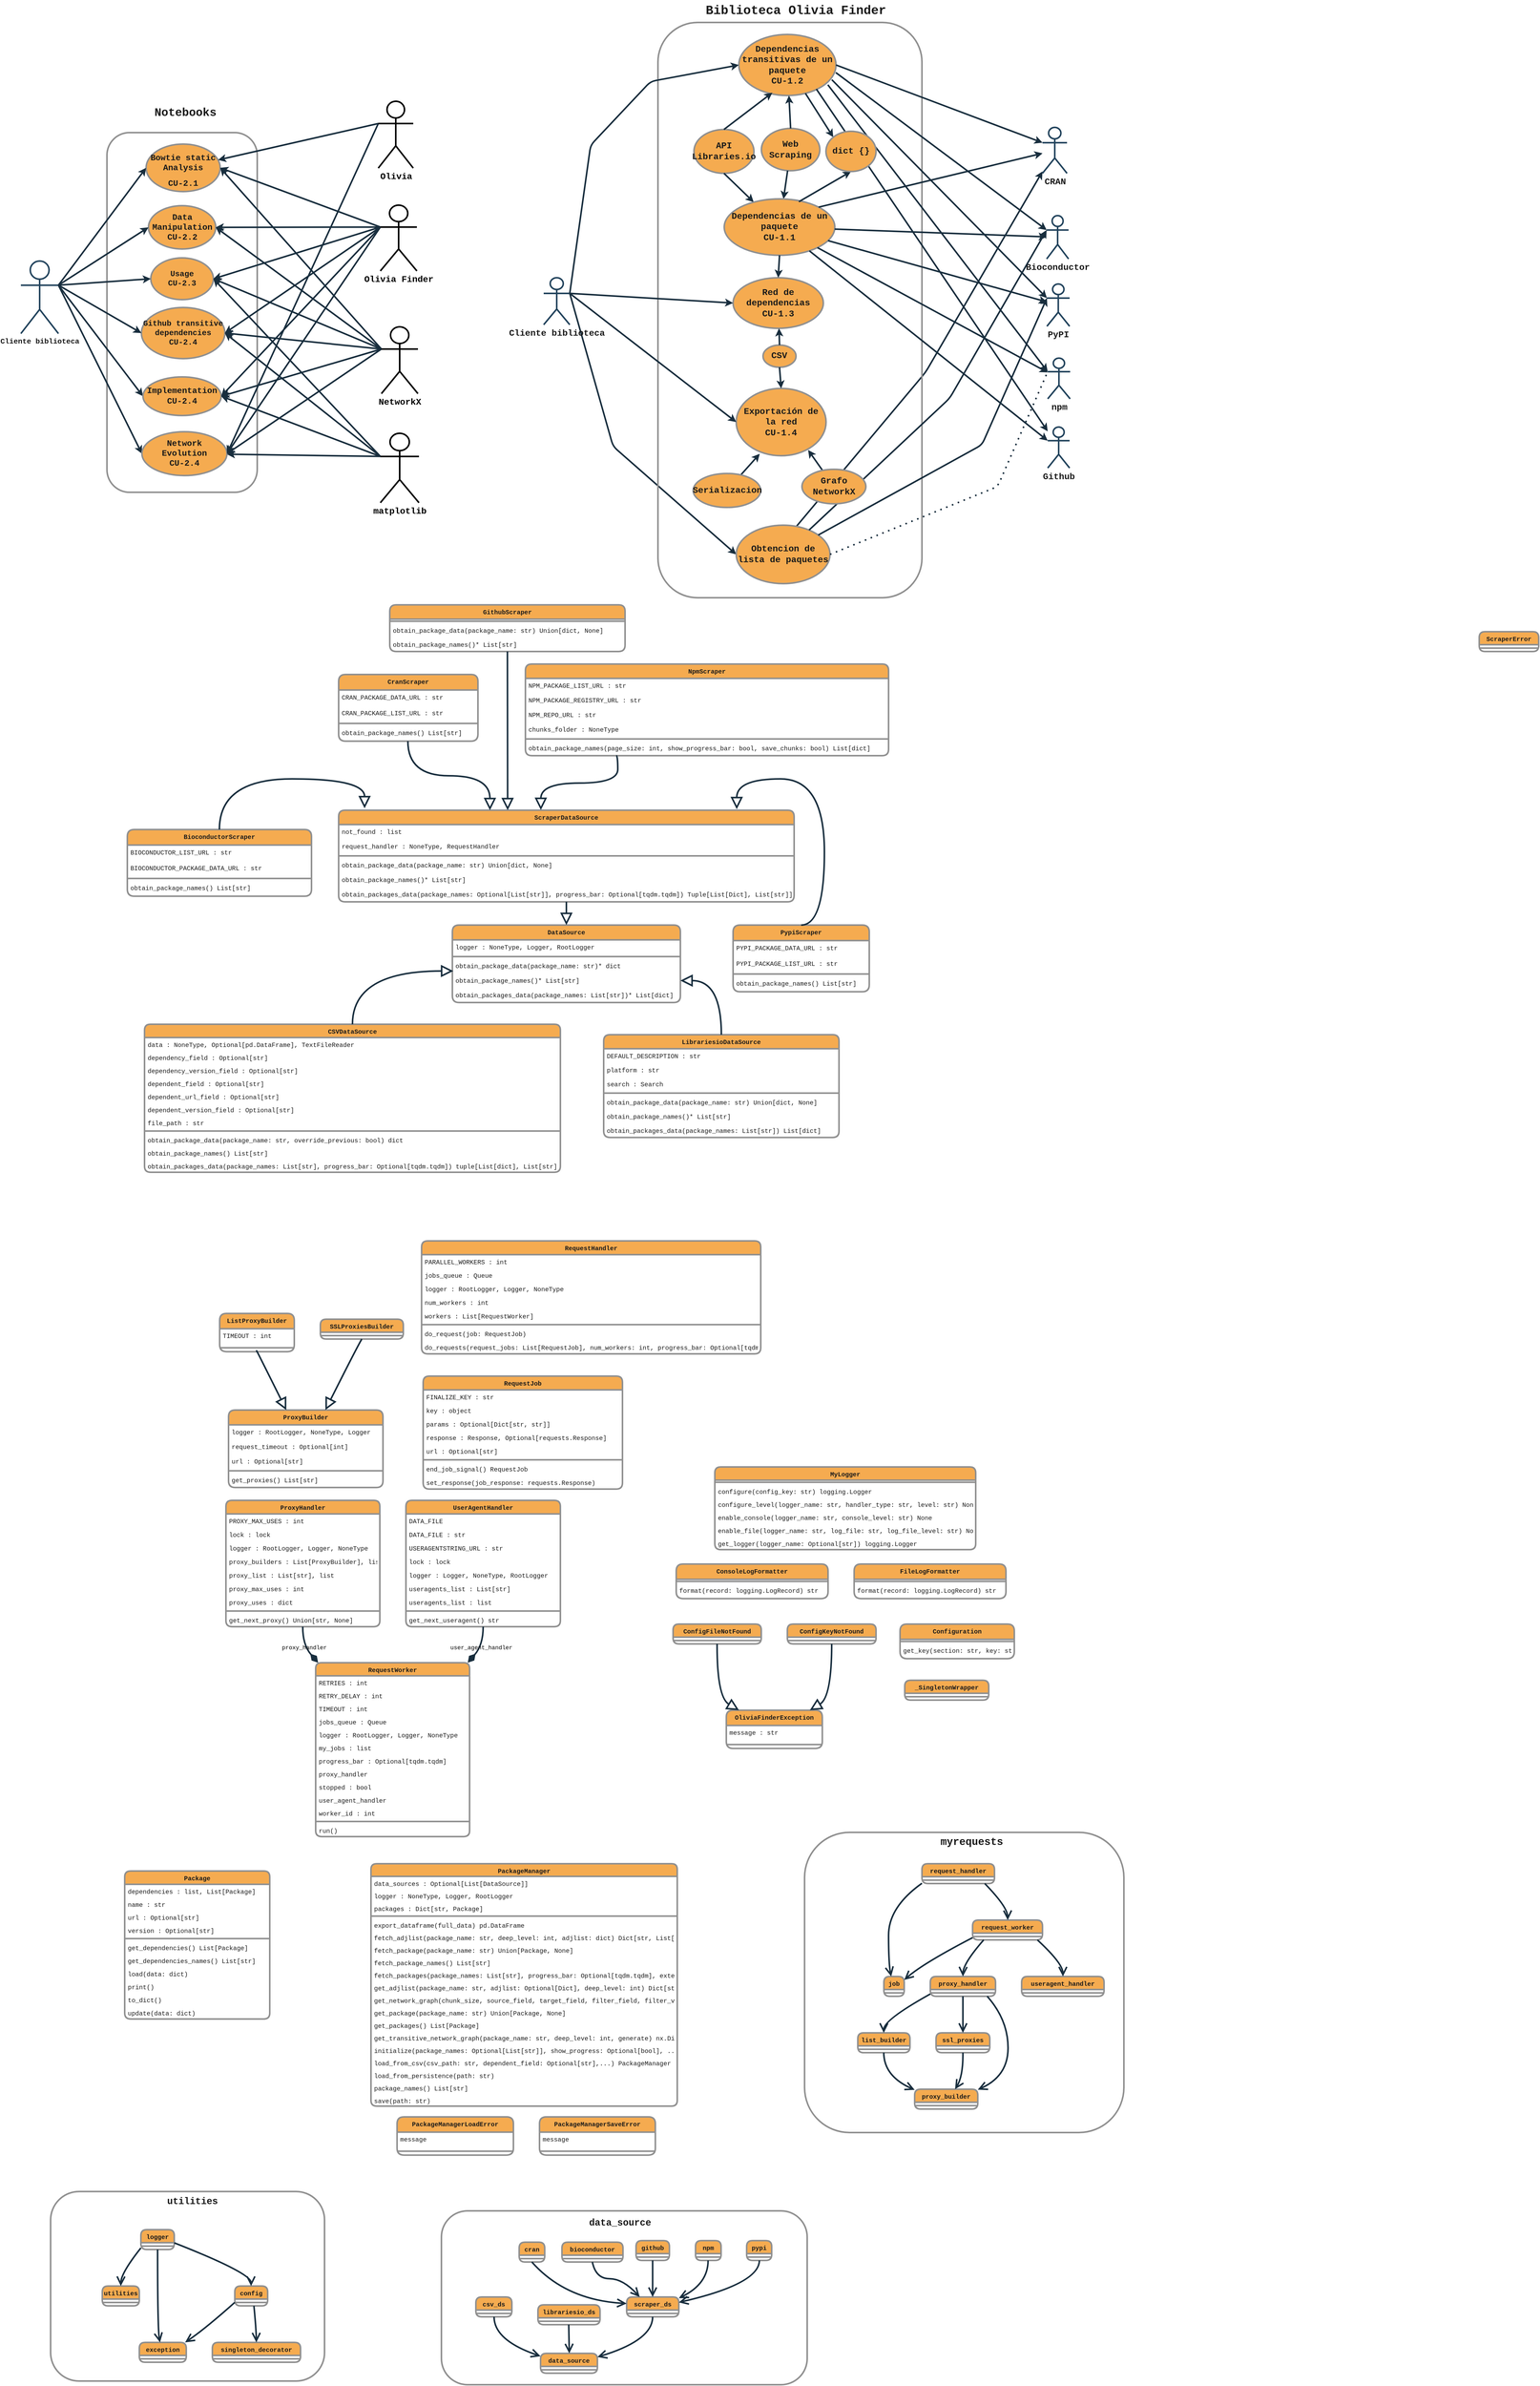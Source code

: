 <mxfile version="21.5.2" type="github">
  <diagram name="Página-1" id="IL-7BzSWXNtbXbfNUR7T">
    <mxGraphModel dx="3217" dy="2494" grid="0" gridSize="10" guides="1" tooltips="1" connect="1" arrows="1" fold="1" page="1" pageScale="1" pageWidth="827" pageHeight="1169" math="0" shadow="0">
      <root>
        <mxCell id="0" />
        <mxCell id="1" parent="0" />
        <mxCell id="aZb8qs2MJfi8pZCeNhrv-43" value="" style="endArrow=classic;html=1;rounded=1;entryX=0;entryY=0.5;entryDx=0;entryDy=0;align=center;fontStyle=1;fontSize=17;labelBackgroundColor=none;strokeColor=#182E3E;fontColor=default;strokeWidth=3;fontFamily=Courier New;exitX=1;exitY=0.333;exitDx=0;exitDy=0;exitPerimeter=0;" edge="1" parent="1" source="aZb8qs2MJfi8pZCeNhrv-2" target="aZb8qs2MJfi8pZCeNhrv-42">
          <mxGeometry width="50" height="50" relative="1" as="geometry">
            <mxPoint x="1565" y="-420" as="sourcePoint" />
            <mxPoint x="1615" y="-470" as="targetPoint" />
            <Array as="points">
              <mxPoint x="1168" y="-277" />
            </Array>
          </mxGeometry>
        </mxCell>
        <mxCell id="aZb8qs2MJfi8pZCeNhrv-47" value="" style="endArrow=classic;html=1;rounded=1;exitX=0.633;exitY=0.038;exitDx=0;exitDy=0;exitPerimeter=0;align=center;fontStyle=1;fontSize=17;labelBackgroundColor=none;strokeColor=#182E3E;fontColor=default;strokeWidth=3;fontFamily=Courier New;" edge="1" parent="1" source="aZb8qs2MJfi8pZCeNhrv-42" target="aZb8qs2MJfi8pZCeNhrv-12">
          <mxGeometry width="50" height="50" relative="1" as="geometry">
            <mxPoint x="1565" y="-420" as="sourcePoint" />
            <mxPoint x="1615" y="-470" as="targetPoint" />
            <Array as="points">
              <mxPoint x="1767" y="-419" />
            </Array>
          </mxGeometry>
        </mxCell>
        <mxCell id="aZb8qs2MJfi8pZCeNhrv-49" value="" style="rounded=1;whiteSpace=wrap;html=1;fillColor=none;labelBackgroundColor=none;strokeColor=#909090;fontColor=#1A1A1A;strokeWidth=3;fontSize=17;fontFamily=Courier New;" vertex="1" parent="1">
          <mxGeometry x="1254" y="-1089" width="506" height="1102" as="geometry" />
        </mxCell>
        <mxCell id="n8wvFJBBNF0vjzMM3VTT-9" value="" style="rounded=1;whiteSpace=wrap;html=1;labelBackgroundColor=none;fillColor=none;strokeColor=#909090;fontColor=#1A1A1A;strokeWidth=3;fontFamily=Courier New;" parent="1" vertex="1">
          <mxGeometry x="198" y="-878" width="288" height="689" as="geometry" />
        </mxCell>
        <mxCell id="h0L3zIeI5D8LHyn1ZvPP-310" value="" style="rounded=1;whiteSpace=wrap;html=1;fontStyle=0;labelBackgroundColor=none;fillColor=none;strokeColor=#909090;fontColor=#1A1A1A;strokeWidth=3;fontFamily=Courier New;" parent="1" vertex="1">
          <mxGeometry x="90" y="3066" width="525" height="363" as="geometry" />
        </mxCell>
        <mxCell id="h0L3zIeI5D8LHyn1ZvPP-289" value="" style="rounded=1;whiteSpace=wrap;html=1;labelBackgroundColor=none;fillColor=none;strokeColor=#909090;fontColor=#1A1A1A;strokeWidth=3;fontFamily=Courier New;" parent="1" vertex="1">
          <mxGeometry x="839" y="3103" width="701" height="333" as="geometry" />
        </mxCell>
        <mxCell id="h0L3zIeI5D8LHyn1ZvPP-287" value="" style="rounded=1;whiteSpace=wrap;html=1;labelBackgroundColor=none;fillColor=none;strokeColor=#909090;fontColor=#1A1A1A;strokeWidth=3;fontFamily=Courier New;" parent="1" vertex="1">
          <mxGeometry x="1535" y="2378" width="612" height="575" as="geometry" />
        </mxCell>
        <mxCell id="h0L3zIeI5D8LHyn1ZvPP-1" value="BioconductorScraper" style="swimlane;fontStyle=1;align=center;verticalAlign=top;childLayout=stackLayout;horizontal=1;startSize=29.75;horizontalStack=0;resizeParent=1;resizeParentMax=0;resizeLast=0;collapsible=0;marginBottom=0;labelBackgroundColor=none;rounded=1;fillColor=#F5AB50;strokeColor=#909090;fontColor=#1A1A1A;strokeWidth=3;fontFamily=Courier New;" parent="1" vertex="1">
          <mxGeometry x="237" y="457" width="353" height="127.75" as="geometry" />
        </mxCell>
        <mxCell id="h0L3zIeI5D8LHyn1ZvPP-2" value="BIOCONDUCTOR_LIST_URL : str" style="text;align=left;verticalAlign=top;spacingLeft=4;spacingRight=4;overflow=hidden;rotatable=0;points=[[0,0.5],[1,0.5]];portConstraint=eastwest;labelBackgroundColor=none;rounded=1;fontColor=#1A1A1A;strokeWidth=3;fontFamily=Courier New;" parent="h0L3zIeI5D8LHyn1ZvPP-1" vertex="1">
          <mxGeometry y="29.75" width="353" height="30" as="geometry" />
        </mxCell>
        <mxCell id="h0L3zIeI5D8LHyn1ZvPP-3" value="BIOCONDUCTOR_PACKAGE_DATA_URL : str" style="text;align=left;verticalAlign=top;spacingLeft=4;spacingRight=4;overflow=hidden;rotatable=0;points=[[0,0.5],[1,0.5]];portConstraint=eastwest;labelBackgroundColor=none;rounded=1;fontColor=#1A1A1A;strokeWidth=3;fontFamily=Courier New;" parent="h0L3zIeI5D8LHyn1ZvPP-1" vertex="1">
          <mxGeometry y="59.75" width="353" height="30" as="geometry" />
        </mxCell>
        <mxCell id="h0L3zIeI5D8LHyn1ZvPP-4" style="line;strokeWidth=3;align=left;verticalAlign=middle;spacingTop=-1;spacingLeft=3;spacingRight=3;rotatable=0;labelPosition=right;points=[];portConstraint=eastwest;labelBackgroundColor=none;rounded=1;fillColor=#F5AB50;strokeColor=#909090;fontColor=#1A1A1A;fontFamily=Courier New;" parent="h0L3zIeI5D8LHyn1ZvPP-1" vertex="1">
          <mxGeometry y="89.75" width="353" height="8" as="geometry" />
        </mxCell>
        <mxCell id="h0L3zIeI5D8LHyn1ZvPP-5" value="obtain_package_names() List[str]" style="text;align=left;verticalAlign=top;spacingLeft=4;spacingRight=4;overflow=hidden;rotatable=0;points=[[0,0.5],[1,0.5]];portConstraint=eastwest;labelBackgroundColor=none;rounded=1;fontColor=#1A1A1A;strokeWidth=3;fontFamily=Courier New;" parent="h0L3zIeI5D8LHyn1ZvPP-1" vertex="1">
          <mxGeometry y="97.75" width="353" height="30" as="geometry" />
        </mxCell>
        <mxCell id="h0L3zIeI5D8LHyn1ZvPP-6" value="CSVDataSource" style="swimlane;fontStyle=1;align=center;verticalAlign=top;childLayout=stackLayout;horizontal=1;startSize=25.455;horizontalStack=0;resizeParent=1;resizeParentMax=0;resizeLast=0;collapsible=0;marginBottom=0;labelBackgroundColor=none;rounded=1;fillColor=#F5AB50;strokeColor=#909090;fontColor=#1A1A1A;strokeWidth=3;fontFamily=Courier New;" parent="1" vertex="1">
          <mxGeometry x="270" y="830" width="797" height="283.455" as="geometry" />
        </mxCell>
        <mxCell id="h0L3zIeI5D8LHyn1ZvPP-7" value="data : NoneType, Optional[pd.DataFrame], TextFileReader" style="text;align=left;verticalAlign=top;spacingLeft=4;spacingRight=4;overflow=hidden;rotatable=0;points=[[0,0.5],[1,0.5]];portConstraint=eastwest;labelBackgroundColor=none;rounded=1;fontColor=#1A1A1A;strokeWidth=3;fontFamily=Courier New;" parent="h0L3zIeI5D8LHyn1ZvPP-6" vertex="1">
          <mxGeometry y="25.455" width="797" height="25" as="geometry" />
        </mxCell>
        <mxCell id="h0L3zIeI5D8LHyn1ZvPP-8" value="dependency_field : Optional[str]" style="text;align=left;verticalAlign=top;spacingLeft=4;spacingRight=4;overflow=hidden;rotatable=0;points=[[0,0.5],[1,0.5]];portConstraint=eastwest;labelBackgroundColor=none;rounded=1;fontColor=#1A1A1A;strokeWidth=3;fontFamily=Courier New;" parent="h0L3zIeI5D8LHyn1ZvPP-6" vertex="1">
          <mxGeometry y="50.455" width="797" height="25" as="geometry" />
        </mxCell>
        <mxCell id="h0L3zIeI5D8LHyn1ZvPP-9" value="dependency_version_field : Optional[str]" style="text;align=left;verticalAlign=top;spacingLeft=4;spacingRight=4;overflow=hidden;rotatable=0;points=[[0,0.5],[1,0.5]];portConstraint=eastwest;labelBackgroundColor=none;rounded=1;fontColor=#1A1A1A;strokeWidth=3;fontFamily=Courier New;" parent="h0L3zIeI5D8LHyn1ZvPP-6" vertex="1">
          <mxGeometry y="75.455" width="797" height="25" as="geometry" />
        </mxCell>
        <mxCell id="h0L3zIeI5D8LHyn1ZvPP-10" value="dependent_field : Optional[str]" style="text;align=left;verticalAlign=top;spacingLeft=4;spacingRight=4;overflow=hidden;rotatable=0;points=[[0,0.5],[1,0.5]];portConstraint=eastwest;labelBackgroundColor=none;rounded=1;fontColor=#1A1A1A;strokeWidth=3;fontFamily=Courier New;" parent="h0L3zIeI5D8LHyn1ZvPP-6" vertex="1">
          <mxGeometry y="100.455" width="797" height="25" as="geometry" />
        </mxCell>
        <mxCell id="h0L3zIeI5D8LHyn1ZvPP-11" value="dependent_url_field : Optional[str]" style="text;align=left;verticalAlign=top;spacingLeft=4;spacingRight=4;overflow=hidden;rotatable=0;points=[[0,0.5],[1,0.5]];portConstraint=eastwest;labelBackgroundColor=none;rounded=1;fontColor=#1A1A1A;strokeWidth=3;fontFamily=Courier New;" parent="h0L3zIeI5D8LHyn1ZvPP-6" vertex="1">
          <mxGeometry y="125.455" width="797" height="25" as="geometry" />
        </mxCell>
        <mxCell id="h0L3zIeI5D8LHyn1ZvPP-12" value="dependent_version_field : Optional[str]" style="text;align=left;verticalAlign=top;spacingLeft=4;spacingRight=4;overflow=hidden;rotatable=0;points=[[0,0.5],[1,0.5]];portConstraint=eastwest;labelBackgroundColor=none;rounded=1;fontColor=#1A1A1A;strokeWidth=3;fontFamily=Courier New;" parent="h0L3zIeI5D8LHyn1ZvPP-6" vertex="1">
          <mxGeometry y="150.455" width="797" height="25" as="geometry" />
        </mxCell>
        <mxCell id="h0L3zIeI5D8LHyn1ZvPP-13" value="file_path : str" style="text;align=left;verticalAlign=top;spacingLeft=4;spacingRight=4;overflow=hidden;rotatable=0;points=[[0,0.5],[1,0.5]];portConstraint=eastwest;labelBackgroundColor=none;rounded=1;fontColor=#1A1A1A;strokeWidth=3;fontFamily=Courier New;" parent="h0L3zIeI5D8LHyn1ZvPP-6" vertex="1">
          <mxGeometry y="175.455" width="797" height="25" as="geometry" />
        </mxCell>
        <mxCell id="h0L3zIeI5D8LHyn1ZvPP-14" style="line;strokeWidth=3;align=left;verticalAlign=middle;spacingTop=-1;spacingLeft=3;spacingRight=3;rotatable=0;labelPosition=right;points=[];portConstraint=eastwest;labelBackgroundColor=none;rounded=1;fillColor=#F5AB50;strokeColor=#909090;fontColor=#1A1A1A;fontFamily=Courier New;" parent="h0L3zIeI5D8LHyn1ZvPP-6" vertex="1">
          <mxGeometry y="200.455" width="797" height="8" as="geometry" />
        </mxCell>
        <mxCell id="h0L3zIeI5D8LHyn1ZvPP-15" value="obtain_package_data(package_name: str, override_previous: bool) dict" style="text;align=left;verticalAlign=top;spacingLeft=4;spacingRight=4;overflow=hidden;rotatable=0;points=[[0,0.5],[1,0.5]];portConstraint=eastwest;labelBackgroundColor=none;rounded=1;fontColor=#1A1A1A;strokeWidth=3;fontFamily=Courier New;" parent="h0L3zIeI5D8LHyn1ZvPP-6" vertex="1">
          <mxGeometry y="208.455" width="797" height="25" as="geometry" />
        </mxCell>
        <mxCell id="h0L3zIeI5D8LHyn1ZvPP-16" value="obtain_package_names() List[str]" style="text;align=left;verticalAlign=top;spacingLeft=4;spacingRight=4;overflow=hidden;rotatable=0;points=[[0,0.5],[1,0.5]];portConstraint=eastwest;labelBackgroundColor=none;rounded=1;fontColor=#1A1A1A;strokeWidth=3;fontFamily=Courier New;" parent="h0L3zIeI5D8LHyn1ZvPP-6" vertex="1">
          <mxGeometry y="233.455" width="797" height="25" as="geometry" />
        </mxCell>
        <mxCell id="h0L3zIeI5D8LHyn1ZvPP-17" value="obtain_packages_data(package_names: List[str], progress_bar: Optional[tqdm.tqdm]) tuple[List[dict], List[str]]" style="text;align=left;verticalAlign=top;spacingLeft=4;spacingRight=4;overflow=hidden;rotatable=0;points=[[0,0.5],[1,0.5]];portConstraint=eastwest;labelBackgroundColor=none;rounded=1;fontColor=#1A1A1A;strokeWidth=3;fontFamily=Courier New;" parent="h0L3zIeI5D8LHyn1ZvPP-6" vertex="1">
          <mxGeometry y="258.455" width="797" height="25" as="geometry" />
        </mxCell>
        <mxCell id="h0L3zIeI5D8LHyn1ZvPP-18" value="CranScraper" style="swimlane;fontStyle=1;align=center;verticalAlign=top;childLayout=stackLayout;horizontal=1;startSize=29.75;horizontalStack=0;resizeParent=1;resizeParentMax=0;resizeLast=0;collapsible=0;marginBottom=0;labelBackgroundColor=none;rounded=1;fillColor=#F5AB50;strokeColor=#909090;fontColor=#1A1A1A;strokeWidth=3;fontFamily=Courier New;" parent="1" vertex="1">
          <mxGeometry x="642" y="160" width="267" height="127.75" as="geometry" />
        </mxCell>
        <mxCell id="h0L3zIeI5D8LHyn1ZvPP-19" value="CRAN_PACKAGE_DATA_URL : str" style="text;align=left;verticalAlign=top;spacingLeft=4;spacingRight=4;overflow=hidden;rotatable=0;points=[[0,0.5],[1,0.5]];portConstraint=eastwest;labelBackgroundColor=none;rounded=1;fontColor=#1A1A1A;strokeWidth=3;fontFamily=Courier New;" parent="h0L3zIeI5D8LHyn1ZvPP-18" vertex="1">
          <mxGeometry y="29.75" width="267" height="30" as="geometry" />
        </mxCell>
        <mxCell id="h0L3zIeI5D8LHyn1ZvPP-20" value="CRAN_PACKAGE_LIST_URL : str" style="text;align=left;verticalAlign=top;spacingLeft=4;spacingRight=4;overflow=hidden;rotatable=0;points=[[0,0.5],[1,0.5]];portConstraint=eastwest;labelBackgroundColor=none;rounded=1;fontColor=#1A1A1A;strokeWidth=3;fontFamily=Courier New;" parent="h0L3zIeI5D8LHyn1ZvPP-18" vertex="1">
          <mxGeometry y="59.75" width="267" height="30" as="geometry" />
        </mxCell>
        <mxCell id="h0L3zIeI5D8LHyn1ZvPP-21" style="line;strokeWidth=3;align=left;verticalAlign=middle;spacingTop=-1;spacingLeft=3;spacingRight=3;rotatable=0;labelPosition=right;points=[];portConstraint=eastwest;labelBackgroundColor=none;rounded=1;fillColor=#F5AB50;strokeColor=#909090;fontColor=#1A1A1A;fontFamily=Courier New;" parent="h0L3zIeI5D8LHyn1ZvPP-18" vertex="1">
          <mxGeometry y="89.75" width="267" height="8" as="geometry" />
        </mxCell>
        <mxCell id="h0L3zIeI5D8LHyn1ZvPP-22" value="obtain_package_names() List[str]" style="text;align=left;verticalAlign=top;spacingLeft=4;spacingRight=4;overflow=hidden;rotatable=0;points=[[0,0.5],[1,0.5]];portConstraint=eastwest;labelBackgroundColor=none;rounded=1;fontColor=#1A1A1A;strokeWidth=3;fontFamily=Courier New;" parent="h0L3zIeI5D8LHyn1ZvPP-18" vertex="1">
          <mxGeometry y="97.75" width="267" height="30" as="geometry" />
        </mxCell>
        <mxCell id="h0L3zIeI5D8LHyn1ZvPP-23" value="DataSource" style="swimlane;fontStyle=1;align=center;verticalAlign=top;childLayout=stackLayout;horizontal=1;startSize=28.4;horizontalStack=0;resizeParent=1;resizeParentMax=0;resizeLast=0;collapsible=0;marginBottom=0;labelBackgroundColor=none;rounded=1;fillColor=#F5AB50;strokeColor=#909090;fontColor=#1A1A1A;strokeWidth=3;fontFamily=Courier New;" parent="1" vertex="1">
          <mxGeometry x="860" y="640" width="437" height="148.4" as="geometry" />
        </mxCell>
        <mxCell id="h0L3zIeI5D8LHyn1ZvPP-24" value="logger : NoneType, Logger, RootLogger" style="text;align=left;verticalAlign=top;spacingLeft=4;spacingRight=4;overflow=hidden;rotatable=0;points=[[0,0.5],[1,0.5]];portConstraint=eastwest;labelBackgroundColor=none;rounded=1;fontColor=#1A1A1A;strokeWidth=3;fontFamily=Courier New;" parent="h0L3zIeI5D8LHyn1ZvPP-23" vertex="1">
          <mxGeometry y="28.4" width="437" height="28" as="geometry" />
        </mxCell>
        <mxCell id="h0L3zIeI5D8LHyn1ZvPP-25" style="line;strokeWidth=3;align=left;verticalAlign=middle;spacingTop=-1;spacingLeft=3;spacingRight=3;rotatable=0;labelPosition=right;points=[];portConstraint=eastwest;labelBackgroundColor=none;rounded=1;fillColor=#F5AB50;strokeColor=#909090;fontColor=#1A1A1A;fontFamily=Courier New;" parent="h0L3zIeI5D8LHyn1ZvPP-23" vertex="1">
          <mxGeometry y="56.4" width="437" height="8" as="geometry" />
        </mxCell>
        <mxCell id="h0L3zIeI5D8LHyn1ZvPP-26" value="obtain_package_data(package_name: str)* dict" style="text;align=left;verticalAlign=top;spacingLeft=4;spacingRight=4;overflow=hidden;rotatable=0;points=[[0,0.5],[1,0.5]];portConstraint=eastwest;labelBackgroundColor=none;rounded=1;fontColor=#1A1A1A;strokeWidth=3;fontFamily=Courier New;" parent="h0L3zIeI5D8LHyn1ZvPP-23" vertex="1">
          <mxGeometry y="64.4" width="437" height="28" as="geometry" />
        </mxCell>
        <mxCell id="h0L3zIeI5D8LHyn1ZvPP-27" value="obtain_package_names()* List[str]" style="text;align=left;verticalAlign=top;spacingLeft=4;spacingRight=4;overflow=hidden;rotatable=0;points=[[0,0.5],[1,0.5]];portConstraint=eastwest;labelBackgroundColor=none;rounded=1;fontColor=#1A1A1A;strokeWidth=3;fontFamily=Courier New;" parent="h0L3zIeI5D8LHyn1ZvPP-23" vertex="1">
          <mxGeometry y="92.4" width="437" height="28" as="geometry" />
        </mxCell>
        <mxCell id="h0L3zIeI5D8LHyn1ZvPP-28" value="obtain_packages_data(package_names: List[str])* List[dict]" style="text;align=left;verticalAlign=top;spacingLeft=4;spacingRight=4;overflow=hidden;rotatable=0;points=[[0,0.5],[1,0.5]];portConstraint=eastwest;labelBackgroundColor=none;rounded=1;fontColor=#1A1A1A;strokeWidth=3;fontFamily=Courier New;" parent="h0L3zIeI5D8LHyn1ZvPP-23" vertex="1">
          <mxGeometry y="120.4" width="437" height="28" as="geometry" />
        </mxCell>
        <mxCell id="h0L3zIeI5D8LHyn1ZvPP-29" value="GithubScraper" style="swimlane;fontStyle=1;align=center;verticalAlign=top;childLayout=stackLayout;horizontal=1;startSize=27.429;horizontalStack=0;resizeParent=1;resizeParentMax=0;resizeLast=0;collapsible=0;marginBottom=0;labelBackgroundColor=none;rounded=1;fillColor=#F5AB50;strokeColor=#909090;fontColor=#1A1A1A;strokeWidth=3;fontFamily=Courier New;" parent="1" vertex="1">
          <mxGeometry x="740" y="26.57" width="451" height="89.429" as="geometry" />
        </mxCell>
        <mxCell id="h0L3zIeI5D8LHyn1ZvPP-30" style="line;strokeWidth=3;align=left;verticalAlign=middle;spacingTop=-1;spacingLeft=3;spacingRight=3;rotatable=0;labelPosition=right;points=[];portConstraint=eastwest;labelBackgroundColor=none;rounded=1;fillColor=#F5AB50;strokeColor=#909090;fontColor=#1A1A1A;fontFamily=Courier New;" parent="h0L3zIeI5D8LHyn1ZvPP-29" vertex="1">
          <mxGeometry y="27.429" width="451" height="8" as="geometry" />
        </mxCell>
        <mxCell id="h0L3zIeI5D8LHyn1ZvPP-31" value="obtain_package_data(package_name: str) Union[dict, None]" style="text;align=left;verticalAlign=top;spacingLeft=4;spacingRight=4;overflow=hidden;rotatable=0;points=[[0,0.5],[1,0.5]];portConstraint=eastwest;labelBackgroundColor=none;rounded=1;fontColor=#1A1A1A;strokeWidth=3;fontFamily=Courier New;" parent="h0L3zIeI5D8LHyn1ZvPP-29" vertex="1">
          <mxGeometry y="35.429" width="451" height="27" as="geometry" />
        </mxCell>
        <mxCell id="h0L3zIeI5D8LHyn1ZvPP-32" value="obtain_package_names()* List[str]" style="text;align=left;verticalAlign=top;spacingLeft=4;spacingRight=4;overflow=hidden;rotatable=0;points=[[0,0.5],[1,0.5]];portConstraint=eastwest;labelBackgroundColor=none;rounded=1;fontColor=#1A1A1A;strokeWidth=3;fontFamily=Courier New;" parent="h0L3zIeI5D8LHyn1ZvPP-29" vertex="1">
          <mxGeometry y="62.429" width="451" height="27" as="geometry" />
        </mxCell>
        <mxCell id="h0L3zIeI5D8LHyn1ZvPP-33" value="LibrariesioDataSource" style="swimlane;fontStyle=1;align=center;verticalAlign=top;childLayout=stackLayout;horizontal=1;startSize=26.857;horizontalStack=0;resizeParent=1;resizeParentMax=0;resizeLast=0;collapsible=0;marginBottom=0;labelBackgroundColor=none;rounded=1;fillColor=#F5AB50;strokeColor=#909090;fontColor=#1A1A1A;strokeWidth=3;fontFamily=Courier New;" parent="1" vertex="1">
          <mxGeometry x="1150" y="850" width="451" height="196.857" as="geometry" />
        </mxCell>
        <mxCell id="h0L3zIeI5D8LHyn1ZvPP-34" value="DEFAULT_DESCRIPTION : str" style="text;align=left;verticalAlign=top;spacingLeft=4;spacingRight=4;overflow=hidden;rotatable=0;points=[[0,0.5],[1,0.5]];portConstraint=eastwest;labelBackgroundColor=none;rounded=1;fontColor=#1A1A1A;strokeWidth=3;fontFamily=Courier New;" parent="h0L3zIeI5D8LHyn1ZvPP-33" vertex="1">
          <mxGeometry y="26.857" width="451" height="27" as="geometry" />
        </mxCell>
        <mxCell id="h0L3zIeI5D8LHyn1ZvPP-35" value="platform : str" style="text;align=left;verticalAlign=top;spacingLeft=4;spacingRight=4;overflow=hidden;rotatable=0;points=[[0,0.5],[1,0.5]];portConstraint=eastwest;labelBackgroundColor=none;rounded=1;fontColor=#1A1A1A;strokeWidth=3;fontFamily=Courier New;" parent="h0L3zIeI5D8LHyn1ZvPP-33" vertex="1">
          <mxGeometry y="53.857" width="451" height="27" as="geometry" />
        </mxCell>
        <mxCell id="h0L3zIeI5D8LHyn1ZvPP-36" value="search : Search" style="text;align=left;verticalAlign=top;spacingLeft=4;spacingRight=4;overflow=hidden;rotatable=0;points=[[0,0.5],[1,0.5]];portConstraint=eastwest;labelBackgroundColor=none;rounded=1;fontColor=#1A1A1A;strokeWidth=3;fontFamily=Courier New;" parent="h0L3zIeI5D8LHyn1ZvPP-33" vertex="1">
          <mxGeometry y="80.857" width="451" height="27" as="geometry" />
        </mxCell>
        <mxCell id="h0L3zIeI5D8LHyn1ZvPP-37" style="line;strokeWidth=3;align=left;verticalAlign=middle;spacingTop=-1;spacingLeft=3;spacingRight=3;rotatable=0;labelPosition=right;points=[];portConstraint=eastwest;labelBackgroundColor=none;rounded=1;fillColor=#F5AB50;strokeColor=#909090;fontColor=#1A1A1A;fontFamily=Courier New;" parent="h0L3zIeI5D8LHyn1ZvPP-33" vertex="1">
          <mxGeometry y="107.857" width="451" height="8" as="geometry" />
        </mxCell>
        <mxCell id="h0L3zIeI5D8LHyn1ZvPP-38" value="obtain_package_data(package_name: str) Union[dict, None]" style="text;align=left;verticalAlign=top;spacingLeft=4;spacingRight=4;overflow=hidden;rotatable=0;points=[[0,0.5],[1,0.5]];portConstraint=eastwest;labelBackgroundColor=none;rounded=1;fontColor=#1A1A1A;strokeWidth=3;fontFamily=Courier New;" parent="h0L3zIeI5D8LHyn1ZvPP-33" vertex="1">
          <mxGeometry y="115.857" width="451" height="27" as="geometry" />
        </mxCell>
        <mxCell id="h0L3zIeI5D8LHyn1ZvPP-39" value="obtain_package_names()* List[str]" style="text;align=left;verticalAlign=top;spacingLeft=4;spacingRight=4;overflow=hidden;rotatable=0;points=[[0,0.5],[1,0.5]];portConstraint=eastwest;labelBackgroundColor=none;rounded=1;fontColor=#1A1A1A;strokeWidth=3;fontFamily=Courier New;" parent="h0L3zIeI5D8LHyn1ZvPP-33" vertex="1">
          <mxGeometry y="142.857" width="451" height="27" as="geometry" />
        </mxCell>
        <mxCell id="h0L3zIeI5D8LHyn1ZvPP-40" value="obtain_packages_data(package_names: List[str]) List[dict]" style="text;align=left;verticalAlign=top;spacingLeft=4;spacingRight=4;overflow=hidden;rotatable=0;points=[[0,0.5],[1,0.5]];portConstraint=eastwest;labelBackgroundColor=none;rounded=1;fontColor=#1A1A1A;strokeWidth=3;fontFamily=Courier New;" parent="h0L3zIeI5D8LHyn1ZvPP-33" vertex="1">
          <mxGeometry y="169.857" width="451" height="27" as="geometry" />
        </mxCell>
        <mxCell id="h0L3zIeI5D8LHyn1ZvPP-41" value="NpmScraper" style="swimlane;fontStyle=1;align=center;verticalAlign=top;childLayout=stackLayout;horizontal=1;startSize=27.5;horizontalStack=0;resizeParent=1;resizeParentMax=0;resizeLast=0;collapsible=0;marginBottom=0;labelBackgroundColor=none;rounded=1;fillColor=#F5AB50;strokeColor=#909090;fontColor=#1A1A1A;strokeWidth=3;fontFamily=Courier New;" parent="1" vertex="1">
          <mxGeometry x="1000" y="140" width="696" height="175.5" as="geometry" />
        </mxCell>
        <mxCell id="h0L3zIeI5D8LHyn1ZvPP-42" value="NPM_PACKAGE_LIST_URL : str" style="text;align=left;verticalAlign=top;spacingLeft=4;spacingRight=4;overflow=hidden;rotatable=0;points=[[0,0.5],[1,0.5]];portConstraint=eastwest;labelBackgroundColor=none;rounded=1;fontColor=#1A1A1A;strokeWidth=3;fontFamily=Courier New;" parent="h0L3zIeI5D8LHyn1ZvPP-41" vertex="1">
          <mxGeometry y="27.5" width="696" height="28" as="geometry" />
        </mxCell>
        <mxCell id="h0L3zIeI5D8LHyn1ZvPP-43" value="NPM_PACKAGE_REGISTRY_URL : str" style="text;align=left;verticalAlign=top;spacingLeft=4;spacingRight=4;overflow=hidden;rotatable=0;points=[[0,0.5],[1,0.5]];portConstraint=eastwest;labelBackgroundColor=none;rounded=1;fontColor=#1A1A1A;strokeWidth=3;fontFamily=Courier New;" parent="h0L3zIeI5D8LHyn1ZvPP-41" vertex="1">
          <mxGeometry y="55.5" width="696" height="28" as="geometry" />
        </mxCell>
        <mxCell id="h0L3zIeI5D8LHyn1ZvPP-44" value="NPM_REPO_URL : str" style="text;align=left;verticalAlign=top;spacingLeft=4;spacingRight=4;overflow=hidden;rotatable=0;points=[[0,0.5],[1,0.5]];portConstraint=eastwest;labelBackgroundColor=none;rounded=1;fontColor=#1A1A1A;strokeWidth=3;fontFamily=Courier New;" parent="h0L3zIeI5D8LHyn1ZvPP-41" vertex="1">
          <mxGeometry y="83.5" width="696" height="28" as="geometry" />
        </mxCell>
        <mxCell id="h0L3zIeI5D8LHyn1ZvPP-45" value="chunks_folder : NoneType" style="text;align=left;verticalAlign=top;spacingLeft=4;spacingRight=4;overflow=hidden;rotatable=0;points=[[0,0.5],[1,0.5]];portConstraint=eastwest;labelBackgroundColor=none;rounded=1;fontColor=#1A1A1A;strokeWidth=3;fontFamily=Courier New;" parent="h0L3zIeI5D8LHyn1ZvPP-41" vertex="1">
          <mxGeometry y="111.5" width="696" height="28" as="geometry" />
        </mxCell>
        <mxCell id="h0L3zIeI5D8LHyn1ZvPP-46" style="line;strokeWidth=3;align=left;verticalAlign=middle;spacingTop=-1;spacingLeft=3;spacingRight=3;rotatable=0;labelPosition=right;points=[];portConstraint=eastwest;labelBackgroundColor=none;rounded=1;fillColor=#F5AB50;strokeColor=#909090;fontColor=#1A1A1A;fontFamily=Courier New;" parent="h0L3zIeI5D8LHyn1ZvPP-41" vertex="1">
          <mxGeometry y="139.5" width="696" height="8" as="geometry" />
        </mxCell>
        <mxCell id="h0L3zIeI5D8LHyn1ZvPP-47" value="obtain_package_names(page_size: int, show_progress_bar: bool, save_chunks: bool) List[dict]" style="text;align=left;verticalAlign=top;spacingLeft=4;spacingRight=4;overflow=hidden;rotatable=0;points=[[0,0.5],[1,0.5]];portConstraint=eastwest;labelBackgroundColor=none;rounded=1;fontColor=#1A1A1A;strokeWidth=3;fontFamily=Courier New;" parent="h0L3zIeI5D8LHyn1ZvPP-41" vertex="1">
          <mxGeometry y="147.5" width="696" height="28" as="geometry" />
        </mxCell>
        <mxCell id="h0L3zIeI5D8LHyn1ZvPP-48" value="PypiScraper" style="swimlane;fontStyle=1;align=center;verticalAlign=top;childLayout=stackLayout;horizontal=1;startSize=29.75;horizontalStack=0;resizeParent=1;resizeParentMax=0;resizeLast=0;collapsible=0;marginBottom=0;labelBackgroundColor=none;rounded=1;fillColor=#F5AB50;strokeColor=#909090;fontColor=#1A1A1A;strokeWidth=3;fontFamily=Courier New;" parent="1" vertex="1">
          <mxGeometry x="1398" y="640" width="261" height="127.75" as="geometry" />
        </mxCell>
        <mxCell id="h0L3zIeI5D8LHyn1ZvPP-49" value="PYPI_PACKAGE_DATA_URL : str" style="text;align=left;verticalAlign=top;spacingLeft=4;spacingRight=4;overflow=hidden;rotatable=0;points=[[0,0.5],[1,0.5]];portConstraint=eastwest;labelBackgroundColor=none;rounded=1;fontColor=#1A1A1A;strokeWidth=3;fontFamily=Courier New;" parent="h0L3zIeI5D8LHyn1ZvPP-48" vertex="1">
          <mxGeometry y="29.75" width="261" height="30" as="geometry" />
        </mxCell>
        <mxCell id="h0L3zIeI5D8LHyn1ZvPP-50" value="PYPI_PACKAGE_LIST_URL : str" style="text;align=left;verticalAlign=top;spacingLeft=4;spacingRight=4;overflow=hidden;rotatable=0;points=[[0,0.5],[1,0.5]];portConstraint=eastwest;labelBackgroundColor=none;rounded=1;fontColor=#1A1A1A;strokeWidth=3;fontFamily=Courier New;" parent="h0L3zIeI5D8LHyn1ZvPP-48" vertex="1">
          <mxGeometry y="59.75" width="261" height="30" as="geometry" />
        </mxCell>
        <mxCell id="h0L3zIeI5D8LHyn1ZvPP-51" style="line;strokeWidth=3;align=left;verticalAlign=middle;spacingTop=-1;spacingLeft=3;spacingRight=3;rotatable=0;labelPosition=right;points=[];portConstraint=eastwest;labelBackgroundColor=none;rounded=1;fillColor=#F5AB50;strokeColor=#909090;fontColor=#1A1A1A;fontFamily=Courier New;" parent="h0L3zIeI5D8LHyn1ZvPP-48" vertex="1">
          <mxGeometry y="89.75" width="261" height="8" as="geometry" />
        </mxCell>
        <mxCell id="h0L3zIeI5D8LHyn1ZvPP-52" value="obtain_package_names() List[str]" style="text;align=left;verticalAlign=top;spacingLeft=4;spacingRight=4;overflow=hidden;rotatable=0;points=[[0,0.5],[1,0.5]];portConstraint=eastwest;labelBackgroundColor=none;rounded=1;fontColor=#1A1A1A;strokeWidth=3;fontFamily=Courier New;" parent="h0L3zIeI5D8LHyn1ZvPP-48" vertex="1">
          <mxGeometry y="97.75" width="261" height="30" as="geometry" />
        </mxCell>
        <mxCell id="h0L3zIeI5D8LHyn1ZvPP-53" value="ScraperDataSource" style="swimlane;fontStyle=1;align=center;verticalAlign=top;childLayout=stackLayout;horizontal=1;startSize=27.5;horizontalStack=0;resizeParent=1;resizeParentMax=0;resizeLast=0;collapsible=0;marginBottom=0;labelBackgroundColor=none;rounded=1;fillColor=#F5AB50;strokeColor=#909090;fontColor=#1A1A1A;strokeWidth=3;fontFamily=Courier New;" parent="1" vertex="1">
          <mxGeometry x="642" y="420" width="873" height="175.5" as="geometry" />
        </mxCell>
        <mxCell id="h0L3zIeI5D8LHyn1ZvPP-54" value="not_found : list" style="text;align=left;verticalAlign=top;spacingLeft=4;spacingRight=4;overflow=hidden;rotatable=0;points=[[0,0.5],[1,0.5]];portConstraint=eastwest;labelBackgroundColor=none;rounded=1;fontColor=#1A1A1A;strokeWidth=3;fontFamily=Courier New;" parent="h0L3zIeI5D8LHyn1ZvPP-53" vertex="1">
          <mxGeometry y="27.5" width="873" height="28" as="geometry" />
        </mxCell>
        <mxCell id="h0L3zIeI5D8LHyn1ZvPP-55" value="request_handler : NoneType, RequestHandler" style="text;align=left;verticalAlign=top;spacingLeft=4;spacingRight=4;overflow=hidden;rotatable=0;points=[[0,0.5],[1,0.5]];portConstraint=eastwest;labelBackgroundColor=none;rounded=1;fontColor=#1A1A1A;strokeWidth=3;fontFamily=Courier New;" parent="h0L3zIeI5D8LHyn1ZvPP-53" vertex="1">
          <mxGeometry y="55.5" width="873" height="28" as="geometry" />
        </mxCell>
        <mxCell id="h0L3zIeI5D8LHyn1ZvPP-56" style="line;strokeWidth=3;align=left;verticalAlign=middle;spacingTop=-1;spacingLeft=3;spacingRight=3;rotatable=0;labelPosition=right;points=[];portConstraint=eastwest;labelBackgroundColor=none;rounded=1;fillColor=#F5AB50;strokeColor=#909090;fontColor=#1A1A1A;fontFamily=Courier New;" parent="h0L3zIeI5D8LHyn1ZvPP-53" vertex="1">
          <mxGeometry y="83.5" width="873" height="8" as="geometry" />
        </mxCell>
        <mxCell id="h0L3zIeI5D8LHyn1ZvPP-57" value="obtain_package_data(package_name: str) Union[dict, None]" style="text;align=left;verticalAlign=top;spacingLeft=4;spacingRight=4;overflow=hidden;rotatable=0;points=[[0,0.5],[1,0.5]];portConstraint=eastwest;labelBackgroundColor=none;rounded=1;fontColor=#1A1A1A;strokeWidth=3;fontFamily=Courier New;" parent="h0L3zIeI5D8LHyn1ZvPP-53" vertex="1">
          <mxGeometry y="91.5" width="873" height="28" as="geometry" />
        </mxCell>
        <mxCell id="h0L3zIeI5D8LHyn1ZvPP-58" value="obtain_package_names()* List[str]" style="text;align=left;verticalAlign=top;spacingLeft=4;spacingRight=4;overflow=hidden;rotatable=0;points=[[0,0.5],[1,0.5]];portConstraint=eastwest;labelBackgroundColor=none;rounded=1;fontColor=#1A1A1A;strokeWidth=3;fontFamily=Courier New;" parent="h0L3zIeI5D8LHyn1ZvPP-53" vertex="1">
          <mxGeometry y="119.5" width="873" height="28" as="geometry" />
        </mxCell>
        <mxCell id="h0L3zIeI5D8LHyn1ZvPP-59" value="obtain_packages_data(package_names: Optional[List[str]], progress_bar: Optional[tqdm.tqdm]) Tuple[List[Dict], List[str]]" style="text;align=left;verticalAlign=top;spacingLeft=4;spacingRight=4;overflow=hidden;rotatable=0;points=[[0,0.5],[1,0.5]];portConstraint=eastwest;labelBackgroundColor=none;rounded=1;fontColor=#1A1A1A;strokeWidth=3;fontFamily=Courier New;" parent="h0L3zIeI5D8LHyn1ZvPP-53" vertex="1">
          <mxGeometry y="147.5" width="873" height="28" as="geometry" />
        </mxCell>
        <mxCell id="h0L3zIeI5D8LHyn1ZvPP-60" value="ScraperError" style="swimlane;fontStyle=1;align=center;verticalAlign=top;childLayout=stackLayout;horizontal=1;startSize=25;horizontalStack=0;resizeParent=1;resizeParentMax=0;resizeLast=0;collapsible=0;marginBottom=0;labelBackgroundColor=none;rounded=1;fillColor=#F5AB50;strokeColor=#909090;fontColor=#1A1A1A;strokeWidth=3;fontFamily=Courier New;" parent="1" vertex="1">
          <mxGeometry x="2828" y="78" width="114" height="38" as="geometry" />
        </mxCell>
        <mxCell id="h0L3zIeI5D8LHyn1ZvPP-61" style="line;strokeWidth=3;fillColor=none;align=left;verticalAlign=middle;spacingTop=-1;spacingLeft=3;spacingRight=3;rotatable=0;labelPosition=right;points=[];portConstraint=eastwest;labelBackgroundColor=none;rounded=1;strokeColor=#909090;fontColor=#1A1A1A;fontFamily=Courier New;" parent="h0L3zIeI5D8LHyn1ZvPP-60" vertex="1">
          <mxGeometry y="25" width="114" height="13" as="geometry" />
        </mxCell>
        <mxCell id="h0L3zIeI5D8LHyn1ZvPP-62" value="" style="startArrow=none;endArrow=block;endSize=16;endFill=0;exitX=0.5;exitY=0;entryX=0.004;entryY=-0.157;rounded=1;exitDx=0;exitDy=0;entryDx=0;entryDy=0;entryPerimeter=0;edgeStyle=orthogonalEdgeStyle;curved=1;labelBackgroundColor=none;fontColor=default;strokeColor=#182E3E;strokeWidth=3;fontFamily=Courier New;" parent="1" source="h0L3zIeI5D8LHyn1ZvPP-6" target="h0L3zIeI5D8LHyn1ZvPP-27" edge="1">
          <mxGeometry relative="1" as="geometry" />
        </mxCell>
        <mxCell id="h0L3zIeI5D8LHyn1ZvPP-63" value="" style="startArrow=none;endArrow=block;endSize=16;endFill=0;exitX=0.5;exitY=0;rounded=1;exitDx=0;exitDy=0;entryX=1;entryY=0.5;entryDx=0;entryDy=0;edgeStyle=orthogonalEdgeStyle;curved=1;labelBackgroundColor=none;fontColor=default;strokeColor=#182E3E;strokeWidth=3;fontFamily=Courier New;" parent="1" source="h0L3zIeI5D8LHyn1ZvPP-33" target="h0L3zIeI5D8LHyn1ZvPP-27" edge="1">
          <mxGeometry relative="1" as="geometry" />
        </mxCell>
        <mxCell id="h0L3zIeI5D8LHyn1ZvPP-64" value="" style="startArrow=none;endArrow=block;endSize=16;endFill=0;exitX=0.5;exitY=0;entryX=0.057;entryY=-0.021;rounded=1;exitDx=0;exitDy=0;entryDx=0;entryDy=0;entryPerimeter=0;edgeStyle=orthogonalEdgeStyle;curved=1;labelBackgroundColor=none;fontColor=default;strokeColor=#182E3E;strokeWidth=3;fontFamily=Courier New;" parent="1" source="h0L3zIeI5D8LHyn1ZvPP-1" target="h0L3zIeI5D8LHyn1ZvPP-53" edge="1">
          <mxGeometry relative="1" as="geometry">
            <Array as="points">
              <mxPoint x="414" y="360" />
              <mxPoint x="692" y="360" />
            </Array>
          </mxGeometry>
        </mxCell>
        <mxCell id="h0L3zIeI5D8LHyn1ZvPP-65" value="" style="startArrow=none;endArrow=block;endSize=16;endFill=0;exitX=0.497;exitY=1;rounded=1;edgeStyle=orthogonalEdgeStyle;curved=1;labelBackgroundColor=none;fontColor=default;strokeColor=#182E3E;strokeWidth=3;fontFamily=Courier New;" parent="1" source="h0L3zIeI5D8LHyn1ZvPP-18" target="h0L3zIeI5D8LHyn1ZvPP-53" edge="1">
          <mxGeometry relative="1" as="geometry">
            <Array as="points">
              <mxPoint x="775" y="354" />
              <mxPoint x="932" y="354" />
            </Array>
          </mxGeometry>
        </mxCell>
        <mxCell id="h0L3zIeI5D8LHyn1ZvPP-66" value="" style="startArrow=none;endArrow=block;endSize=16;endFill=0;exitX=0.5;exitY=0.995;rounded=1;edgeStyle=orthogonalEdgeStyle;curved=1;labelBackgroundColor=none;fontColor=default;strokeColor=#182E3E;strokeWidth=3;fontFamily=Courier New;" parent="1" source="h0L3zIeI5D8LHyn1ZvPP-29" target="h0L3zIeI5D8LHyn1ZvPP-53" edge="1">
          <mxGeometry relative="1" as="geometry">
            <Array as="points">
              <mxPoint x="966" y="326" />
              <mxPoint x="966" y="326" />
            </Array>
          </mxGeometry>
        </mxCell>
        <mxCell id="h0L3zIeI5D8LHyn1ZvPP-67" value="" style="curved=1;startArrow=none;endArrow=block;endSize=16;endFill=0;exitX=0.25;exitY=1;rounded=1;edgeStyle=orthogonalEdgeStyle;entryX=0.444;entryY=-0.002;entryDx=0;entryDy=0;entryPerimeter=0;exitDx=0;exitDy=0;labelBackgroundColor=none;fontColor=default;strokeColor=#182E3E;strokeWidth=3;fontFamily=Courier New;" parent="1" source="h0L3zIeI5D8LHyn1ZvPP-41" target="h0L3zIeI5D8LHyn1ZvPP-53" edge="1">
          <mxGeometry relative="1" as="geometry">
            <Array as="points">
              <mxPoint x="1177" y="316" />
              <mxPoint x="1177" y="368" />
              <mxPoint x="1030" y="368" />
            </Array>
            <mxPoint x="1120" y="388" as="targetPoint" />
          </mxGeometry>
        </mxCell>
        <mxCell id="h0L3zIeI5D8LHyn1ZvPP-68" value="" style="startArrow=none;endArrow=block;endSize=16;endFill=0;exitX=0.5;exitY=0;rounded=1;exitDx=0;exitDy=0;entryX=0.874;entryY=-0.011;entryDx=0;entryDy=0;entryPerimeter=0;edgeStyle=orthogonalEdgeStyle;curved=1;labelBackgroundColor=none;fontColor=default;strokeColor=#182E3E;strokeWidth=3;fontFamily=Courier New;" parent="1" source="h0L3zIeI5D8LHyn1ZvPP-48" target="h0L3zIeI5D8LHyn1ZvPP-53" edge="1">
          <mxGeometry relative="1" as="geometry">
            <Array as="points">
              <mxPoint x="1573" y="640" />
              <mxPoint x="1573" y="360" />
              <mxPoint x="1405" y="360" />
            </Array>
            <mxPoint x="1430" y="400" as="targetPoint" />
          </mxGeometry>
        </mxCell>
        <mxCell id="h0L3zIeI5D8LHyn1ZvPP-69" value="" style="startArrow=none;endArrow=block;endSize=16;endFill=0;exitX=0.5;exitY=0.997;entryX=0.5;entryY=0;rounded=1;entryDx=0;entryDy=0;labelBackgroundColor=none;fontColor=default;strokeColor=#182E3E;strokeWidth=3;fontFamily=Courier New;" parent="1" source="h0L3zIeI5D8LHyn1ZvPP-53" target="h0L3zIeI5D8LHyn1ZvPP-23" edge="1">
          <mxGeometry relative="1" as="geometry" />
        </mxCell>
        <mxCell id="h0L3zIeI5D8LHyn1ZvPP-70" value="ListProxyBuilder" style="swimlane;fontStyle=1;align=center;verticalAlign=top;childLayout=stackLayout;horizontal=1;startSize=29.2;horizontalStack=0;resizeParent=1;resizeParentMax=0;resizeLast=0;collapsible=0;marginBottom=0;labelBackgroundColor=none;rounded=1;fillColor=#F5AB50;strokeColor=#909090;fontColor=#1A1A1A;strokeWidth=3;fontFamily=Courier New;" parent="1" vertex="1">
          <mxGeometry x="414" y="1384" width="143" height="73.2" as="geometry" />
        </mxCell>
        <mxCell id="h0L3zIeI5D8LHyn1ZvPP-71" value="TIMEOUT : int" style="text;align=left;verticalAlign=top;spacingLeft=4;spacingRight=4;overflow=hidden;rotatable=0;points=[[0,0.5],[1,0.5]];portConstraint=eastwest;labelBackgroundColor=none;rounded=1;fontColor=#1A1A1A;strokeWidth=3;fontFamily=Courier New;" parent="h0L3zIeI5D8LHyn1ZvPP-70" vertex="1">
          <mxGeometry y="29.2" width="143" height="29" as="geometry" />
        </mxCell>
        <mxCell id="h0L3zIeI5D8LHyn1ZvPP-72" style="line;strokeWidth=3;align=left;verticalAlign=middle;spacingTop=-1;spacingLeft=3;spacingRight=3;rotatable=0;labelPosition=right;points=[];portConstraint=eastwest;labelBackgroundColor=none;rounded=1;fillColor=#F5AB50;strokeColor=#909090;fontColor=#1A1A1A;fontFamily=Courier New;" parent="h0L3zIeI5D8LHyn1ZvPP-70" vertex="1">
          <mxGeometry y="58.2" width="143" height="15" as="geometry" />
        </mxCell>
        <mxCell id="h0L3zIeI5D8LHyn1ZvPP-73" value="ProxyBuilder" style="swimlane;fontStyle=1;align=center;verticalAlign=top;childLayout=stackLayout;horizontal=1;startSize=28.4;horizontalStack=0;resizeParent=1;resizeParentMax=0;resizeLast=0;collapsible=0;marginBottom=0;labelBackgroundColor=none;rounded=1;fillColor=#F5AB50;strokeColor=#909090;fontColor=#1A1A1A;strokeWidth=3;fontFamily=Courier New;" parent="1" vertex="1">
          <mxGeometry x="431" y="1569" width="296" height="148.4" as="geometry" />
        </mxCell>
        <mxCell id="h0L3zIeI5D8LHyn1ZvPP-74" value="logger : RootLogger, NoneType, Logger" style="text;align=left;verticalAlign=top;spacingLeft=4;spacingRight=4;overflow=hidden;rotatable=0;points=[[0,0.5],[1,0.5]];portConstraint=eastwest;labelBackgroundColor=none;rounded=1;fontColor=#1A1A1A;strokeWidth=3;fontFamily=Courier New;" parent="h0L3zIeI5D8LHyn1ZvPP-73" vertex="1">
          <mxGeometry y="28.4" width="296" height="28" as="geometry" />
        </mxCell>
        <mxCell id="h0L3zIeI5D8LHyn1ZvPP-75" value="request_timeout : Optional[int]" style="text;align=left;verticalAlign=top;spacingLeft=4;spacingRight=4;overflow=hidden;rotatable=0;points=[[0,0.5],[1,0.5]];portConstraint=eastwest;labelBackgroundColor=none;rounded=1;fontColor=#1A1A1A;strokeWidth=3;fontFamily=Courier New;" parent="h0L3zIeI5D8LHyn1ZvPP-73" vertex="1">
          <mxGeometry y="56.4" width="296" height="28" as="geometry" />
        </mxCell>
        <mxCell id="h0L3zIeI5D8LHyn1ZvPP-76" value="url : Optional[str]" style="text;align=left;verticalAlign=top;spacingLeft=4;spacingRight=4;overflow=hidden;rotatable=0;points=[[0,0.5],[1,0.5]];portConstraint=eastwest;labelBackgroundColor=none;rounded=1;fontColor=#1A1A1A;strokeWidth=3;fontFamily=Courier New;" parent="h0L3zIeI5D8LHyn1ZvPP-73" vertex="1">
          <mxGeometry y="84.4" width="296" height="28" as="geometry" />
        </mxCell>
        <mxCell id="h0L3zIeI5D8LHyn1ZvPP-77" style="line;strokeWidth=3;align=left;verticalAlign=middle;spacingTop=-1;spacingLeft=3;spacingRight=3;rotatable=0;labelPosition=right;points=[];portConstraint=eastwest;labelBackgroundColor=none;rounded=1;fillColor=#F5AB50;strokeColor=#909090;fontColor=#1A1A1A;fontFamily=Courier New;" parent="h0L3zIeI5D8LHyn1ZvPP-73" vertex="1">
          <mxGeometry y="112.4" width="296" height="8" as="geometry" />
        </mxCell>
        <mxCell id="h0L3zIeI5D8LHyn1ZvPP-78" value="get_proxies() List[str]" style="text;align=left;verticalAlign=top;spacingLeft=4;spacingRight=4;overflow=hidden;rotatable=0;points=[[0,0.5],[1,0.5]];portConstraint=eastwest;labelBackgroundColor=none;rounded=1;fontColor=#1A1A1A;strokeWidth=3;fontFamily=Courier New;" parent="h0L3zIeI5D8LHyn1ZvPP-73" vertex="1">
          <mxGeometry y="120.4" width="296" height="28" as="geometry" />
        </mxCell>
        <mxCell id="h0L3zIeI5D8LHyn1ZvPP-79" value="ProxyHandler" style="swimlane;fontStyle=1;align=center;verticalAlign=top;childLayout=stackLayout;horizontal=1;startSize=26;horizontalStack=0;resizeParent=1;resizeParentMax=0;resizeLast=0;collapsible=0;marginBottom=0;labelBackgroundColor=none;rounded=1;fillColor=#F5AB50;strokeColor=#909090;fontColor=#1A1A1A;strokeWidth=3;fontFamily=Courier New;" parent="1" vertex="1">
          <mxGeometry x="426" y="1742" width="295" height="242" as="geometry" />
        </mxCell>
        <mxCell id="h0L3zIeI5D8LHyn1ZvPP-80" value="PROXY_MAX_USES : int" style="text;align=left;verticalAlign=top;spacingLeft=4;spacingRight=4;overflow=hidden;rotatable=0;points=[[0,0.5],[1,0.5]];portConstraint=eastwest;labelBackgroundColor=none;rounded=1;fontColor=#1A1A1A;strokeWidth=3;fontFamily=Courier New;" parent="h0L3zIeI5D8LHyn1ZvPP-79" vertex="1">
          <mxGeometry y="26" width="295" height="26" as="geometry" />
        </mxCell>
        <mxCell id="h0L3zIeI5D8LHyn1ZvPP-81" value="lock : lock" style="text;align=left;verticalAlign=top;spacingLeft=4;spacingRight=4;overflow=hidden;rotatable=0;points=[[0,0.5],[1,0.5]];portConstraint=eastwest;labelBackgroundColor=none;rounded=1;fontColor=#1A1A1A;strokeWidth=3;fontFamily=Courier New;" parent="h0L3zIeI5D8LHyn1ZvPP-79" vertex="1">
          <mxGeometry y="52" width="295" height="26" as="geometry" />
        </mxCell>
        <mxCell id="h0L3zIeI5D8LHyn1ZvPP-82" value="logger : RootLogger, Logger, NoneType" style="text;align=left;verticalAlign=top;spacingLeft=4;spacingRight=4;overflow=hidden;rotatable=0;points=[[0,0.5],[1,0.5]];portConstraint=eastwest;labelBackgroundColor=none;rounded=1;fontColor=#1A1A1A;strokeWidth=3;fontFamily=Courier New;" parent="h0L3zIeI5D8LHyn1ZvPP-79" vertex="1">
          <mxGeometry y="78" width="295" height="26" as="geometry" />
        </mxCell>
        <mxCell id="h0L3zIeI5D8LHyn1ZvPP-83" value="proxy_builders : List[ProxyBuilder], list" style="text;align=left;verticalAlign=top;spacingLeft=4;spacingRight=4;overflow=hidden;rotatable=0;points=[[0,0.5],[1,0.5]];portConstraint=eastwest;labelBackgroundColor=none;rounded=1;fontColor=#1A1A1A;strokeWidth=3;fontFamily=Courier New;" parent="h0L3zIeI5D8LHyn1ZvPP-79" vertex="1">
          <mxGeometry y="104" width="295" height="26" as="geometry" />
        </mxCell>
        <mxCell id="h0L3zIeI5D8LHyn1ZvPP-84" value="proxy_list : List[str], list" style="text;align=left;verticalAlign=top;spacingLeft=4;spacingRight=4;overflow=hidden;rotatable=0;points=[[0,0.5],[1,0.5]];portConstraint=eastwest;labelBackgroundColor=none;rounded=1;fontColor=#1A1A1A;strokeWidth=3;fontFamily=Courier New;" parent="h0L3zIeI5D8LHyn1ZvPP-79" vertex="1">
          <mxGeometry y="130" width="295" height="26" as="geometry" />
        </mxCell>
        <mxCell id="h0L3zIeI5D8LHyn1ZvPP-85" value="proxy_max_uses : int" style="text;align=left;verticalAlign=top;spacingLeft=4;spacingRight=4;overflow=hidden;rotatable=0;points=[[0,0.5],[1,0.5]];portConstraint=eastwest;labelBackgroundColor=none;rounded=1;fontColor=#1A1A1A;strokeWidth=3;fontFamily=Courier New;" parent="h0L3zIeI5D8LHyn1ZvPP-79" vertex="1">
          <mxGeometry y="156" width="295" height="26" as="geometry" />
        </mxCell>
        <mxCell id="h0L3zIeI5D8LHyn1ZvPP-86" value="proxy_uses : dict" style="text;align=left;verticalAlign=top;spacingLeft=4;spacingRight=4;overflow=hidden;rotatable=0;points=[[0,0.5],[1,0.5]];portConstraint=eastwest;labelBackgroundColor=none;rounded=1;fontColor=#1A1A1A;strokeWidth=3;fontFamily=Courier New;" parent="h0L3zIeI5D8LHyn1ZvPP-79" vertex="1">
          <mxGeometry y="182" width="295" height="26" as="geometry" />
        </mxCell>
        <mxCell id="h0L3zIeI5D8LHyn1ZvPP-87" style="line;strokeWidth=3;align=left;verticalAlign=middle;spacingTop=-1;spacingLeft=3;spacingRight=3;rotatable=0;labelPosition=right;points=[];portConstraint=eastwest;labelBackgroundColor=none;rounded=1;fillColor=#F5AB50;strokeColor=#909090;fontColor=#1A1A1A;fontFamily=Courier New;" parent="h0L3zIeI5D8LHyn1ZvPP-79" vertex="1">
          <mxGeometry y="208" width="295" height="8" as="geometry" />
        </mxCell>
        <mxCell id="h0L3zIeI5D8LHyn1ZvPP-88" value="get_next_proxy() Union[str, None]" style="text;align=left;verticalAlign=top;spacingLeft=4;spacingRight=4;overflow=hidden;rotatable=0;points=[[0,0.5],[1,0.5]];portConstraint=eastwest;labelBackgroundColor=none;rounded=1;fontColor=#1A1A1A;strokeWidth=3;fontFamily=Courier New;" parent="h0L3zIeI5D8LHyn1ZvPP-79" vertex="1">
          <mxGeometry y="216" width="295" height="26" as="geometry" />
        </mxCell>
        <mxCell id="h0L3zIeI5D8LHyn1ZvPP-89" value="RequestHandler" style="swimlane;fontStyle=1;align=center;verticalAlign=top;childLayout=stackLayout;horizontal=1;startSize=26.375;horizontalStack=0;resizeParent=1;resizeParentMax=0;resizeLast=0;collapsible=0;marginBottom=0;labelBackgroundColor=none;rounded=1;fillColor=#F5AB50;strokeColor=#909090;fontColor=#1A1A1A;strokeWidth=3;fontFamily=Courier New;" parent="1" vertex="1">
          <mxGeometry x="801" y="1245" width="650" height="216.375" as="geometry" />
        </mxCell>
        <mxCell id="h0L3zIeI5D8LHyn1ZvPP-90" value="PARALLEL_WORKERS : int" style="text;align=left;verticalAlign=top;spacingLeft=4;spacingRight=4;overflow=hidden;rotatable=0;points=[[0,0.5],[1,0.5]];portConstraint=eastwest;labelBackgroundColor=none;rounded=1;fontColor=#1A1A1A;strokeWidth=3;fontFamily=Courier New;" parent="h0L3zIeI5D8LHyn1ZvPP-89" vertex="1">
          <mxGeometry y="26.375" width="650" height="26" as="geometry" />
        </mxCell>
        <mxCell id="h0L3zIeI5D8LHyn1ZvPP-91" value="jobs_queue : Queue" style="text;align=left;verticalAlign=top;spacingLeft=4;spacingRight=4;overflow=hidden;rotatable=0;points=[[0,0.5],[1,0.5]];portConstraint=eastwest;labelBackgroundColor=none;rounded=1;fontColor=#1A1A1A;strokeWidth=3;fontFamily=Courier New;" parent="h0L3zIeI5D8LHyn1ZvPP-89" vertex="1">
          <mxGeometry y="52.375" width="650" height="26" as="geometry" />
        </mxCell>
        <mxCell id="h0L3zIeI5D8LHyn1ZvPP-92" value="logger : RootLogger, Logger, NoneType" style="text;align=left;verticalAlign=top;spacingLeft=4;spacingRight=4;overflow=hidden;rotatable=0;points=[[0,0.5],[1,0.5]];portConstraint=eastwest;labelBackgroundColor=none;rounded=1;fontColor=#1A1A1A;strokeWidth=3;fontFamily=Courier New;" parent="h0L3zIeI5D8LHyn1ZvPP-89" vertex="1">
          <mxGeometry y="78.375" width="650" height="26" as="geometry" />
        </mxCell>
        <mxCell id="h0L3zIeI5D8LHyn1ZvPP-93" value="num_workers : int" style="text;align=left;verticalAlign=top;spacingLeft=4;spacingRight=4;overflow=hidden;rotatable=0;points=[[0,0.5],[1,0.5]];portConstraint=eastwest;labelBackgroundColor=none;rounded=1;fontColor=#1A1A1A;strokeWidth=3;fontFamily=Courier New;" parent="h0L3zIeI5D8LHyn1ZvPP-89" vertex="1">
          <mxGeometry y="104.375" width="650" height="26" as="geometry" />
        </mxCell>
        <mxCell id="h0L3zIeI5D8LHyn1ZvPP-94" value="workers : List[RequestWorker]" style="text;align=left;verticalAlign=top;spacingLeft=4;spacingRight=4;overflow=hidden;rotatable=0;points=[[0,0.5],[1,0.5]];portConstraint=eastwest;labelBackgroundColor=none;rounded=1;fontColor=#1A1A1A;strokeWidth=3;fontFamily=Courier New;" parent="h0L3zIeI5D8LHyn1ZvPP-89" vertex="1">
          <mxGeometry y="130.375" width="650" height="26" as="geometry" />
        </mxCell>
        <mxCell id="h0L3zIeI5D8LHyn1ZvPP-95" style="line;strokeWidth=3;align=left;verticalAlign=middle;spacingTop=-1;spacingLeft=3;spacingRight=3;rotatable=0;labelPosition=right;points=[];portConstraint=eastwest;labelBackgroundColor=none;rounded=1;fillColor=#F5AB50;strokeColor=#909090;fontColor=#1A1A1A;fontFamily=Courier New;" parent="h0L3zIeI5D8LHyn1ZvPP-89" vertex="1">
          <mxGeometry y="156.375" width="650" height="8" as="geometry" />
        </mxCell>
        <mxCell id="h0L3zIeI5D8LHyn1ZvPP-96" value="do_request(job: RequestJob)" style="text;align=left;verticalAlign=top;spacingLeft=4;spacingRight=4;overflow=hidden;rotatable=0;points=[[0,0.5],[1,0.5]];portConstraint=eastwest;labelBackgroundColor=none;rounded=1;fontColor=#1A1A1A;strokeWidth=3;fontFamily=Courier New;" parent="h0L3zIeI5D8LHyn1ZvPP-89" vertex="1">
          <mxGeometry y="164.375" width="650" height="26" as="geometry" />
        </mxCell>
        <mxCell id="h0L3zIeI5D8LHyn1ZvPP-97" value="do_requests(request_jobs: List[RequestJob], num_workers: int, progress_bar: Optional[tqdm.tqdm]) List[RequestJob]" style="text;align=left;verticalAlign=top;spacingLeft=4;spacingRight=4;overflow=hidden;rotatable=0;points=[[0,0.5],[1,0.5]];portConstraint=eastwest;labelBackgroundColor=none;rounded=1;fontColor=#1A1A1A;strokeWidth=3;fontFamily=Courier New;" parent="h0L3zIeI5D8LHyn1ZvPP-89" vertex="1">
          <mxGeometry y="190.375" width="650" height="26" as="geometry" />
        </mxCell>
        <mxCell id="h0L3zIeI5D8LHyn1ZvPP-98" value="RequestJob" style="swimlane;fontStyle=1;align=center;verticalAlign=top;childLayout=stackLayout;horizontal=1;startSize=26.375;horizontalStack=0;resizeParent=1;resizeParentMax=0;resizeLast=0;collapsible=0;marginBottom=0;labelBackgroundColor=none;rounded=1;fillColor=#F5AB50;strokeColor=#909090;fontColor=#1A1A1A;strokeWidth=3;fontFamily=Courier New;" parent="1" vertex="1">
          <mxGeometry x="804" y="1504" width="382" height="216.375" as="geometry" />
        </mxCell>
        <mxCell id="h0L3zIeI5D8LHyn1ZvPP-99" value="FINALIZE_KEY : str" style="text;align=left;verticalAlign=top;spacingLeft=4;spacingRight=4;overflow=hidden;rotatable=0;points=[[0,0.5],[1,0.5]];portConstraint=eastwest;labelBackgroundColor=none;rounded=1;fontColor=#1A1A1A;strokeWidth=3;fontFamily=Courier New;" parent="h0L3zIeI5D8LHyn1ZvPP-98" vertex="1">
          <mxGeometry y="26.375" width="382" height="26" as="geometry" />
        </mxCell>
        <mxCell id="h0L3zIeI5D8LHyn1ZvPP-100" value="key : object" style="text;align=left;verticalAlign=top;spacingLeft=4;spacingRight=4;overflow=hidden;rotatable=0;points=[[0,0.5],[1,0.5]];portConstraint=eastwest;labelBackgroundColor=none;rounded=1;fontColor=#1A1A1A;strokeWidth=3;fontFamily=Courier New;" parent="h0L3zIeI5D8LHyn1ZvPP-98" vertex="1">
          <mxGeometry y="52.375" width="382" height="26" as="geometry" />
        </mxCell>
        <mxCell id="h0L3zIeI5D8LHyn1ZvPP-101" value="params : Optional[Dict[str, str]]" style="text;align=left;verticalAlign=top;spacingLeft=4;spacingRight=4;overflow=hidden;rotatable=0;points=[[0,0.5],[1,0.5]];portConstraint=eastwest;labelBackgroundColor=none;rounded=1;fontColor=#1A1A1A;strokeWidth=3;fontFamily=Courier New;" parent="h0L3zIeI5D8LHyn1ZvPP-98" vertex="1">
          <mxGeometry y="78.375" width="382" height="26" as="geometry" />
        </mxCell>
        <mxCell id="h0L3zIeI5D8LHyn1ZvPP-102" value="response : Response, Optional[requests.Response]" style="text;align=left;verticalAlign=top;spacingLeft=4;spacingRight=4;overflow=hidden;rotatable=0;points=[[0,0.5],[1,0.5]];portConstraint=eastwest;labelBackgroundColor=none;rounded=1;fontColor=#1A1A1A;strokeWidth=3;fontFamily=Courier New;" parent="h0L3zIeI5D8LHyn1ZvPP-98" vertex="1">
          <mxGeometry y="104.375" width="382" height="26" as="geometry" />
        </mxCell>
        <mxCell id="h0L3zIeI5D8LHyn1ZvPP-103" value="url : Optional[str]" style="text;align=left;verticalAlign=top;spacingLeft=4;spacingRight=4;overflow=hidden;rotatable=0;points=[[0,0.5],[1,0.5]];portConstraint=eastwest;labelBackgroundColor=none;rounded=1;fontColor=#1A1A1A;strokeWidth=3;fontFamily=Courier New;" parent="h0L3zIeI5D8LHyn1ZvPP-98" vertex="1">
          <mxGeometry y="130.375" width="382" height="26" as="geometry" />
        </mxCell>
        <mxCell id="h0L3zIeI5D8LHyn1ZvPP-104" style="line;strokeWidth=3;align=left;verticalAlign=middle;spacingTop=-1;spacingLeft=3;spacingRight=3;rotatable=0;labelPosition=right;points=[];portConstraint=eastwest;labelBackgroundColor=none;rounded=1;fillColor=#F5AB50;strokeColor=#909090;fontColor=#1A1A1A;fontFamily=Courier New;" parent="h0L3zIeI5D8LHyn1ZvPP-98" vertex="1">
          <mxGeometry y="156.375" width="382" height="8" as="geometry" />
        </mxCell>
        <mxCell id="h0L3zIeI5D8LHyn1ZvPP-105" value="end_job_signal() RequestJob" style="text;align=left;verticalAlign=top;spacingLeft=4;spacingRight=4;overflow=hidden;rotatable=0;points=[[0,0.5],[1,0.5]];portConstraint=eastwest;labelBackgroundColor=none;rounded=1;fontColor=#1A1A1A;strokeWidth=3;fontFamily=Courier New;" parent="h0L3zIeI5D8LHyn1ZvPP-98" vertex="1">
          <mxGeometry y="164.375" width="382" height="26" as="geometry" />
        </mxCell>
        <mxCell id="h0L3zIeI5D8LHyn1ZvPP-106" value="set_response(job_response: requests.Response)" style="text;align=left;verticalAlign=top;spacingLeft=4;spacingRight=4;overflow=hidden;rotatable=0;points=[[0,0.5],[1,0.5]];portConstraint=eastwest;labelBackgroundColor=none;rounded=1;fontColor=#1A1A1A;strokeWidth=3;fontFamily=Courier New;" parent="h0L3zIeI5D8LHyn1ZvPP-98" vertex="1">
          <mxGeometry y="190.375" width="382" height="26" as="geometry" />
        </mxCell>
        <mxCell id="h0L3zIeI5D8LHyn1ZvPP-107" value="RequestWorker" style="swimlane;fontStyle=1;align=center;verticalAlign=top;childLayout=stackLayout;horizontal=1;startSize=25.077;horizontalStack=0;resizeParent=1;resizeParentMax=0;resizeLast=0;collapsible=0;marginBottom=0;labelBackgroundColor=none;rounded=1;fillColor=#F5AB50;strokeColor=#909090;fontColor=#1A1A1A;strokeWidth=3;fontFamily=Courier New;" parent="1" vertex="1">
          <mxGeometry x="598" y="2053" width="295" height="333.077" as="geometry" />
        </mxCell>
        <mxCell id="h0L3zIeI5D8LHyn1ZvPP-108" value="RETRIES : int" style="text;align=left;verticalAlign=top;spacingLeft=4;spacingRight=4;overflow=hidden;rotatable=0;points=[[0,0.5],[1,0.5]];portConstraint=eastwest;labelBackgroundColor=none;rounded=1;fontColor=#1A1A1A;strokeWidth=3;fontFamily=Courier New;" parent="h0L3zIeI5D8LHyn1ZvPP-107" vertex="1">
          <mxGeometry y="25.077" width="295" height="25" as="geometry" />
        </mxCell>
        <mxCell id="h0L3zIeI5D8LHyn1ZvPP-109" value="RETRY_DELAY : int" style="text;align=left;verticalAlign=top;spacingLeft=4;spacingRight=4;overflow=hidden;rotatable=0;points=[[0,0.5],[1,0.5]];portConstraint=eastwest;labelBackgroundColor=none;rounded=1;fontColor=#1A1A1A;strokeWidth=3;fontFamily=Courier New;" parent="h0L3zIeI5D8LHyn1ZvPP-107" vertex="1">
          <mxGeometry y="50.077" width="295" height="25" as="geometry" />
        </mxCell>
        <mxCell id="h0L3zIeI5D8LHyn1ZvPP-110" value="TIMEOUT : int" style="text;align=left;verticalAlign=top;spacingLeft=4;spacingRight=4;overflow=hidden;rotatable=0;points=[[0,0.5],[1,0.5]];portConstraint=eastwest;labelBackgroundColor=none;rounded=1;fontColor=#1A1A1A;strokeWidth=3;fontFamily=Courier New;" parent="h0L3zIeI5D8LHyn1ZvPP-107" vertex="1">
          <mxGeometry y="75.077" width="295" height="25" as="geometry" />
        </mxCell>
        <mxCell id="h0L3zIeI5D8LHyn1ZvPP-111" value="jobs_queue : Queue" style="text;align=left;verticalAlign=top;spacingLeft=4;spacingRight=4;overflow=hidden;rotatable=0;points=[[0,0.5],[1,0.5]];portConstraint=eastwest;labelBackgroundColor=none;rounded=1;fontColor=#1A1A1A;strokeWidth=3;fontFamily=Courier New;" parent="h0L3zIeI5D8LHyn1ZvPP-107" vertex="1">
          <mxGeometry y="100.077" width="295" height="25" as="geometry" />
        </mxCell>
        <mxCell id="h0L3zIeI5D8LHyn1ZvPP-112" value="logger : RootLogger, Logger, NoneType" style="text;align=left;verticalAlign=top;spacingLeft=4;spacingRight=4;overflow=hidden;rotatable=0;points=[[0,0.5],[1,0.5]];portConstraint=eastwest;labelBackgroundColor=none;rounded=1;fontColor=#1A1A1A;strokeWidth=3;fontFamily=Courier New;" parent="h0L3zIeI5D8LHyn1ZvPP-107" vertex="1">
          <mxGeometry y="125.077" width="295" height="25" as="geometry" />
        </mxCell>
        <mxCell id="h0L3zIeI5D8LHyn1ZvPP-113" value="my_jobs : list" style="text;align=left;verticalAlign=top;spacingLeft=4;spacingRight=4;overflow=hidden;rotatable=0;points=[[0,0.5],[1,0.5]];portConstraint=eastwest;labelBackgroundColor=none;rounded=1;fontColor=#1A1A1A;strokeWidth=3;fontFamily=Courier New;" parent="h0L3zIeI5D8LHyn1ZvPP-107" vertex="1">
          <mxGeometry y="150.077" width="295" height="25" as="geometry" />
        </mxCell>
        <mxCell id="h0L3zIeI5D8LHyn1ZvPP-114" value="progress_bar : Optional[tqdm.tqdm]" style="text;align=left;verticalAlign=top;spacingLeft=4;spacingRight=4;overflow=hidden;rotatable=0;points=[[0,0.5],[1,0.5]];portConstraint=eastwest;labelBackgroundColor=none;rounded=1;fontColor=#1A1A1A;strokeWidth=3;fontFamily=Courier New;" parent="h0L3zIeI5D8LHyn1ZvPP-107" vertex="1">
          <mxGeometry y="175.077" width="295" height="25" as="geometry" />
        </mxCell>
        <mxCell id="h0L3zIeI5D8LHyn1ZvPP-115" value="proxy_handler" style="text;align=left;verticalAlign=top;spacingLeft=4;spacingRight=4;overflow=hidden;rotatable=0;points=[[0,0.5],[1,0.5]];portConstraint=eastwest;labelBackgroundColor=none;rounded=1;fontColor=#1A1A1A;strokeWidth=3;fontFamily=Courier New;" parent="h0L3zIeI5D8LHyn1ZvPP-107" vertex="1">
          <mxGeometry y="200.077" width="295" height="25" as="geometry" />
        </mxCell>
        <mxCell id="h0L3zIeI5D8LHyn1ZvPP-116" value="stopped : bool" style="text;align=left;verticalAlign=top;spacingLeft=4;spacingRight=4;overflow=hidden;rotatable=0;points=[[0,0.5],[1,0.5]];portConstraint=eastwest;labelBackgroundColor=none;rounded=1;fontColor=#1A1A1A;strokeWidth=3;fontFamily=Courier New;" parent="h0L3zIeI5D8LHyn1ZvPP-107" vertex="1">
          <mxGeometry y="225.077" width="295" height="25" as="geometry" />
        </mxCell>
        <mxCell id="h0L3zIeI5D8LHyn1ZvPP-117" value="user_agent_handler" style="text;align=left;verticalAlign=top;spacingLeft=4;spacingRight=4;overflow=hidden;rotatable=0;points=[[0,0.5],[1,0.5]];portConstraint=eastwest;labelBackgroundColor=none;rounded=1;fontColor=#1A1A1A;strokeWidth=3;fontFamily=Courier New;" parent="h0L3zIeI5D8LHyn1ZvPP-107" vertex="1">
          <mxGeometry y="250.077" width="295" height="25" as="geometry" />
        </mxCell>
        <mxCell id="h0L3zIeI5D8LHyn1ZvPP-118" value="worker_id : int" style="text;align=left;verticalAlign=top;spacingLeft=4;spacingRight=4;overflow=hidden;rotatable=0;points=[[0,0.5],[1,0.5]];portConstraint=eastwest;labelBackgroundColor=none;rounded=1;fontColor=#1A1A1A;strokeWidth=3;fontFamily=Courier New;" parent="h0L3zIeI5D8LHyn1ZvPP-107" vertex="1">
          <mxGeometry y="275.077" width="295" height="25" as="geometry" />
        </mxCell>
        <mxCell id="h0L3zIeI5D8LHyn1ZvPP-119" style="line;strokeWidth=3;align=left;verticalAlign=middle;spacingTop=-1;spacingLeft=3;spacingRight=3;rotatable=0;labelPosition=right;points=[];portConstraint=eastwest;labelBackgroundColor=none;rounded=1;fillColor=#F5AB50;strokeColor=#909090;fontColor=#1A1A1A;fontFamily=Courier New;" parent="h0L3zIeI5D8LHyn1ZvPP-107" vertex="1">
          <mxGeometry y="300.077" width="295" height="8" as="geometry" />
        </mxCell>
        <mxCell id="h0L3zIeI5D8LHyn1ZvPP-120" value="run()" style="text;align=left;verticalAlign=top;spacingLeft=4;spacingRight=4;overflow=hidden;rotatable=0;points=[[0,0.5],[1,0.5]];portConstraint=eastwest;labelBackgroundColor=none;rounded=1;fontColor=#1A1A1A;strokeWidth=3;fontFamily=Courier New;" parent="h0L3zIeI5D8LHyn1ZvPP-107" vertex="1">
          <mxGeometry y="308.077" width="295" height="25" as="geometry" />
        </mxCell>
        <mxCell id="h0L3zIeI5D8LHyn1ZvPP-121" value="SSLProxiesBuilder" style="swimlane;fontStyle=1;align=center;verticalAlign=top;childLayout=stackLayout;horizontal=1;startSize=25;horizontalStack=0;resizeParent=1;resizeParentMax=0;resizeLast=0;collapsible=0;marginBottom=0;labelBackgroundColor=none;rounded=1;fillColor=#F5AB50;strokeColor=#909090;fontColor=#1A1A1A;strokeWidth=3;fontFamily=Courier New;" parent="1" vertex="1">
          <mxGeometry x="607" y="1395" width="159" height="38" as="geometry" />
        </mxCell>
        <mxCell id="h0L3zIeI5D8LHyn1ZvPP-122" style="line;strokeWidth=3;align=left;verticalAlign=middle;spacingTop=-1;spacingLeft=3;spacingRight=3;rotatable=0;labelPosition=right;points=[];portConstraint=eastwest;labelBackgroundColor=none;rounded=1;fillColor=#F5AB50;strokeColor=#909090;fontColor=#1A1A1A;fontFamily=Courier New;" parent="h0L3zIeI5D8LHyn1ZvPP-121" vertex="1">
          <mxGeometry y="25" width="159" height="13" as="geometry" />
        </mxCell>
        <mxCell id="h0L3zIeI5D8LHyn1ZvPP-123" value="UserAgentHandler" style="swimlane;fontStyle=1;align=center;verticalAlign=top;childLayout=stackLayout;horizontal=1;startSize=26;horizontalStack=0;resizeParent=1;resizeParentMax=0;resizeLast=0;collapsible=0;marginBottom=0;labelBackgroundColor=none;rounded=1;fillColor=#F5AB50;strokeColor=#909090;fontColor=#1A1A1A;strokeWidth=3;fontFamily=Courier New;" parent="1" vertex="1">
          <mxGeometry x="771" y="1742" width="296" height="242" as="geometry" />
        </mxCell>
        <mxCell id="h0L3zIeI5D8LHyn1ZvPP-124" value="DATA_FILE" style="text;align=left;verticalAlign=top;spacingLeft=4;spacingRight=4;overflow=hidden;rotatable=0;points=[[0,0.5],[1,0.5]];portConstraint=eastwest;labelBackgroundColor=none;rounded=1;fontColor=#1A1A1A;strokeWidth=3;fontFamily=Courier New;" parent="h0L3zIeI5D8LHyn1ZvPP-123" vertex="1">
          <mxGeometry y="26" width="296" height="26" as="geometry" />
        </mxCell>
        <mxCell id="h0L3zIeI5D8LHyn1ZvPP-125" value="DATA_FILE : str" style="text;align=left;verticalAlign=top;spacingLeft=4;spacingRight=4;overflow=hidden;rotatable=0;points=[[0,0.5],[1,0.5]];portConstraint=eastwest;labelBackgroundColor=none;rounded=1;fontColor=#1A1A1A;strokeWidth=3;fontFamily=Courier New;" parent="h0L3zIeI5D8LHyn1ZvPP-123" vertex="1">
          <mxGeometry y="52" width="296" height="26" as="geometry" />
        </mxCell>
        <mxCell id="h0L3zIeI5D8LHyn1ZvPP-126" value="USERAGENTSTRING_URL : str" style="text;align=left;verticalAlign=top;spacingLeft=4;spacingRight=4;overflow=hidden;rotatable=0;points=[[0,0.5],[1,0.5]];portConstraint=eastwest;labelBackgroundColor=none;rounded=1;fontColor=#1A1A1A;strokeWidth=3;fontFamily=Courier New;" parent="h0L3zIeI5D8LHyn1ZvPP-123" vertex="1">
          <mxGeometry y="78" width="296" height="26" as="geometry" />
        </mxCell>
        <mxCell id="h0L3zIeI5D8LHyn1ZvPP-127" value="lock : lock" style="text;align=left;verticalAlign=top;spacingLeft=4;spacingRight=4;overflow=hidden;rotatable=0;points=[[0,0.5],[1,0.5]];portConstraint=eastwest;labelBackgroundColor=none;rounded=1;fontColor=#1A1A1A;strokeWidth=3;fontFamily=Courier New;" parent="h0L3zIeI5D8LHyn1ZvPP-123" vertex="1">
          <mxGeometry y="104" width="296" height="26" as="geometry" />
        </mxCell>
        <mxCell id="h0L3zIeI5D8LHyn1ZvPP-128" value="logger : Logger, NoneType, RootLogger" style="text;align=left;verticalAlign=top;spacingLeft=4;spacingRight=4;overflow=hidden;rotatable=0;points=[[0,0.5],[1,0.5]];portConstraint=eastwest;labelBackgroundColor=none;rounded=1;fontColor=#1A1A1A;strokeWidth=3;fontFamily=Courier New;" parent="h0L3zIeI5D8LHyn1ZvPP-123" vertex="1">
          <mxGeometry y="130" width="296" height="26" as="geometry" />
        </mxCell>
        <mxCell id="h0L3zIeI5D8LHyn1ZvPP-129" value="useragents_list : List[str]" style="text;align=left;verticalAlign=top;spacingLeft=4;spacingRight=4;overflow=hidden;rotatable=0;points=[[0,0.5],[1,0.5]];portConstraint=eastwest;labelBackgroundColor=none;rounded=1;fontColor=#1A1A1A;strokeWidth=3;fontFamily=Courier New;" parent="h0L3zIeI5D8LHyn1ZvPP-123" vertex="1">
          <mxGeometry y="156" width="296" height="26" as="geometry" />
        </mxCell>
        <mxCell id="h0L3zIeI5D8LHyn1ZvPP-130" value="useragents_list : list" style="text;align=left;verticalAlign=top;spacingLeft=4;spacingRight=4;overflow=hidden;rotatable=0;points=[[0,0.5],[1,0.5]];portConstraint=eastwest;labelBackgroundColor=none;rounded=1;fontColor=#1A1A1A;strokeWidth=3;fontFamily=Courier New;" parent="h0L3zIeI5D8LHyn1ZvPP-123" vertex="1">
          <mxGeometry y="182" width="296" height="26" as="geometry" />
        </mxCell>
        <mxCell id="h0L3zIeI5D8LHyn1ZvPP-131" style="line;strokeWidth=3;align=left;verticalAlign=middle;spacingTop=-1;spacingLeft=3;spacingRight=3;rotatable=0;labelPosition=right;points=[];portConstraint=eastwest;labelBackgroundColor=none;rounded=1;fillColor=#F5AB50;strokeColor=#909090;fontColor=#1A1A1A;fontFamily=Courier New;" parent="h0L3zIeI5D8LHyn1ZvPP-123" vertex="1">
          <mxGeometry y="208" width="296" height="8" as="geometry" />
        </mxCell>
        <mxCell id="h0L3zIeI5D8LHyn1ZvPP-132" value="get_next_useragent() str" style="text;align=left;verticalAlign=top;spacingLeft=4;spacingRight=4;overflow=hidden;rotatable=0;points=[[0,0.5],[1,0.5]];portConstraint=eastwest;labelBackgroundColor=none;rounded=1;fontColor=#1A1A1A;strokeWidth=3;fontFamily=Courier New;" parent="h0L3zIeI5D8LHyn1ZvPP-123" vertex="1">
          <mxGeometry y="216" width="296" height="26" as="geometry" />
        </mxCell>
        <mxCell id="h0L3zIeI5D8LHyn1ZvPP-133" value="" style="curved=1;startArrow=none;endArrow=block;endSize=16;endFill=0;exitX=0.5;exitY=0.994;entryX=0.374;entryY=0;rounded=1;labelBackgroundColor=none;fontColor=default;strokeColor=#182E3E;strokeWidth=3;fontFamily=Courier New;" parent="1" source="h0L3zIeI5D8LHyn1ZvPP-70" target="h0L3zIeI5D8LHyn1ZvPP-73" edge="1">
          <mxGeometry relative="1" as="geometry">
            <Array as="points">
              <mxPoint x="479" y="1443" />
            </Array>
          </mxGeometry>
        </mxCell>
        <mxCell id="h0L3zIeI5D8LHyn1ZvPP-134" value="" style="curved=1;startArrow=none;endArrow=block;endSize=16;endFill=0;exitX=0.5;exitY=1;entryX=0.627;entryY=0;rounded=1;labelBackgroundColor=none;fontColor=default;strokeColor=#182E3E;strokeWidth=3;fontFamily=Courier New;" parent="1" source="h0L3zIeI5D8LHyn1ZvPP-121" target="h0L3zIeI5D8LHyn1ZvPP-73" edge="1">
          <mxGeometry relative="1" as="geometry">
            <Array as="points">
              <mxPoint x="680" y="1443" />
            </Array>
          </mxGeometry>
        </mxCell>
        <mxCell id="h0L3zIeI5D8LHyn1ZvPP-135" value="proxy_handler" style="curved=1;startArrow=none;endArrow=diamondThin;endSize=14;endFill=1;exitX=0.499;exitY=1;entryX=0.016;entryY=0;rounded=1;labelBackgroundColor=none;fontColor=default;strokeColor=#182E3E;strokeWidth=3;fontFamily=Courier New;" parent="1" source="h0L3zIeI5D8LHyn1ZvPP-79" target="h0L3zIeI5D8LHyn1ZvPP-107" edge="1">
          <mxGeometry relative="1" as="geometry">
            <Array as="points">
              <mxPoint x="573" y="2019" />
            </Array>
          </mxGeometry>
        </mxCell>
        <mxCell id="h0L3zIeI5D8LHyn1ZvPP-136" value="user_agent_handler" style="curved=1;startArrow=none;endArrow=diamondThin;endSize=14;endFill=1;exitX=0.5;exitY=1;entryX=0.988;entryY=0;rounded=1;labelBackgroundColor=none;fontColor=default;strokeColor=#182E3E;strokeWidth=3;fontFamily=Courier New;" parent="1" source="h0L3zIeI5D8LHyn1ZvPP-123" target="h0L3zIeI5D8LHyn1ZvPP-107" edge="1">
          <mxGeometry relative="1" as="geometry">
            <Array as="points">
              <mxPoint x="919" y="2019" />
            </Array>
          </mxGeometry>
        </mxCell>
        <mxCell id="h0L3zIeI5D8LHyn1ZvPP-137" value="Package" style="swimlane;fontStyle=1;align=center;verticalAlign=top;childLayout=stackLayout;horizontal=1;startSize=25.455;horizontalStack=0;resizeParent=1;resizeParentMax=0;resizeLast=0;collapsible=0;marginBottom=0;labelBackgroundColor=none;rounded=1;fillColor=#F5AB50;strokeColor=#909090;fontColor=#1A1A1A;strokeWidth=3;fontFamily=Courier New;" parent="1" vertex="1">
          <mxGeometry x="232" y="2452" width="278" height="283.455" as="geometry" />
        </mxCell>
        <mxCell id="h0L3zIeI5D8LHyn1ZvPP-138" value="dependencies : list, List[Package]" style="text;align=left;verticalAlign=top;spacingLeft=4;spacingRight=4;overflow=hidden;rotatable=0;points=[[0,0.5],[1,0.5]];portConstraint=eastwest;labelBackgroundColor=none;rounded=1;fontColor=#1A1A1A;strokeWidth=3;fontFamily=Courier New;" parent="h0L3zIeI5D8LHyn1ZvPP-137" vertex="1">
          <mxGeometry y="25.455" width="278" height="25" as="geometry" />
        </mxCell>
        <mxCell id="h0L3zIeI5D8LHyn1ZvPP-139" value="name : str" style="text;align=left;verticalAlign=top;spacingLeft=4;spacingRight=4;overflow=hidden;rotatable=0;points=[[0,0.5],[1,0.5]];portConstraint=eastwest;labelBackgroundColor=none;rounded=1;fontColor=#1A1A1A;strokeWidth=3;fontFamily=Courier New;" parent="h0L3zIeI5D8LHyn1ZvPP-137" vertex="1">
          <mxGeometry y="50.455" width="278" height="25" as="geometry" />
        </mxCell>
        <mxCell id="h0L3zIeI5D8LHyn1ZvPP-140" value="url : Optional[str]" style="text;align=left;verticalAlign=top;spacingLeft=4;spacingRight=4;overflow=hidden;rotatable=0;points=[[0,0.5],[1,0.5]];portConstraint=eastwest;labelBackgroundColor=none;rounded=1;fontColor=#1A1A1A;strokeWidth=3;fontFamily=Courier New;" parent="h0L3zIeI5D8LHyn1ZvPP-137" vertex="1">
          <mxGeometry y="75.455" width="278" height="25" as="geometry" />
        </mxCell>
        <mxCell id="h0L3zIeI5D8LHyn1ZvPP-141" value="version : Optional[str]" style="text;align=left;verticalAlign=top;spacingLeft=4;spacingRight=4;overflow=hidden;rotatable=0;points=[[0,0.5],[1,0.5]];portConstraint=eastwest;labelBackgroundColor=none;rounded=1;fontColor=#1A1A1A;strokeWidth=3;fontFamily=Courier New;" parent="h0L3zIeI5D8LHyn1ZvPP-137" vertex="1">
          <mxGeometry y="100.455" width="278" height="25" as="geometry" />
        </mxCell>
        <mxCell id="h0L3zIeI5D8LHyn1ZvPP-142" style="line;strokeWidth=3;align=left;verticalAlign=middle;spacingTop=-1;spacingLeft=3;spacingRight=3;rotatable=0;labelPosition=right;points=[];portConstraint=eastwest;labelBackgroundColor=none;rounded=1;fillColor=#F5AB50;strokeColor=#909090;fontColor=#1A1A1A;fontFamily=Courier New;" parent="h0L3zIeI5D8LHyn1ZvPP-137" vertex="1">
          <mxGeometry y="125.455" width="278" height="8" as="geometry" />
        </mxCell>
        <mxCell id="h0L3zIeI5D8LHyn1ZvPP-143" value="get_dependencies() List[Package]" style="text;align=left;verticalAlign=top;spacingLeft=4;spacingRight=4;overflow=hidden;rotatable=0;points=[[0,0.5],[1,0.5]];portConstraint=eastwest;labelBackgroundColor=none;rounded=1;fontColor=#1A1A1A;strokeWidth=3;fontFamily=Courier New;" parent="h0L3zIeI5D8LHyn1ZvPP-137" vertex="1">
          <mxGeometry y="133.455" width="278" height="25" as="geometry" />
        </mxCell>
        <mxCell id="h0L3zIeI5D8LHyn1ZvPP-144" value="get_dependencies_names() List[str]" style="text;align=left;verticalAlign=top;spacingLeft=4;spacingRight=4;overflow=hidden;rotatable=0;points=[[0,0.5],[1,0.5]];portConstraint=eastwest;labelBackgroundColor=none;rounded=1;fontColor=#1A1A1A;strokeWidth=3;fontFamily=Courier New;" parent="h0L3zIeI5D8LHyn1ZvPP-137" vertex="1">
          <mxGeometry y="158.455" width="278" height="25" as="geometry" />
        </mxCell>
        <mxCell id="h0L3zIeI5D8LHyn1ZvPP-145" value="load(data: dict)" style="text;align=left;verticalAlign=top;spacingLeft=4;spacingRight=4;overflow=hidden;rotatable=0;points=[[0,0.5],[1,0.5]];portConstraint=eastwest;labelBackgroundColor=none;rounded=1;fontColor=#1A1A1A;strokeWidth=3;fontFamily=Courier New;" parent="h0L3zIeI5D8LHyn1ZvPP-137" vertex="1">
          <mxGeometry y="183.455" width="278" height="25" as="geometry" />
        </mxCell>
        <mxCell id="h0L3zIeI5D8LHyn1ZvPP-146" value="print()" style="text;align=left;verticalAlign=top;spacingLeft=4;spacingRight=4;overflow=hidden;rotatable=0;points=[[0,0.5],[1,0.5]];portConstraint=eastwest;labelBackgroundColor=none;rounded=1;fontColor=#1A1A1A;strokeWidth=3;fontFamily=Courier New;" parent="h0L3zIeI5D8LHyn1ZvPP-137" vertex="1">
          <mxGeometry y="208.455" width="278" height="25" as="geometry" />
        </mxCell>
        <mxCell id="h0L3zIeI5D8LHyn1ZvPP-147" value="to_dict()" style="text;align=left;verticalAlign=top;spacingLeft=4;spacingRight=4;overflow=hidden;rotatable=0;points=[[0,0.5],[1,0.5]];portConstraint=eastwest;labelBackgroundColor=none;rounded=1;fontColor=#1A1A1A;strokeWidth=3;fontFamily=Courier New;" parent="h0L3zIeI5D8LHyn1ZvPP-137" vertex="1">
          <mxGeometry y="233.455" width="278" height="25" as="geometry" />
        </mxCell>
        <mxCell id="h0L3zIeI5D8LHyn1ZvPP-148" value="update(data: dict)" style="text;align=left;verticalAlign=top;spacingLeft=4;spacingRight=4;overflow=hidden;rotatable=0;points=[[0,0.5],[1,0.5]];portConstraint=eastwest;labelBackgroundColor=none;rounded=1;fontColor=#1A1A1A;strokeWidth=3;fontFamily=Courier New;" parent="h0L3zIeI5D8LHyn1ZvPP-137" vertex="1">
          <mxGeometry y="258.455" width="278" height="25" as="geometry" />
        </mxCell>
        <mxCell id="h0L3zIeI5D8LHyn1ZvPP-175" value="PackageManager" style="swimlane;fontStyle=1;align=center;verticalAlign=top;childLayout=stackLayout;horizontal=1;startSize=24.421;horizontalStack=0;resizeParent=1;resizeParentMax=0;resizeLast=0;collapsible=0;marginBottom=0;labelBackgroundColor=none;rounded=1;fillColor=#F5AB50;strokeColor=#909090;fontColor=#1A1A1A;strokeWidth=3;fontFamily=Courier New;" parent="1" vertex="1">
          <mxGeometry x="704" y="2438" width="587" height="464.421" as="geometry" />
        </mxCell>
        <mxCell id="h0L3zIeI5D8LHyn1ZvPP-176" value="data_sources : Optional[List[DataSource]]" style="text;align=left;verticalAlign=top;spacingLeft=4;spacingRight=4;overflow=hidden;rotatable=0;points=[[0,0.5],[1,0.5]];portConstraint=eastwest;labelBackgroundColor=none;rounded=1;fontColor=#1A1A1A;strokeWidth=3;fontFamily=Courier New;" parent="h0L3zIeI5D8LHyn1ZvPP-175" vertex="1">
          <mxGeometry y="24.421" width="587" height="24" as="geometry" />
        </mxCell>
        <mxCell id="h0L3zIeI5D8LHyn1ZvPP-177" value="logger : NoneType, Logger, RootLogger" style="text;align=left;verticalAlign=top;spacingLeft=4;spacingRight=4;overflow=hidden;rotatable=0;points=[[0,0.5],[1,0.5]];portConstraint=eastwest;labelBackgroundColor=none;rounded=1;fontColor=#1A1A1A;strokeWidth=3;fontFamily=Courier New;" parent="h0L3zIeI5D8LHyn1ZvPP-175" vertex="1">
          <mxGeometry y="48.421" width="587" height="24" as="geometry" />
        </mxCell>
        <mxCell id="h0L3zIeI5D8LHyn1ZvPP-178" value="packages : Dict[str, Package]" style="text;align=left;verticalAlign=top;spacingLeft=4;spacingRight=4;overflow=hidden;rotatable=0;points=[[0,0.5],[1,0.5]];portConstraint=eastwest;labelBackgroundColor=none;rounded=1;fontColor=#1A1A1A;strokeWidth=3;fontFamily=Courier New;" parent="h0L3zIeI5D8LHyn1ZvPP-175" vertex="1">
          <mxGeometry y="72.421" width="587" height="24" as="geometry" />
        </mxCell>
        <mxCell id="h0L3zIeI5D8LHyn1ZvPP-179" style="line;strokeWidth=3;align=left;verticalAlign=middle;spacingTop=-1;spacingLeft=3;spacingRight=3;rotatable=0;labelPosition=right;points=[];portConstraint=eastwest;labelBackgroundColor=none;rounded=1;fillColor=#F5AB50;strokeColor=#909090;fontColor=#1A1A1A;fontFamily=Courier New;" parent="h0L3zIeI5D8LHyn1ZvPP-175" vertex="1">
          <mxGeometry y="96.421" width="587" height="8" as="geometry" />
        </mxCell>
        <mxCell id="h0L3zIeI5D8LHyn1ZvPP-180" value="export_dataframe(full_data) pd.DataFrame" style="text;align=left;verticalAlign=top;spacingLeft=4;spacingRight=4;overflow=hidden;rotatable=0;points=[[0,0.5],[1,0.5]];portConstraint=eastwest;labelBackgroundColor=none;rounded=1;fontColor=#1A1A1A;strokeWidth=3;fontFamily=Courier New;" parent="h0L3zIeI5D8LHyn1ZvPP-175" vertex="1">
          <mxGeometry y="104.421" width="587" height="24" as="geometry" />
        </mxCell>
        <mxCell id="h0L3zIeI5D8LHyn1ZvPP-181" value="fetch_adjlist(package_name: str, deep_level: int, adjlist: dict) Dict[str, List[str]]" style="text;align=left;verticalAlign=top;spacingLeft=4;spacingRight=4;overflow=hidden;rotatable=0;points=[[0,0.5],[1,0.5]];portConstraint=eastwest;labelBackgroundColor=none;rounded=1;fontColor=#1A1A1A;strokeWidth=3;fontFamily=Courier New;" parent="h0L3zIeI5D8LHyn1ZvPP-175" vertex="1">
          <mxGeometry y="128.421" width="587" height="24" as="geometry" />
        </mxCell>
        <mxCell id="h0L3zIeI5D8LHyn1ZvPP-182" value="fetch_package(package_name: str) Union[Package, None]" style="text;align=left;verticalAlign=top;spacingLeft=4;spacingRight=4;overflow=hidden;rotatable=0;points=[[0,0.5],[1,0.5]];portConstraint=eastwest;labelBackgroundColor=none;rounded=1;fontColor=#1A1A1A;strokeWidth=3;fontFamily=Courier New;" parent="h0L3zIeI5D8LHyn1ZvPP-175" vertex="1">
          <mxGeometry y="152.421" width="587" height="24" as="geometry" />
        </mxCell>
        <mxCell id="h0L3zIeI5D8LHyn1ZvPP-183" value="fetch_package_names() List[str]" style="text;align=left;verticalAlign=top;spacingLeft=4;spacingRight=4;overflow=hidden;rotatable=0;points=[[0,0.5],[1,0.5]];portConstraint=eastwest;labelBackgroundColor=none;rounded=1;fontColor=#1A1A1A;strokeWidth=3;fontFamily=Courier New;" parent="h0L3zIeI5D8LHyn1ZvPP-175" vertex="1">
          <mxGeometry y="176.421" width="587" height="24" as="geometry" />
        </mxCell>
        <mxCell id="h0L3zIeI5D8LHyn1ZvPP-184" value="fetch_packages(package_names: List[str], progress_bar: Optional[tqdm.tqdm], extend: bool) List[Package]" style="text;align=left;verticalAlign=top;spacingLeft=4;spacingRight=4;overflow=hidden;rotatable=0;points=[[0,0.5],[1,0.5]];portConstraint=eastwest;labelBackgroundColor=none;rounded=1;fontColor=#1A1A1A;strokeWidth=3;fontFamily=Courier New;" parent="h0L3zIeI5D8LHyn1ZvPP-175" vertex="1">
          <mxGeometry y="200.421" width="587" height="24" as="geometry" />
        </mxCell>
        <mxCell id="h0L3zIeI5D8LHyn1ZvPP-185" value="get_adjlist(package_name: str, adjlist: Optional[Dict], deep_level: int) Dict[str, List[str]]" style="text;align=left;verticalAlign=top;spacingLeft=4;spacingRight=4;overflow=hidden;rotatable=0;points=[[0,0.5],[1,0.5]];portConstraint=eastwest;labelBackgroundColor=none;rounded=1;fontColor=#1A1A1A;strokeWidth=3;fontFamily=Courier New;" parent="h0L3zIeI5D8LHyn1ZvPP-175" vertex="1">
          <mxGeometry y="224.421" width="587" height="24" as="geometry" />
        </mxCell>
        <mxCell id="h0L3zIeI5D8LHyn1ZvPP-186" value="get_network_graph(chunk_size, source_field, target_field, filter_field, filter_value) nx.DiGraph" style="text;align=left;verticalAlign=top;spacingLeft=4;spacingRight=4;overflow=hidden;rotatable=0;points=[[0,0.5],[1,0.5]];portConstraint=eastwest;labelBackgroundColor=none;rounded=1;fontColor=#1A1A1A;strokeWidth=3;fontFamily=Courier New;" parent="h0L3zIeI5D8LHyn1ZvPP-175" vertex="1">
          <mxGeometry y="248.421" width="587" height="24" as="geometry" />
        </mxCell>
        <mxCell id="h0L3zIeI5D8LHyn1ZvPP-187" value="get_package(package_name: str) Union[Package, None]" style="text;align=left;verticalAlign=top;spacingLeft=4;spacingRight=4;overflow=hidden;rotatable=0;points=[[0,0.5],[1,0.5]];portConstraint=eastwest;labelBackgroundColor=none;rounded=1;fontColor=#1A1A1A;strokeWidth=3;fontFamily=Courier New;" parent="h0L3zIeI5D8LHyn1ZvPP-175" vertex="1">
          <mxGeometry y="272.421" width="587" height="24" as="geometry" />
        </mxCell>
        <mxCell id="h0L3zIeI5D8LHyn1ZvPP-188" value="get_packages() List[Package]" style="text;align=left;verticalAlign=top;spacingLeft=4;spacingRight=4;overflow=hidden;rotatable=0;points=[[0,0.5],[1,0.5]];portConstraint=eastwest;labelBackgroundColor=none;rounded=1;fontColor=#1A1A1A;strokeWidth=3;fontFamily=Courier New;" parent="h0L3zIeI5D8LHyn1ZvPP-175" vertex="1">
          <mxGeometry y="296.421" width="587" height="24" as="geometry" />
        </mxCell>
        <mxCell id="h0L3zIeI5D8LHyn1ZvPP-189" value="get_transitive_network_graph(package_name: str, deep_level: int, generate) nx.DiGraph" style="text;align=left;verticalAlign=top;spacingLeft=4;spacingRight=4;overflow=hidden;rotatable=0;points=[[0,0.5],[1,0.5]];portConstraint=eastwest;labelBackgroundColor=none;rounded=1;fontColor=#1A1A1A;strokeWidth=3;fontFamily=Courier New;" parent="h0L3zIeI5D8LHyn1ZvPP-175" vertex="1">
          <mxGeometry y="320.421" width="587" height="24" as="geometry" />
        </mxCell>
        <mxCell id="h0L3zIeI5D8LHyn1ZvPP-190" value="initialize(package_names: Optional[List[str]], show_progress: Optional[bool], ...)" style="text;align=left;verticalAlign=top;spacingLeft=4;spacingRight=4;overflow=hidden;rotatable=0;points=[[0,0.5],[1,0.5]];portConstraint=eastwest;labelBackgroundColor=none;rounded=1;fontColor=#1A1A1A;strokeWidth=3;fontFamily=Courier New;" parent="h0L3zIeI5D8LHyn1ZvPP-175" vertex="1">
          <mxGeometry y="344.421" width="587" height="24" as="geometry" />
        </mxCell>
        <mxCell id="h0L3zIeI5D8LHyn1ZvPP-191" value="load_from_csv(csv_path: str, dependent_field: Optional[str],...) PackageManager" style="text;align=left;verticalAlign=top;spacingLeft=4;spacingRight=4;overflow=hidden;rotatable=0;points=[[0,0.5],[1,0.5]];portConstraint=eastwest;labelBackgroundColor=none;rounded=1;fontColor=#1A1A1A;strokeWidth=3;fontFamily=Courier New;" parent="h0L3zIeI5D8LHyn1ZvPP-175" vertex="1">
          <mxGeometry y="368.421" width="587" height="24" as="geometry" />
        </mxCell>
        <mxCell id="h0L3zIeI5D8LHyn1ZvPP-192" value="load_from_persistence(path: str)" style="text;align=left;verticalAlign=top;spacingLeft=4;spacingRight=4;overflow=hidden;rotatable=0;points=[[0,0.5],[1,0.5]];portConstraint=eastwest;labelBackgroundColor=none;rounded=1;fontColor=#1A1A1A;strokeWidth=3;fontFamily=Courier New;" parent="h0L3zIeI5D8LHyn1ZvPP-175" vertex="1">
          <mxGeometry y="392.421" width="587" height="24" as="geometry" />
        </mxCell>
        <mxCell id="h0L3zIeI5D8LHyn1ZvPP-193" value="package_names() List[str]" style="text;align=left;verticalAlign=top;spacingLeft=4;spacingRight=4;overflow=hidden;rotatable=0;points=[[0,0.5],[1,0.5]];portConstraint=eastwest;labelBackgroundColor=none;rounded=1;fontColor=#1A1A1A;strokeWidth=3;fontFamily=Courier New;" parent="h0L3zIeI5D8LHyn1ZvPP-175" vertex="1">
          <mxGeometry y="416.421" width="587" height="24" as="geometry" />
        </mxCell>
        <mxCell id="h0L3zIeI5D8LHyn1ZvPP-194" value="save(path: str)" style="text;align=left;verticalAlign=top;spacingLeft=4;spacingRight=4;overflow=hidden;rotatable=0;points=[[0,0.5],[1,0.5]];portConstraint=eastwest;labelBackgroundColor=none;rounded=1;fontColor=#1A1A1A;strokeWidth=3;fontFamily=Courier New;" parent="h0L3zIeI5D8LHyn1ZvPP-175" vertex="1">
          <mxGeometry y="440.421" width="587" height="24" as="geometry" />
        </mxCell>
        <mxCell id="h0L3zIeI5D8LHyn1ZvPP-195" value="PackageManagerLoadError" style="swimlane;fontStyle=1;align=center;verticalAlign=top;childLayout=stackLayout;horizontal=1;startSize=29.2;horizontalStack=0;resizeParent=1;resizeParentMax=0;resizeLast=0;collapsible=0;marginBottom=0;labelBackgroundColor=none;rounded=1;fillColor=#F5AB50;strokeColor=#909090;fontColor=#1A1A1A;strokeWidth=3;fontFamily=Courier New;" parent="1" vertex="1">
          <mxGeometry x="754" y="2923" width="223" height="73.2" as="geometry" />
        </mxCell>
        <mxCell id="h0L3zIeI5D8LHyn1ZvPP-196" value="message" style="text;align=left;verticalAlign=top;spacingLeft=4;spacingRight=4;overflow=hidden;rotatable=0;points=[[0,0.5],[1,0.5]];portConstraint=eastwest;labelBackgroundColor=none;rounded=1;fontColor=#1A1A1A;strokeWidth=3;fontFamily=Courier New;" parent="h0L3zIeI5D8LHyn1ZvPP-195" vertex="1">
          <mxGeometry y="29.2" width="223" height="29" as="geometry" />
        </mxCell>
        <mxCell id="h0L3zIeI5D8LHyn1ZvPP-197" style="line;strokeWidth=3;align=left;verticalAlign=middle;spacingTop=-1;spacingLeft=3;spacingRight=3;rotatable=0;labelPosition=right;points=[];portConstraint=eastwest;labelBackgroundColor=none;rounded=1;fillColor=#F5AB50;strokeColor=#909090;fontColor=#1A1A1A;fontFamily=Courier New;" parent="h0L3zIeI5D8LHyn1ZvPP-195" vertex="1">
          <mxGeometry y="58.2" width="223" height="15" as="geometry" />
        </mxCell>
        <mxCell id="h0L3zIeI5D8LHyn1ZvPP-198" value="PackageManagerSaveError" style="swimlane;fontStyle=1;align=center;verticalAlign=top;childLayout=stackLayout;horizontal=1;startSize=29.2;horizontalStack=0;resizeParent=1;resizeParentMax=0;resizeLast=0;collapsible=0;marginBottom=0;labelBackgroundColor=none;rounded=1;fillColor=#F5AB50;strokeColor=#909090;fontColor=#1A1A1A;strokeWidth=3;fontFamily=Courier New;" parent="1" vertex="1">
          <mxGeometry x="1027" y="2923" width="222" height="73.2" as="geometry" />
        </mxCell>
        <mxCell id="h0L3zIeI5D8LHyn1ZvPP-199" value="message" style="text;align=left;verticalAlign=top;spacingLeft=4;spacingRight=4;overflow=hidden;rotatable=0;points=[[0,0.5],[1,0.5]];portConstraint=eastwest;labelBackgroundColor=none;rounded=1;fontColor=#1A1A1A;strokeWidth=3;fontFamily=Courier New;" parent="h0L3zIeI5D8LHyn1ZvPP-198" vertex="1">
          <mxGeometry y="29.2" width="222" height="29" as="geometry" />
        </mxCell>
        <mxCell id="h0L3zIeI5D8LHyn1ZvPP-200" style="line;strokeWidth=3;align=left;verticalAlign=middle;spacingTop=-1;spacingLeft=3;spacingRight=3;rotatable=0;labelPosition=right;points=[];portConstraint=eastwest;labelBackgroundColor=none;rounded=1;fillColor=#F5AB50;strokeColor=#909090;fontColor=#1A1A1A;fontFamily=Courier New;" parent="h0L3zIeI5D8LHyn1ZvPP-198" vertex="1">
          <mxGeometry y="58.2" width="222" height="15" as="geometry" />
        </mxCell>
        <mxCell id="h0L3zIeI5D8LHyn1ZvPP-201" value="ConfigFileNotFound" style="swimlane;fontStyle=1;align=center;verticalAlign=top;childLayout=stackLayout;horizontal=1;startSize=25;horizontalStack=0;resizeParent=1;resizeParentMax=0;resizeLast=0;collapsible=0;marginBottom=0;labelBackgroundColor=none;rounded=1;fillColor=#F5AB50;strokeColor=#909090;fontColor=#1A1A1A;strokeWidth=3;fontFamily=Courier New;" parent="1" vertex="1">
          <mxGeometry x="1283" y="1979" width="169" height="38" as="geometry" />
        </mxCell>
        <mxCell id="h0L3zIeI5D8LHyn1ZvPP-202" style="line;strokeWidth=3;align=left;verticalAlign=middle;spacingTop=-1;spacingLeft=3;spacingRight=3;rotatable=0;labelPosition=right;points=[];portConstraint=eastwest;labelBackgroundColor=none;rounded=1;fillColor=#F5AB50;strokeColor=#909090;fontColor=#1A1A1A;fontFamily=Courier New;" parent="h0L3zIeI5D8LHyn1ZvPP-201" vertex="1">
          <mxGeometry y="25" width="169" height="13" as="geometry" />
        </mxCell>
        <mxCell id="h0L3zIeI5D8LHyn1ZvPP-203" value="ConfigKeyNotFound" style="swimlane;fontStyle=1;align=center;verticalAlign=top;childLayout=stackLayout;horizontal=1;startSize=25;horizontalStack=0;resizeParent=1;resizeParentMax=0;resizeLast=0;collapsible=0;marginBottom=0;labelBackgroundColor=none;rounded=1;fillColor=#F5AB50;strokeColor=#909090;fontColor=#1A1A1A;strokeWidth=3;fontFamily=Courier New;" parent="1" vertex="1">
          <mxGeometry x="1502" y="1979" width="170" height="38" as="geometry" />
        </mxCell>
        <mxCell id="h0L3zIeI5D8LHyn1ZvPP-204" style="line;strokeWidth=3;align=left;verticalAlign=middle;spacingTop=-1;spacingLeft=3;spacingRight=3;rotatable=0;labelPosition=right;points=[];portConstraint=eastwest;labelBackgroundColor=none;rounded=1;fillColor=#F5AB50;strokeColor=#909090;fontColor=#1A1A1A;fontFamily=Courier New;" parent="h0L3zIeI5D8LHyn1ZvPP-203" vertex="1">
          <mxGeometry y="25" width="170" height="13" as="geometry" />
        </mxCell>
        <mxCell id="h0L3zIeI5D8LHyn1ZvPP-205" value="Configuration" style="swimlane;fontStyle=1;align=center;verticalAlign=top;childLayout=stackLayout;horizontal=1;startSize=29.2;horizontalStack=0;resizeParent=1;resizeParentMax=0;resizeLast=0;collapsible=0;marginBottom=0;labelBackgroundColor=none;rounded=1;fillColor=#F5AB50;strokeColor=#909090;fontColor=#1A1A1A;strokeWidth=3;fontFamily=Courier New;" parent="1" vertex="1">
          <mxGeometry x="1718" y="1979" width="219" height="66.2" as="geometry" />
        </mxCell>
        <mxCell id="h0L3zIeI5D8LHyn1ZvPP-206" style="line;strokeWidth=3;align=left;verticalAlign=middle;spacingTop=-1;spacingLeft=3;spacingRight=3;rotatable=0;labelPosition=right;points=[];portConstraint=eastwest;labelBackgroundColor=none;rounded=1;fillColor=#F5AB50;strokeColor=#909090;fontColor=#1A1A1A;fontFamily=Courier New;" parent="h0L3zIeI5D8LHyn1ZvPP-205" vertex="1">
          <mxGeometry y="29.2" width="219" height="8" as="geometry" />
        </mxCell>
        <mxCell id="h0L3zIeI5D8LHyn1ZvPP-207" value="get_key(section: str, key: str)" style="text;align=left;verticalAlign=top;spacingLeft=4;spacingRight=4;overflow=hidden;rotatable=0;points=[[0,0.5],[1,0.5]];portConstraint=eastwest;labelBackgroundColor=none;rounded=1;fontColor=#1A1A1A;strokeWidth=3;fontFamily=Courier New;" parent="h0L3zIeI5D8LHyn1ZvPP-205" vertex="1">
          <mxGeometry y="37.2" width="219" height="29" as="geometry" />
        </mxCell>
        <mxCell id="h0L3zIeI5D8LHyn1ZvPP-208" value="ConsoleLogFormatter" style="swimlane;fontStyle=1;align=center;verticalAlign=top;childLayout=stackLayout;horizontal=1;startSize=29.2;horizontalStack=0;resizeParent=1;resizeParentMax=0;resizeLast=0;collapsible=0;marginBottom=0;labelBackgroundColor=none;rounded=1;fillColor=#F5AB50;strokeColor=#909090;fontColor=#1A1A1A;strokeWidth=3;fontFamily=Courier New;" parent="1" vertex="1">
          <mxGeometry x="1289" y="1864" width="291" height="66.2" as="geometry" />
        </mxCell>
        <mxCell id="h0L3zIeI5D8LHyn1ZvPP-209" style="line;strokeWidth=3;align=left;verticalAlign=middle;spacingTop=-1;spacingLeft=3;spacingRight=3;rotatable=0;labelPosition=right;points=[];portConstraint=eastwest;labelBackgroundColor=none;rounded=1;fillColor=#F5AB50;strokeColor=#909090;fontColor=#1A1A1A;fontFamily=Courier New;" parent="h0L3zIeI5D8LHyn1ZvPP-208" vertex="1">
          <mxGeometry y="29.2" width="291" height="8" as="geometry" />
        </mxCell>
        <mxCell id="h0L3zIeI5D8LHyn1ZvPP-210" value="format(record: logging.LogRecord) str" style="text;align=left;verticalAlign=top;spacingLeft=4;spacingRight=4;overflow=hidden;rotatable=0;points=[[0,0.5],[1,0.5]];portConstraint=eastwest;labelBackgroundColor=none;rounded=1;fontColor=#1A1A1A;strokeWidth=3;fontFamily=Courier New;" parent="h0L3zIeI5D8LHyn1ZvPP-208" vertex="1">
          <mxGeometry y="37.2" width="291" height="29" as="geometry" />
        </mxCell>
        <mxCell id="h0L3zIeI5D8LHyn1ZvPP-211" value="FileLogFormatter" style="swimlane;fontStyle=1;align=center;verticalAlign=top;childLayout=stackLayout;horizontal=1;startSize=29.2;horizontalStack=0;resizeParent=1;resizeParentMax=0;resizeLast=0;collapsible=0;marginBottom=0;labelBackgroundColor=none;rounded=1;fillColor=#F5AB50;strokeColor=#909090;fontColor=#1A1A1A;strokeWidth=3;fontFamily=Courier New;" parent="1" vertex="1">
          <mxGeometry x="1630" y="1864" width="291" height="66.2" as="geometry" />
        </mxCell>
        <mxCell id="h0L3zIeI5D8LHyn1ZvPP-212" style="line;strokeWidth=3;align=left;verticalAlign=middle;spacingTop=-1;spacingLeft=3;spacingRight=3;rotatable=0;labelPosition=right;points=[];portConstraint=eastwest;labelBackgroundColor=none;rounded=1;fillColor=#F5AB50;strokeColor=#909090;fontColor=#1A1A1A;fontFamily=Courier New;" parent="h0L3zIeI5D8LHyn1ZvPP-211" vertex="1">
          <mxGeometry y="29.2" width="291" height="8" as="geometry" />
        </mxCell>
        <mxCell id="h0L3zIeI5D8LHyn1ZvPP-213" value="format(record: logging.LogRecord) str" style="text;align=left;verticalAlign=top;spacingLeft=4;spacingRight=4;overflow=hidden;rotatable=0;points=[[0,0.5],[1,0.5]];portConstraint=eastwest;labelBackgroundColor=none;rounded=1;fontColor=#1A1A1A;strokeWidth=3;fontFamily=Courier New;" parent="h0L3zIeI5D8LHyn1ZvPP-211" vertex="1">
          <mxGeometry y="37.2" width="291" height="29" as="geometry" />
        </mxCell>
        <mxCell id="h0L3zIeI5D8LHyn1ZvPP-214" value="MyLogger" style="swimlane;fontStyle=1;align=center;verticalAlign=top;childLayout=stackLayout;horizontal=1;startSize=25.385;horizontalStack=0;resizeParent=1;resizeParentMax=0;resizeLast=0;collapsible=0;marginBottom=0;labelBackgroundColor=none;rounded=1;fillColor=#F5AB50;strokeColor=#909090;fontColor=#1A1A1A;strokeWidth=3;fontFamily=Courier New;" parent="1" vertex="1">
          <mxGeometry x="1363" y="1678" width="500" height="158.385" as="geometry" />
        </mxCell>
        <mxCell id="h0L3zIeI5D8LHyn1ZvPP-215" style="line;strokeWidth=3;align=left;verticalAlign=middle;spacingTop=-1;spacingLeft=3;spacingRight=3;rotatable=0;labelPosition=right;points=[];portConstraint=eastwest;labelBackgroundColor=none;rounded=1;fillColor=#F5AB50;strokeColor=#909090;fontColor=#1A1A1A;fontFamily=Courier New;" parent="h0L3zIeI5D8LHyn1ZvPP-214" vertex="1">
          <mxGeometry y="25.385" width="500" height="8" as="geometry" />
        </mxCell>
        <mxCell id="h0L3zIeI5D8LHyn1ZvPP-216" value="configure(config_key: str) logging.Logger" style="text;align=left;verticalAlign=top;spacingLeft=4;spacingRight=4;overflow=hidden;rotatable=0;points=[[0,0.5],[1,0.5]];portConstraint=eastwest;labelBackgroundColor=none;rounded=1;fontColor=#1A1A1A;strokeWidth=3;fontFamily=Courier New;" parent="h0L3zIeI5D8LHyn1ZvPP-214" vertex="1">
          <mxGeometry y="33.385" width="500" height="25" as="geometry" />
        </mxCell>
        <mxCell id="h0L3zIeI5D8LHyn1ZvPP-217" value="configure_level(logger_name: str, handler_type: str, level: str) None" style="text;align=left;verticalAlign=top;spacingLeft=4;spacingRight=4;overflow=hidden;rotatable=0;points=[[0,0.5],[1,0.5]];portConstraint=eastwest;labelBackgroundColor=none;rounded=1;fontColor=#1A1A1A;strokeWidth=3;fontFamily=Courier New;" parent="h0L3zIeI5D8LHyn1ZvPP-214" vertex="1">
          <mxGeometry y="58.385" width="500" height="25" as="geometry" />
        </mxCell>
        <mxCell id="h0L3zIeI5D8LHyn1ZvPP-218" value="enable_console(logger_name: str, console_level: str) None" style="text;align=left;verticalAlign=top;spacingLeft=4;spacingRight=4;overflow=hidden;rotatable=0;points=[[0,0.5],[1,0.5]];portConstraint=eastwest;labelBackgroundColor=none;rounded=1;fontColor=#1A1A1A;strokeWidth=3;fontFamily=Courier New;" parent="h0L3zIeI5D8LHyn1ZvPP-214" vertex="1">
          <mxGeometry y="83.385" width="500" height="25" as="geometry" />
        </mxCell>
        <mxCell id="h0L3zIeI5D8LHyn1ZvPP-219" value="enable_file(logger_name: str, log_file: str, log_file_level: str) None" style="text;align=left;verticalAlign=top;spacingLeft=4;spacingRight=4;overflow=hidden;rotatable=0;points=[[0,0.5],[1,0.5]];portConstraint=eastwest;labelBackgroundColor=none;rounded=1;fontColor=#1A1A1A;strokeWidth=3;fontFamily=Courier New;" parent="h0L3zIeI5D8LHyn1ZvPP-214" vertex="1">
          <mxGeometry y="108.385" width="500" height="25" as="geometry" />
        </mxCell>
        <mxCell id="h0L3zIeI5D8LHyn1ZvPP-220" value="get_logger(logger_name: Optional[str]) logging.Logger" style="text;align=left;verticalAlign=top;spacingLeft=4;spacingRight=4;overflow=hidden;rotatable=0;points=[[0,0.5],[1,0.5]];portConstraint=eastwest;labelBackgroundColor=none;rounded=1;fontColor=#1A1A1A;strokeWidth=3;fontFamily=Courier New;" parent="h0L3zIeI5D8LHyn1ZvPP-214" vertex="1">
          <mxGeometry y="133.385" width="500" height="25" as="geometry" />
        </mxCell>
        <mxCell id="h0L3zIeI5D8LHyn1ZvPP-221" value="OliviaFinderException" style="swimlane;fontStyle=1;align=center;verticalAlign=top;childLayout=stackLayout;horizontal=1;startSize=29.2;horizontalStack=0;resizeParent=1;resizeParentMax=0;resizeLast=0;collapsible=0;marginBottom=0;labelBackgroundColor=none;rounded=1;fillColor=#F5AB50;strokeColor=#909090;fontColor=#1A1A1A;strokeWidth=3;fontFamily=Courier New;" parent="1" vertex="1">
          <mxGeometry x="1385" y="2144" width="184" height="73.2" as="geometry" />
        </mxCell>
        <mxCell id="h0L3zIeI5D8LHyn1ZvPP-222" value="message : str" style="text;align=left;verticalAlign=top;spacingLeft=4;spacingRight=4;overflow=hidden;rotatable=0;points=[[0,0.5],[1,0.5]];portConstraint=eastwest;labelBackgroundColor=none;rounded=1;fontColor=#1A1A1A;strokeWidth=3;fontFamily=Courier New;" parent="h0L3zIeI5D8LHyn1ZvPP-221" vertex="1">
          <mxGeometry y="29.2" width="184" height="29" as="geometry" />
        </mxCell>
        <mxCell id="h0L3zIeI5D8LHyn1ZvPP-223" style="line;strokeWidth=3;align=left;verticalAlign=middle;spacingTop=-1;spacingLeft=3;spacingRight=3;rotatable=0;labelPosition=right;points=[];portConstraint=eastwest;labelBackgroundColor=none;rounded=1;fillColor=#F5AB50;strokeColor=#909090;fontColor=#1A1A1A;fontFamily=Courier New;" parent="h0L3zIeI5D8LHyn1ZvPP-221" vertex="1">
          <mxGeometry y="58.2" width="184" height="15" as="geometry" />
        </mxCell>
        <mxCell id="h0L3zIeI5D8LHyn1ZvPP-224" value="_SingletonWrapper" style="swimlane;fontStyle=1;align=center;verticalAlign=top;childLayout=stackLayout;horizontal=1;startSize=25;horizontalStack=0;resizeParent=1;resizeParentMax=0;resizeLast=0;collapsible=0;marginBottom=0;labelBackgroundColor=none;rounded=1;fillColor=#F5AB50;strokeColor=#909090;fontColor=#1A1A1A;strokeWidth=3;fontFamily=Courier New;" parent="1" vertex="1">
          <mxGeometry x="1727" y="2086.6" width="161" height="38" as="geometry" />
        </mxCell>
        <mxCell id="h0L3zIeI5D8LHyn1ZvPP-225" style="line;strokeWidth=3;align=left;verticalAlign=middle;spacingTop=-1;spacingLeft=3;spacingRight=3;rotatable=0;labelPosition=right;points=[];portConstraint=eastwest;labelBackgroundColor=none;rounded=1;fillColor=#F5AB50;strokeColor=#909090;fontColor=#1A1A1A;fontFamily=Courier New;" parent="h0L3zIeI5D8LHyn1ZvPP-224" vertex="1">
          <mxGeometry y="25" width="161" height="13" as="geometry" />
        </mxCell>
        <mxCell id="h0L3zIeI5D8LHyn1ZvPP-226" value="" style="curved=1;startArrow=none;endArrow=block;endSize=16;endFill=0;exitX=0.499;exitY=0.991;entryX=0.132;entryY=0;rounded=1;labelBackgroundColor=none;fontColor=default;strokeColor=#182E3E;strokeWidth=3;fontFamily=Courier New;" parent="1" source="h0L3zIeI5D8LHyn1ZvPP-201" target="h0L3zIeI5D8LHyn1ZvPP-221" edge="1">
          <mxGeometry relative="1" as="geometry">
            <Array as="points">
              <mxPoint x="1367" y="2119" />
            </Array>
          </mxGeometry>
        </mxCell>
        <mxCell id="h0L3zIeI5D8LHyn1ZvPP-227" value="" style="curved=1;startArrow=none;endArrow=block;endSize=16;endFill=0;exitX=0.5;exitY=0.991;entryX=0.87;entryY=0;rounded=1;labelBackgroundColor=none;fontColor=default;strokeColor=#182E3E;strokeWidth=3;fontFamily=Courier New;" parent="1" source="h0L3zIeI5D8LHyn1ZvPP-203" target="h0L3zIeI5D8LHyn1ZvPP-221" edge="1">
          <mxGeometry relative="1" as="geometry">
            <Array as="points">
              <mxPoint x="1587" y="2119" />
            </Array>
          </mxGeometry>
        </mxCell>
        <mxCell id="h0L3zIeI5D8LHyn1ZvPP-229" value="data_source" style="swimlane;fontStyle=1;align=center;verticalAlign=top;childLayout=stackLayout;horizontal=1;startSize=25;horizontalStack=0;resizeParent=1;resizeParentMax=0;resizeLast=0;collapsible=0;marginBottom=0;labelBackgroundColor=none;rounded=1;fillColor=#F5AB50;strokeColor=#909090;fontColor=#1A1A1A;strokeWidth=3;fontFamily=Courier New;" parent="1" vertex="1">
          <mxGeometry x="1029" y="3376" width="109" height="38" as="geometry" />
        </mxCell>
        <mxCell id="h0L3zIeI5D8LHyn1ZvPP-230" style="line;strokeWidth=3;align=left;verticalAlign=middle;spacingTop=-1;spacingLeft=3;spacingRight=3;rotatable=0;labelPosition=right;points=[];portConstraint=eastwest;labelBackgroundColor=none;rounded=1;fillColor=#F5AB50;strokeColor=#909090;fontColor=#1A1A1A;fontFamily=Courier New;" parent="h0L3zIeI5D8LHyn1ZvPP-229" vertex="1">
          <mxGeometry y="25" width="109" height="13" as="geometry" />
        </mxCell>
        <mxCell id="h0L3zIeI5D8LHyn1ZvPP-231" value="csv_ds" style="swimlane;fontStyle=1;align=center;verticalAlign=top;childLayout=stackLayout;horizontal=1;startSize=25;horizontalStack=0;resizeParent=1;resizeParentMax=0;resizeLast=0;collapsible=0;marginBottom=0;labelBackgroundColor=none;rounded=1;fillColor=#F5AB50;strokeColor=#909090;fontColor=#1A1A1A;strokeWidth=3;fontFamily=Courier New;" parent="1" vertex="1">
          <mxGeometry x="905" y="3268" width="69" height="38" as="geometry" />
        </mxCell>
        <mxCell id="h0L3zIeI5D8LHyn1ZvPP-232" style="line;strokeWidth=3;align=left;verticalAlign=middle;spacingTop=-1;spacingLeft=3;spacingRight=3;rotatable=0;labelPosition=right;points=[];portConstraint=eastwest;labelBackgroundColor=none;rounded=1;fillColor=#F5AB50;strokeColor=#909090;fontColor=#1A1A1A;fontFamily=Courier New;" parent="h0L3zIeI5D8LHyn1ZvPP-231" vertex="1">
          <mxGeometry y="25" width="69" height="13" as="geometry" />
        </mxCell>
        <mxCell id="h0L3zIeI5D8LHyn1ZvPP-233" value="librariesio_ds" style="swimlane;fontStyle=1;align=center;verticalAlign=top;childLayout=stackLayout;horizontal=1;startSize=25;horizontalStack=0;resizeParent=1;resizeParentMax=0;resizeLast=0;collapsible=0;marginBottom=0;labelBackgroundColor=none;rounded=1;fillColor=#F5AB50;strokeColor=#909090;fontColor=#1A1A1A;strokeWidth=3;fontFamily=Courier New;" parent="1" vertex="1">
          <mxGeometry x="1024" y="3283" width="119" height="38" as="geometry" />
        </mxCell>
        <mxCell id="h0L3zIeI5D8LHyn1ZvPP-234" style="line;strokeWidth=3;align=left;verticalAlign=middle;spacingTop=-1;spacingLeft=3;spacingRight=3;rotatable=0;labelPosition=right;points=[];portConstraint=eastwest;labelBackgroundColor=none;rounded=1;fillColor=#F5AB50;strokeColor=#909090;fontColor=#1A1A1A;fontFamily=Courier New;" parent="h0L3zIeI5D8LHyn1ZvPP-233" vertex="1">
          <mxGeometry y="25" width="119" height="13" as="geometry" />
        </mxCell>
        <mxCell id="h0L3zIeI5D8LHyn1ZvPP-237" value="bioconductor" style="swimlane;fontStyle=1;align=center;verticalAlign=top;childLayout=stackLayout;horizontal=1;startSize=25;horizontalStack=0;resizeParent=1;resizeParentMax=0;resizeLast=0;collapsible=0;marginBottom=0;labelBackgroundColor=none;rounded=1;fillColor=#F5AB50;strokeColor=#909090;fontColor=#1A1A1A;strokeWidth=3;fontFamily=Courier New;" parent="1" vertex="1">
          <mxGeometry x="1070" y="3163" width="117" height="38" as="geometry" />
        </mxCell>
        <mxCell id="h0L3zIeI5D8LHyn1ZvPP-238" style="line;strokeWidth=3;align=left;verticalAlign=middle;spacingTop=-1;spacingLeft=3;spacingRight=3;rotatable=0;labelPosition=right;points=[];portConstraint=eastwest;labelBackgroundColor=none;rounded=1;fillColor=#F5AB50;strokeColor=#909090;fontColor=#1A1A1A;fontFamily=Courier New;" parent="h0L3zIeI5D8LHyn1ZvPP-237" vertex="1">
          <mxGeometry y="25" width="117" height="13" as="geometry" />
        </mxCell>
        <mxCell id="h0L3zIeI5D8LHyn1ZvPP-239" value="cran" style="swimlane;fontStyle=1;align=center;verticalAlign=top;childLayout=stackLayout;horizontal=1;startSize=25;horizontalStack=0;resizeParent=1;resizeParentMax=0;resizeLast=0;collapsible=0;marginBottom=0;labelBackgroundColor=none;rounded=1;fillColor=#F5AB50;strokeColor=#909090;fontColor=#1A1A1A;strokeWidth=3;fontFamily=Courier New;" parent="1" vertex="1">
          <mxGeometry x="988" y="3163" width="49" height="38" as="geometry" />
        </mxCell>
        <mxCell id="h0L3zIeI5D8LHyn1ZvPP-240" style="line;strokeWidth=3;align=left;verticalAlign=middle;spacingTop=-1;spacingLeft=3;spacingRight=3;rotatable=0;labelPosition=right;points=[];portConstraint=eastwest;labelBackgroundColor=none;rounded=1;fillColor=#F5AB50;strokeColor=#909090;fontColor=#1A1A1A;fontFamily=Courier New;" parent="h0L3zIeI5D8LHyn1ZvPP-239" vertex="1">
          <mxGeometry y="25" width="49" height="13" as="geometry" />
        </mxCell>
        <mxCell id="h0L3zIeI5D8LHyn1ZvPP-241" value="github" style="swimlane;fontStyle=1;align=center;verticalAlign=top;childLayout=stackLayout;horizontal=1;startSize=25;horizontalStack=0;resizeParent=1;resizeParentMax=0;resizeLast=0;collapsible=0;marginBottom=0;labelBackgroundColor=none;rounded=1;fillColor=#F5AB50;strokeColor=#909090;fontColor=#1A1A1A;strokeWidth=3;fontFamily=Courier New;" parent="1" vertex="1">
          <mxGeometry x="1212" y="3160" width="64" height="38" as="geometry" />
        </mxCell>
        <mxCell id="h0L3zIeI5D8LHyn1ZvPP-242" style="line;strokeWidth=3;align=left;verticalAlign=middle;spacingTop=-1;spacingLeft=3;spacingRight=3;rotatable=0;labelPosition=right;points=[];portConstraint=eastwest;labelBackgroundColor=none;rounded=1;fillColor=#F5AB50;strokeColor=#909090;fontColor=#1A1A1A;fontFamily=Courier New;" parent="h0L3zIeI5D8LHyn1ZvPP-241" vertex="1">
          <mxGeometry y="25" width="64" height="13" as="geometry" />
        </mxCell>
        <mxCell id="h0L3zIeI5D8LHyn1ZvPP-243" value="npm" style="swimlane;fontStyle=1;align=center;verticalAlign=top;childLayout=stackLayout;horizontal=1;startSize=25;horizontalStack=0;resizeParent=1;resizeParentMax=0;resizeLast=0;collapsible=0;marginBottom=0;labelBackgroundColor=none;rounded=1;fillColor=#F5AB50;strokeColor=#909090;fontColor=#1A1A1A;strokeWidth=3;fontFamily=Courier New;" parent="1" vertex="1">
          <mxGeometry x="1326" y="3160" width="49" height="38" as="geometry" />
        </mxCell>
        <mxCell id="h0L3zIeI5D8LHyn1ZvPP-244" style="line;strokeWidth=3;align=left;verticalAlign=middle;spacingTop=-1;spacingLeft=3;spacingRight=3;rotatable=0;labelPosition=right;points=[];portConstraint=eastwest;labelBackgroundColor=none;rounded=1;fillColor=#F5AB50;strokeColor=#909090;fontColor=#1A1A1A;fontFamily=Courier New;" parent="h0L3zIeI5D8LHyn1ZvPP-243" vertex="1">
          <mxGeometry y="25" width="49" height="13" as="geometry" />
        </mxCell>
        <mxCell id="h0L3zIeI5D8LHyn1ZvPP-245" value="pypi" style="swimlane;fontStyle=1;align=center;verticalAlign=top;childLayout=stackLayout;horizontal=1;startSize=25;horizontalStack=0;resizeParent=1;resizeParentMax=0;resizeLast=0;collapsible=0;marginBottom=0;labelBackgroundColor=none;rounded=1;fillColor=#F5AB50;strokeColor=#909090;fontColor=#1A1A1A;strokeWidth=3;fontFamily=Courier New;" parent="1" vertex="1">
          <mxGeometry x="1424" y="3160" width="48" height="38" as="geometry" />
        </mxCell>
        <mxCell id="h0L3zIeI5D8LHyn1ZvPP-246" style="line;strokeWidth=3;align=left;verticalAlign=middle;spacingTop=-1;spacingLeft=3;spacingRight=3;rotatable=0;labelPosition=right;points=[];portConstraint=eastwest;labelBackgroundColor=none;rounded=1;fillColor=#F5AB50;strokeColor=#909090;fontColor=#1A1A1A;fontFamily=Courier New;" parent="h0L3zIeI5D8LHyn1ZvPP-245" vertex="1">
          <mxGeometry y="25" width="48" height="13" as="geometry" />
        </mxCell>
        <mxCell id="h0L3zIeI5D8LHyn1ZvPP-247" value="scraper_ds" style="swimlane;fontStyle=1;align=center;verticalAlign=top;childLayout=stackLayout;horizontal=1;startSize=25;horizontalStack=0;resizeParent=1;resizeParentMax=0;resizeLast=0;collapsible=0;marginBottom=0;labelBackgroundColor=none;rounded=1;fillColor=#F5AB50;strokeColor=#909090;fontColor=#1A1A1A;strokeWidth=3;fontFamily=Courier New;" parent="1" vertex="1">
          <mxGeometry x="1194" y="3268" width="100" height="38" as="geometry" />
        </mxCell>
        <mxCell id="h0L3zIeI5D8LHyn1ZvPP-248" style="line;strokeWidth=3;align=left;verticalAlign=middle;spacingTop=-1;spacingLeft=3;spacingRight=3;rotatable=0;labelPosition=right;points=[];portConstraint=eastwest;labelBackgroundColor=none;rounded=1;fillColor=#F5AB50;strokeColor=#909090;fontColor=#1A1A1A;fontFamily=Courier New;" parent="h0L3zIeI5D8LHyn1ZvPP-247" vertex="1">
          <mxGeometry y="25" width="100" height="13" as="geometry" />
        </mxCell>
        <mxCell id="h0L3zIeI5D8LHyn1ZvPP-249" value="" style="curved=1;startArrow=none;endArrow=open;endSize=12;exitX=0.506;exitY=1;entryX=0.004;entryY=0.147;rounded=1;labelBackgroundColor=none;fontColor=default;strokeColor=#182E3E;strokeWidth=3;fontFamily=Courier New;" parent="1" source="h0L3zIeI5D8LHyn1ZvPP-231" target="h0L3zIeI5D8LHyn1ZvPP-229" edge="1">
          <mxGeometry relative="1" as="geometry">
            <Array as="points">
              <mxPoint x="940" y="3351" />
            </Array>
          </mxGeometry>
        </mxCell>
        <mxCell id="h0L3zIeI5D8LHyn1ZvPP-250" value="" style="curved=1;startArrow=none;endArrow=open;endSize=12;exitX=0.496;exitY=1;entryX=0.505;entryY=0;rounded=1;labelBackgroundColor=none;fontColor=default;strokeColor=#182E3E;strokeWidth=3;fontFamily=Courier New;" parent="1" source="h0L3zIeI5D8LHyn1ZvPP-233" target="h0L3zIeI5D8LHyn1ZvPP-229" edge="1">
          <mxGeometry relative="1" as="geometry">
            <Array as="points" />
          </mxGeometry>
        </mxCell>
        <mxCell id="h0L3zIeI5D8LHyn1ZvPP-251" value="" style="curved=1;startArrow=none;endArrow=open;endSize=12;exitX=0.498;exitY=1;entryX=1.006;entryY=0.182;rounded=1;labelBackgroundColor=none;fontColor=default;strokeColor=#182E3E;strokeWidth=3;fontFamily=Courier New;" parent="1" source="h0L3zIeI5D8LHyn1ZvPP-247" target="h0L3zIeI5D8LHyn1ZvPP-229" edge="1">
          <mxGeometry relative="1" as="geometry">
            <Array as="points">
              <mxPoint x="1244" y="3351" />
            </Array>
          </mxGeometry>
        </mxCell>
        <mxCell id="h0L3zIeI5D8LHyn1ZvPP-252" value="" style="curved=1;startArrow=none;endArrow=open;endSize=12;exitX=0.496;exitY=1;entryX=-0.004;entryY=0.329;rounded=1;labelBackgroundColor=none;fontColor=default;strokeColor=#182E3E;strokeWidth=3;fontFamily=Courier New;" parent="1" source="h0L3zIeI5D8LHyn1ZvPP-239" target="h0L3zIeI5D8LHyn1ZvPP-247" edge="1">
          <mxGeometry relative="1" as="geometry">
            <Array as="points">
              <mxPoint x="1077" y="3274" />
            </Array>
          </mxGeometry>
        </mxCell>
        <mxCell id="h0L3zIeI5D8LHyn1ZvPP-253" value="" style="curved=1;startArrow=none;endArrow=open;endSize=12;exitX=0.498;exitY=1;entryX=0.25;entryY=0;rounded=1;entryDx=0;entryDy=0;labelBackgroundColor=none;fontColor=default;strokeColor=#182E3E;strokeWidth=3;fontFamily=Courier New;" parent="1" source="h0L3zIeI5D8LHyn1ZvPP-237" target="h0L3zIeI5D8LHyn1ZvPP-247" edge="1">
          <mxGeometry relative="1" as="geometry">
            <Array as="points">
              <mxPoint x="1135" y="3233" />
              <mxPoint x="1187" y="3233" />
            </Array>
          </mxGeometry>
        </mxCell>
        <mxCell id="h0L3zIeI5D8LHyn1ZvPP-254" value="" style="curved=1;startArrow=none;endArrow=open;endSize=12;exitX=0.497;exitY=1;entryX=0.498;entryY=0;rounded=1;labelBackgroundColor=none;fontColor=default;strokeColor=#182E3E;strokeWidth=3;fontFamily=Courier New;" parent="1" source="h0L3zIeI5D8LHyn1ZvPP-241" target="h0L3zIeI5D8LHyn1ZvPP-247" edge="1">
          <mxGeometry relative="1" as="geometry">
            <Array as="points" />
          </mxGeometry>
        </mxCell>
        <mxCell id="h0L3zIeI5D8LHyn1ZvPP-255" value="" style="curved=1;startArrow=none;endArrow=open;endSize=12;exitX=0.492;exitY=1;entryX=1.0;entryY=0.06;rounded=1;labelBackgroundColor=none;fontColor=default;strokeColor=#182E3E;strokeWidth=3;fontFamily=Courier New;" parent="1" source="h0L3zIeI5D8LHyn1ZvPP-243" target="h0L3zIeI5D8LHyn1ZvPP-247" edge="1">
          <mxGeometry relative="1" as="geometry">
            <Array as="points">
              <mxPoint x="1350" y="3243" />
            </Array>
          </mxGeometry>
        </mxCell>
        <mxCell id="h0L3zIeI5D8LHyn1ZvPP-256" value="" style="curved=1;startArrow=none;endArrow=open;endSize=12;exitX=0.509;exitY=1;entryX=1.0;entryY=0.272;rounded=1;labelBackgroundColor=none;fontColor=default;strokeColor=#182E3E;strokeWidth=3;fontFamily=Courier New;" parent="1" source="h0L3zIeI5D8LHyn1ZvPP-245" target="h0L3zIeI5D8LHyn1ZvPP-247" edge="1">
          <mxGeometry relative="1" as="geometry">
            <Array as="points">
              <mxPoint x="1448" y="3243" />
            </Array>
          </mxGeometry>
        </mxCell>
        <mxCell id="h0L3zIeI5D8LHyn1ZvPP-259" value="job" style="swimlane;fontStyle=1;align=center;verticalAlign=top;childLayout=stackLayout;horizontal=1;startSize=25;horizontalStack=0;resizeParent=1;resizeParentMax=0;resizeLast=0;collapsible=0;marginBottom=0;labelBackgroundColor=none;rounded=1;fillColor=#F5AB50;strokeColor=#909090;fontColor=#1A1A1A;strokeWidth=3;fontFamily=Courier New;" parent="1" vertex="1">
          <mxGeometry x="1687" y="2654" width="39" height="38" as="geometry" />
        </mxCell>
        <mxCell id="h0L3zIeI5D8LHyn1ZvPP-260" style="line;strokeWidth=3;fillColor=none;align=left;verticalAlign=middle;spacingTop=-1;spacingLeft=3;spacingRight=3;rotatable=0;labelPosition=right;points=[];portConstraint=eastwest;labelBackgroundColor=none;rounded=1;strokeColor=#909090;fontColor=#1A1A1A;fontFamily=Courier New;" parent="h0L3zIeI5D8LHyn1ZvPP-259" vertex="1">
          <mxGeometry y="25" width="39" height="13" as="geometry" />
        </mxCell>
        <mxCell id="h0L3zIeI5D8LHyn1ZvPP-263" value="list_builder" style="swimlane;fontStyle=1;align=center;verticalAlign=top;childLayout=stackLayout;horizontal=1;startSize=25;horizontalStack=0;resizeParent=1;resizeParentMax=0;resizeLast=0;collapsible=0;marginBottom=0;labelBackgroundColor=none;rounded=1;fillColor=#F5AB50;strokeColor=#909090;fontColor=#1A1A1A;strokeWidth=3;fontFamily=Courier New;" parent="1" vertex="1">
          <mxGeometry x="1637" y="2762" width="100" height="38" as="geometry" />
        </mxCell>
        <mxCell id="h0L3zIeI5D8LHyn1ZvPP-264" style="line;strokeWidth=3;fillColor=none;align=left;verticalAlign=middle;spacingTop=-1;spacingLeft=3;spacingRight=3;rotatable=0;labelPosition=right;points=[];portConstraint=eastwest;labelBackgroundColor=none;rounded=1;strokeColor=#909090;fontColor=#1A1A1A;fontFamily=Courier New;" parent="h0L3zIeI5D8LHyn1ZvPP-263" vertex="1">
          <mxGeometry y="25" width="100" height="13" as="geometry" />
        </mxCell>
        <mxCell id="h0L3zIeI5D8LHyn1ZvPP-265" value="proxy_builder" style="swimlane;fontStyle=1;align=center;verticalAlign=top;childLayout=stackLayout;horizontal=1;startSize=25;horizontalStack=0;resizeParent=1;resizeParentMax=0;resizeLast=0;collapsible=0;marginBottom=0;labelBackgroundColor=none;rounded=1;fillColor=#F5AB50;strokeColor=#909090;fontColor=#1A1A1A;strokeWidth=3;fontFamily=Courier New;" parent="1" vertex="1">
          <mxGeometry x="1746" y="2870" width="121" height="38" as="geometry" />
        </mxCell>
        <mxCell id="h0L3zIeI5D8LHyn1ZvPP-266" style="line;strokeWidth=3;fillColor=none;align=left;verticalAlign=middle;spacingTop=-1;spacingLeft=3;spacingRight=3;rotatable=0;labelPosition=right;points=[];portConstraint=eastwest;labelBackgroundColor=none;rounded=1;strokeColor=#909090;fontColor=#1A1A1A;fontFamily=Courier New;" parent="h0L3zIeI5D8LHyn1ZvPP-265" vertex="1">
          <mxGeometry y="25" width="121" height="13" as="geometry" />
        </mxCell>
        <mxCell id="h0L3zIeI5D8LHyn1ZvPP-267" value="ssl_proxies" style="swimlane;fontStyle=1;align=center;verticalAlign=top;childLayout=stackLayout;horizontal=1;startSize=25;horizontalStack=0;resizeParent=1;resizeParentMax=0;resizeLast=0;collapsible=0;marginBottom=0;labelBackgroundColor=none;rounded=1;fillColor=#F5AB50;strokeColor=#909090;fontColor=#1A1A1A;strokeWidth=3;fontFamily=Courier New;" parent="1" vertex="1">
          <mxGeometry x="1787" y="2762" width="103" height="38" as="geometry" />
        </mxCell>
        <mxCell id="h0L3zIeI5D8LHyn1ZvPP-268" style="line;strokeWidth=3;fillColor=none;align=left;verticalAlign=middle;spacingTop=-1;spacingLeft=3;spacingRight=3;rotatable=0;labelPosition=right;points=[];portConstraint=eastwest;labelBackgroundColor=none;rounded=1;strokeColor=#909090;fontColor=#1A1A1A;fontFamily=Courier New;" parent="h0L3zIeI5D8LHyn1ZvPP-267" vertex="1">
          <mxGeometry y="25" width="103" height="13" as="geometry" />
        </mxCell>
        <mxCell id="h0L3zIeI5D8LHyn1ZvPP-269" value="proxy_handler" style="swimlane;fontStyle=1;align=center;verticalAlign=top;childLayout=stackLayout;horizontal=1;startSize=25;horizontalStack=0;resizeParent=1;resizeParentMax=0;resizeLast=0;collapsible=0;marginBottom=0;labelBackgroundColor=none;rounded=1;fillColor=#F5AB50;strokeColor=#909090;fontColor=#1A1A1A;strokeWidth=3;fontFamily=Courier New;" parent="1" vertex="1">
          <mxGeometry x="1776" y="2654" width="125" height="38" as="geometry" />
        </mxCell>
        <mxCell id="h0L3zIeI5D8LHyn1ZvPP-270" style="line;strokeWidth=3;fillColor=none;align=left;verticalAlign=middle;spacingTop=-1;spacingLeft=3;spacingRight=3;rotatable=0;labelPosition=right;points=[];portConstraint=eastwest;labelBackgroundColor=none;rounded=1;strokeColor=#909090;fontColor=#1A1A1A;fontFamily=Courier New;" parent="h0L3zIeI5D8LHyn1ZvPP-269" vertex="1">
          <mxGeometry y="25" width="125" height="13" as="geometry" />
        </mxCell>
        <mxCell id="h0L3zIeI5D8LHyn1ZvPP-271" value="request_handler" style="swimlane;fontStyle=1;align=center;verticalAlign=top;childLayout=stackLayout;horizontal=1;startSize=25;horizontalStack=0;resizeParent=1;resizeParentMax=0;resizeLast=0;collapsible=0;marginBottom=0;labelBackgroundColor=none;rounded=1;fillColor=#F5AB50;strokeColor=#909090;fontColor=#1A1A1A;strokeWidth=3;fontFamily=Courier New;" parent="1" vertex="1">
          <mxGeometry x="1760" y="2438" width="139" height="38" as="geometry" />
        </mxCell>
        <mxCell id="h0L3zIeI5D8LHyn1ZvPP-272" style="line;strokeWidth=3;fillColor=none;align=left;verticalAlign=middle;spacingTop=-1;spacingLeft=3;spacingRight=3;rotatable=0;labelPosition=right;points=[];portConstraint=eastwest;labelBackgroundColor=none;rounded=1;strokeColor=#909090;fontColor=#1A1A1A;fontFamily=Courier New;" parent="h0L3zIeI5D8LHyn1ZvPP-271" vertex="1">
          <mxGeometry y="25" width="139" height="13" as="geometry" />
        </mxCell>
        <mxCell id="h0L3zIeI5D8LHyn1ZvPP-273" value="request_worker" style="swimlane;fontStyle=1;align=center;verticalAlign=top;childLayout=stackLayout;horizontal=1;startSize=25;horizontalStack=0;resizeParent=1;resizeParentMax=0;resizeLast=0;collapsible=0;marginBottom=0;labelBackgroundColor=none;rounded=1;fillColor=#F5AB50;strokeColor=#909090;fontColor=#1A1A1A;strokeWidth=3;fontFamily=Courier New;" parent="1" vertex="1">
          <mxGeometry x="1857" y="2546" width="134" height="38" as="geometry" />
        </mxCell>
        <mxCell id="h0L3zIeI5D8LHyn1ZvPP-274" style="line;strokeWidth=3;fillColor=none;align=left;verticalAlign=middle;spacingTop=-1;spacingLeft=3;spacingRight=3;rotatable=0;labelPosition=right;points=[];portConstraint=eastwest;labelBackgroundColor=none;rounded=1;strokeColor=#909090;fontColor=#1A1A1A;fontFamily=Courier New;" parent="h0L3zIeI5D8LHyn1ZvPP-273" vertex="1">
          <mxGeometry y="25" width="134" height="13" as="geometry" />
        </mxCell>
        <mxCell id="h0L3zIeI5D8LHyn1ZvPP-275" value="useragent_handler" style="swimlane;fontStyle=1;align=center;verticalAlign=top;childLayout=stackLayout;horizontal=1;startSize=25;horizontalStack=0;resizeParent=1;resizeParentMax=0;resizeLast=0;collapsible=0;marginBottom=0;labelBackgroundColor=none;rounded=1;fillColor=#F5AB50;strokeColor=#909090;fontColor=#1A1A1A;strokeWidth=3;fontFamily=Courier New;" parent="1" vertex="1">
          <mxGeometry x="1951" y="2654" width="158" height="38" as="geometry" />
        </mxCell>
        <mxCell id="h0L3zIeI5D8LHyn1ZvPP-276" style="line;strokeWidth=3;fillColor=none;align=left;verticalAlign=middle;spacingTop=-1;spacingLeft=3;spacingRight=3;rotatable=0;labelPosition=right;points=[];portConstraint=eastwest;labelBackgroundColor=none;rounded=1;strokeColor=#909090;fontColor=#1A1A1A;fontFamily=Courier New;" parent="h0L3zIeI5D8LHyn1ZvPP-275" vertex="1">
          <mxGeometry y="25" width="158" height="13" as="geometry" />
        </mxCell>
        <mxCell id="h0L3zIeI5D8LHyn1ZvPP-277" value="" style="curved=1;startArrow=none;endArrow=open;endSize=12;exitX=0.498;exitY=1;entryX=-0.004;entryY=0.028;rounded=1;labelBackgroundColor=none;fontColor=default;strokeColor=#182E3E;strokeWidth=3;fontFamily=Courier New;" parent="1" source="h0L3zIeI5D8LHyn1ZvPP-263" target="h0L3zIeI5D8LHyn1ZvPP-265" edge="1">
          <mxGeometry relative="1" as="geometry">
            <Array as="points">
              <mxPoint x="1687" y="2845" />
            </Array>
          </mxGeometry>
        </mxCell>
        <mxCell id="h0L3zIeI5D8LHyn1ZvPP-278" value="" style="curved=1;startArrow=none;endArrow=open;endSize=12;exitX=0.5;exitY=1;entryX=0.64;entryY=0;rounded=1;labelBackgroundColor=none;fontColor=default;strokeColor=#182E3E;strokeWidth=3;fontFamily=Courier New;" parent="1" source="h0L3zIeI5D8LHyn1ZvPP-267" target="h0L3zIeI5D8LHyn1ZvPP-265" edge="1">
          <mxGeometry relative="1" as="geometry">
            <Array as="points">
              <mxPoint x="1839" y="2845" />
            </Array>
          </mxGeometry>
        </mxCell>
        <mxCell id="h0L3zIeI5D8LHyn1ZvPP-279" value="" style="curved=1;startArrow=none;endArrow=open;endSize=12;exitX=-0.001;exitY=0.884;entryX=0.498;entryY=0;rounded=1;labelBackgroundColor=none;fontColor=default;strokeColor=#182E3E;strokeWidth=3;fontFamily=Courier New;" parent="1" source="h0L3zIeI5D8LHyn1ZvPP-269" target="h0L3zIeI5D8LHyn1ZvPP-263" edge="1">
          <mxGeometry relative="1" as="geometry">
            <Array as="points">
              <mxPoint x="1687" y="2737" />
            </Array>
          </mxGeometry>
        </mxCell>
        <mxCell id="h0L3zIeI5D8LHyn1ZvPP-280" value="" style="curved=1;startArrow=none;endArrow=open;endSize=12;exitX=0.872;exitY=1;entryX=0.995;entryY=0.028;rounded=1;labelBackgroundColor=none;fontColor=default;strokeColor=#182E3E;strokeWidth=3;fontFamily=Courier New;" parent="1" source="h0L3zIeI5D8LHyn1ZvPP-269" target="h0L3zIeI5D8LHyn1ZvPP-265" edge="1">
          <mxGeometry relative="1" as="geometry">
            <Array as="points">
              <mxPoint x="1925" y="2737" />
              <mxPoint x="1925" y="2845" />
            </Array>
          </mxGeometry>
        </mxCell>
        <mxCell id="h0L3zIeI5D8LHyn1ZvPP-281" value="" style="curved=1;startArrow=none;endArrow=open;endSize=12;exitX=0.5;exitY=1;entryX=0.5;entryY=0;rounded=1;labelBackgroundColor=none;fontColor=default;strokeColor=#182E3E;strokeWidth=3;fontFamily=Courier New;" parent="1" source="h0L3zIeI5D8LHyn1ZvPP-269" target="h0L3zIeI5D8LHyn1ZvPP-267" edge="1">
          <mxGeometry relative="1" as="geometry">
            <Array as="points" />
          </mxGeometry>
        </mxCell>
        <mxCell id="h0L3zIeI5D8LHyn1ZvPP-282" value="" style="curved=1;startArrow=none;endArrow=open;endSize=12;exitX=-0.003;exitY=0.989;entryX=0.36;entryY=0;rounded=1;labelBackgroundColor=none;fontColor=default;strokeColor=#182E3E;strokeWidth=3;fontFamily=Courier New;" parent="1" source="h0L3zIeI5D8LHyn1ZvPP-271" target="h0L3zIeI5D8LHyn1ZvPP-259" edge="1">
          <mxGeometry relative="1" as="geometry">
            <Array as="points">
              <mxPoint x="1696" y="2521" />
              <mxPoint x="1696" y="2629" />
            </Array>
          </mxGeometry>
        </mxCell>
        <mxCell id="h0L3zIeI5D8LHyn1ZvPP-283" value="" style="curved=1;startArrow=none;endArrow=open;endSize=12;exitX=0.866;exitY=1;entryX=0.503;entryY=0;rounded=1;labelBackgroundColor=none;fontColor=default;strokeColor=#182E3E;strokeWidth=3;fontFamily=Courier New;" parent="1" source="h0L3zIeI5D8LHyn1ZvPP-271" target="h0L3zIeI5D8LHyn1ZvPP-273" edge="1">
          <mxGeometry relative="1" as="geometry">
            <Array as="points">
              <mxPoint x="1924" y="2521" />
            </Array>
          </mxGeometry>
        </mxCell>
        <mxCell id="h0L3zIeI5D8LHyn1ZvPP-284" value="" style="curved=1;startArrow=none;endArrow=open;endSize=12;exitX=0.002;exitY=0.886;entryX=0.998;entryY=0.176;rounded=1;labelBackgroundColor=none;fontColor=default;strokeColor=#182E3E;strokeWidth=3;fontFamily=Courier New;" parent="1" source="h0L3zIeI5D8LHyn1ZvPP-273" target="h0L3zIeI5D8LHyn1ZvPP-259" edge="1">
          <mxGeometry relative="1" as="geometry">
            <Array as="points">
              <mxPoint x="1762" y="2629" />
            </Array>
          </mxGeometry>
        </mxCell>
        <mxCell id="h0L3zIeI5D8LHyn1ZvPP-285" value="" style="curved=1;startArrow=none;endArrow=open;endSize=12;exitX=0.159;exitY=1;entryX=0.5;entryY=0;rounded=1;labelBackgroundColor=none;fontColor=default;strokeColor=#182E3E;strokeWidth=3;fontFamily=Courier New;" parent="1" source="h0L3zIeI5D8LHyn1ZvPP-273" target="h0L3zIeI5D8LHyn1ZvPP-269" edge="1">
          <mxGeometry relative="1" as="geometry">
            <Array as="points">
              <mxPoint x="1839" y="2629" />
            </Array>
          </mxGeometry>
        </mxCell>
        <mxCell id="h0L3zIeI5D8LHyn1ZvPP-286" value="" style="curved=1;startArrow=none;endArrow=open;endSize=12;exitX=0.927;exitY=1;entryX=0.501;entryY=0;rounded=1;labelBackgroundColor=none;fontColor=default;strokeColor=#182E3E;strokeWidth=3;fontFamily=Courier New;" parent="1" source="h0L3zIeI5D8LHyn1ZvPP-273" target="h0L3zIeI5D8LHyn1ZvPP-275" edge="1">
          <mxGeometry relative="1" as="geometry">
            <Array as="points">
              <mxPoint x="2030" y="2629" />
            </Array>
          </mxGeometry>
        </mxCell>
        <mxCell id="h0L3zIeI5D8LHyn1ZvPP-292" value="data_source" style="text;html=1;strokeColor=none;fillColor=none;align=center;verticalAlign=middle;whiteSpace=wrap;rounded=1;fontSize=18;fontStyle=1;labelBackgroundColor=none;fontColor=#1A1A1A;strokeWidth=3;fontFamily=Courier New;" parent="1" vertex="1">
          <mxGeometry x="1114" y="3111" width="135" height="30" as="geometry" />
        </mxCell>
        <mxCell id="h0L3zIeI5D8LHyn1ZvPP-293" value="myrequests" style="text;html=1;strokeColor=none;fillColor=none;align=center;verticalAlign=middle;whiteSpace=wrap;rounded=1;fontStyle=1;fontSize=20;labelBackgroundColor=none;fontColor=#1A1A1A;strokeWidth=3;fontFamily=Courier New;" parent="1" vertex="1">
          <mxGeometry x="1813" y="2381" width="85" height="30" as="geometry" />
        </mxCell>
        <mxCell id="h0L3zIeI5D8LHyn1ZvPP-294" value="utilities" style="swimlane;fontStyle=1;align=center;verticalAlign=top;childLayout=stackLayout;horizontal=1;startSize=25;horizontalStack=0;resizeParent=1;resizeParentMax=0;resizeLast=0;collapsible=0;marginBottom=0;labelBackgroundColor=none;rounded=1;fillColor=#F5AB50;strokeColor=#909090;fontColor=#1A1A1A;strokeWidth=3;fontFamily=Courier New;" parent="1" vertex="1">
          <mxGeometry x="189" y="3247" width="71" height="38" as="geometry" />
        </mxCell>
        <mxCell id="h0L3zIeI5D8LHyn1ZvPP-295" style="line;strokeWidth=3;fillColor=none;align=left;verticalAlign=middle;spacingTop=-1;spacingLeft=3;spacingRight=3;rotatable=0;labelPosition=right;points=[];portConstraint=eastwest;labelBackgroundColor=none;rounded=1;strokeColor=#909090;fontColor=#1A1A1A;fontFamily=Courier New;" parent="h0L3zIeI5D8LHyn1ZvPP-294" vertex="1">
          <mxGeometry y="25" width="71" height="13" as="geometry" />
        </mxCell>
        <mxCell id="h0L3zIeI5D8LHyn1ZvPP-296" value="config" style="swimlane;fontStyle=1;align=center;verticalAlign=top;childLayout=stackLayout;horizontal=1;startSize=25;horizontalStack=0;resizeParent=1;resizeParentMax=0;resizeLast=0;collapsible=0;marginBottom=0;labelBackgroundColor=none;rounded=1;fillColor=#F5AB50;strokeColor=#909090;fontColor=#1A1A1A;strokeWidth=3;fontFamily=Courier New;" parent="1" vertex="1">
          <mxGeometry x="443" y="3247" width="63" height="38" as="geometry" />
        </mxCell>
        <mxCell id="h0L3zIeI5D8LHyn1ZvPP-297" style="line;strokeWidth=3;fillColor=none;align=left;verticalAlign=middle;spacingTop=-1;spacingLeft=3;spacingRight=3;rotatable=0;labelPosition=right;points=[];portConstraint=eastwest;labelBackgroundColor=none;rounded=1;strokeColor=#909090;fontColor=#1A1A1A;fontFamily=Courier New;" parent="h0L3zIeI5D8LHyn1ZvPP-296" vertex="1">
          <mxGeometry y="25" width="63" height="13" as="geometry" />
        </mxCell>
        <mxCell id="h0L3zIeI5D8LHyn1ZvPP-298" value="exception" style="swimlane;fontStyle=1;align=center;verticalAlign=top;childLayout=stackLayout;horizontal=1;startSize=25;horizontalStack=0;resizeParent=1;resizeParentMax=0;resizeLast=0;collapsible=0;marginBottom=0;labelBackgroundColor=none;rounded=1;fillColor=#F5AB50;strokeColor=#909090;fontColor=#1A1A1A;strokeWidth=3;fontFamily=Courier New;" parent="1" vertex="1">
          <mxGeometry x="260" y="3355" width="90" height="38" as="geometry" />
        </mxCell>
        <mxCell id="h0L3zIeI5D8LHyn1ZvPP-299" style="line;strokeWidth=3;fillColor=none;align=left;verticalAlign=middle;spacingTop=-1;spacingLeft=3;spacingRight=3;rotatable=0;labelPosition=right;points=[];portConstraint=eastwest;labelBackgroundColor=none;rounded=1;strokeColor=#909090;fontColor=#1A1A1A;fontFamily=Courier New;" parent="h0L3zIeI5D8LHyn1ZvPP-298" vertex="1">
          <mxGeometry y="25" width="90" height="13" as="geometry" />
        </mxCell>
        <mxCell id="h0L3zIeI5D8LHyn1ZvPP-300" value="logger" style="swimlane;fontStyle=1;align=center;verticalAlign=top;childLayout=stackLayout;horizontal=1;startSize=25;horizontalStack=0;resizeParent=1;resizeParentMax=0;resizeLast=0;collapsible=0;marginBottom=0;labelBackgroundColor=none;rounded=1;fillColor=#F5AB50;strokeColor=#909090;fontColor=#1A1A1A;strokeWidth=3;fontFamily=Courier New;" parent="1" vertex="1">
          <mxGeometry x="263" y="3139" width="64" height="38" as="geometry" />
        </mxCell>
        <mxCell id="h0L3zIeI5D8LHyn1ZvPP-301" style="line;strokeWidth=3;fillColor=none;align=left;verticalAlign=middle;spacingTop=-1;spacingLeft=3;spacingRight=3;rotatable=0;labelPosition=right;points=[];portConstraint=eastwest;labelBackgroundColor=none;rounded=1;strokeColor=#909090;fontColor=#1A1A1A;fontFamily=Courier New;" parent="h0L3zIeI5D8LHyn1ZvPP-300" vertex="1">
          <mxGeometry y="25" width="64" height="13" as="geometry" />
        </mxCell>
        <mxCell id="h0L3zIeI5D8LHyn1ZvPP-302" value="singleton_decorator" style="swimlane;fontStyle=1;align=center;verticalAlign=top;childLayout=stackLayout;horizontal=1;startSize=25;horizontalStack=0;resizeParent=1;resizeParentMax=0;resizeLast=0;collapsible=0;marginBottom=0;labelBackgroundColor=none;rounded=1;fillColor=#F5AB50;strokeColor=#909090;fontColor=#1A1A1A;strokeWidth=3;fontFamily=Courier New;" parent="1" vertex="1">
          <mxGeometry x="400" y="3355" width="169" height="38" as="geometry" />
        </mxCell>
        <mxCell id="h0L3zIeI5D8LHyn1ZvPP-303" style="line;strokeWidth=3;fillColor=none;align=left;verticalAlign=middle;spacingTop=-1;spacingLeft=3;spacingRight=3;rotatable=0;labelPosition=right;points=[];portConstraint=eastwest;labelBackgroundColor=none;rounded=1;strokeColor=#909090;fontColor=#1A1A1A;fontFamily=Courier New;" parent="h0L3zIeI5D8LHyn1ZvPP-302" vertex="1">
          <mxGeometry y="25" width="169" height="13" as="geometry" />
        </mxCell>
        <mxCell id="h0L3zIeI5D8LHyn1ZvPP-304" value="" style="curved=1;startArrow=none;endArrow=open;endSize=12;exitX=-0.003;exitY=0.827;entryX=0.975;entryY=0;rounded=1;labelBackgroundColor=none;fontColor=default;strokeColor=#182E3E;strokeWidth=3;fontFamily=Courier New;" parent="1" source="h0L3zIeI5D8LHyn1ZvPP-296" target="h0L3zIeI5D8LHyn1ZvPP-298" edge="1">
          <mxGeometry relative="1" as="geometry">
            <Array as="points">
              <mxPoint x="385" y="3330" />
            </Array>
          </mxGeometry>
        </mxCell>
        <mxCell id="h0L3zIeI5D8LHyn1ZvPP-305" value="" style="curved=1;startArrow=none;endArrow=open;endSize=12;exitX=0.582;exitY=1;entryX=0.499;entryY=0;rounded=1;labelBackgroundColor=none;fontColor=default;strokeColor=#182E3E;strokeWidth=3;fontFamily=Courier New;" parent="1" source="h0L3zIeI5D8LHyn1ZvPP-296" target="h0L3zIeI5D8LHyn1ZvPP-302" edge="1">
          <mxGeometry relative="1" as="geometry">
            <Array as="points">
              <mxPoint x="484" y="3330" />
            </Array>
          </mxGeometry>
        </mxCell>
        <mxCell id="h0L3zIeI5D8LHyn1ZvPP-306" value="" style="curved=1;startArrow=none;endArrow=open;endSize=12;exitX=1.0;exitY=0.666;entryX=0.496;entryY=0;rounded=1;labelBackgroundColor=none;fontColor=default;strokeColor=#182E3E;strokeWidth=3;fontFamily=Courier New;" parent="1" source="h0L3zIeI5D8LHyn1ZvPP-300" target="h0L3zIeI5D8LHyn1ZvPP-296" edge="1">
          <mxGeometry relative="1" as="geometry">
            <Array as="points">
              <mxPoint x="474" y="3222" />
            </Array>
          </mxGeometry>
        </mxCell>
        <mxCell id="h0L3zIeI5D8LHyn1ZvPP-307" value="" style="curved=1;startArrow=none;endArrow=open;endSize=12;exitX=0.501;exitY=1;entryX=0.441;entryY=0;rounded=1;labelBackgroundColor=none;fontColor=default;strokeColor=#182E3E;strokeWidth=3;fontFamily=Courier New;" parent="1" source="h0L3zIeI5D8LHyn1ZvPP-300" target="h0L3zIeI5D8LHyn1ZvPP-298" edge="1">
          <mxGeometry relative="1" as="geometry">
            <Array as="points">
              <mxPoint x="295" y="3330" />
            </Array>
          </mxGeometry>
        </mxCell>
        <mxCell id="h0L3zIeI5D8LHyn1ZvPP-308" value="" style="curved=1;startArrow=none;endArrow=open;endSize=12;exitX=0.001;exitY=0.922;entryX=0.5;entryY=0;rounded=1;labelBackgroundColor=none;fontColor=default;strokeColor=#182E3E;strokeWidth=3;fontFamily=Courier New;" parent="1" source="h0L3zIeI5D8LHyn1ZvPP-300" target="h0L3zIeI5D8LHyn1ZvPP-294" edge="1">
          <mxGeometry relative="1" as="geometry">
            <Array as="points">
              <mxPoint x="225" y="3222" />
            </Array>
          </mxGeometry>
        </mxCell>
        <mxCell id="h0L3zIeI5D8LHyn1ZvPP-309" value="utilities" style="text;html=1;strokeColor=none;fillColor=none;align=center;verticalAlign=middle;whiteSpace=wrap;rounded=1;fontSize=18;fontStyle=1;labelBackgroundColor=none;fontColor=#1A1A1A;strokeWidth=3;fontFamily=Courier New;" parent="1" vertex="1">
          <mxGeometry x="332" y="3070" width="60" height="30" as="geometry" />
        </mxCell>
        <mxCell id="aZb8qs2MJfi8pZCeNhrv-51" style="rounded=0;orthogonalLoop=1;jettySize=auto;html=1;entryX=0;entryY=0.5;entryDx=0;entryDy=0;strokeColor=#182E3E;strokeWidth=3;exitX=1;exitY=0.333;exitDx=0;exitDy=0;exitPerimeter=0;fontFamily=Courier New;labelBackgroundColor=none;fontColor=default;" edge="1" parent="1" source="n8wvFJBBNF0vjzMM3VTT-1" target="aZb8qs2MJfi8pZCeNhrv-50">
          <mxGeometry relative="1" as="geometry" />
        </mxCell>
        <mxCell id="aZb8qs2MJfi8pZCeNhrv-52" style="rounded=0;orthogonalLoop=1;jettySize=auto;html=1;entryX=0;entryY=0.5;entryDx=0;entryDy=0;strokeColor=#182E3E;strokeWidth=3;exitX=1;exitY=0.333;exitDx=0;exitDy=0;exitPerimeter=0;fontFamily=Courier New;labelBackgroundColor=none;fontColor=default;" edge="1" parent="1" source="n8wvFJBBNF0vjzMM3VTT-1" target="n8wvFJBBNF0vjzMM3VTT-10">
          <mxGeometry relative="1" as="geometry" />
        </mxCell>
        <mxCell id="n8wvFJBBNF0vjzMM3VTT-1" value="Cliente biblioteca" style="shape=umlActor;verticalLabelPosition=bottom;verticalAlign=top;html=1;outlineConnect=0;fontStyle=1;fontSize=14;labelBackgroundColor=none;fillColor=none;rounded=1;strokeColor=#23445D;fontColor=#1A1A1A;strokeWidth=3;fontFamily=Courier New;" parent="1" vertex="1">
          <mxGeometry x="33" y="-632" width="72" height="139" as="geometry" />
        </mxCell>
        <mxCell id="n8wvFJBBNF0vjzMM3VTT-4" value="&lt;div style=&quot;font-size: 16px;&quot; class=&quot;jp-RenderedHTMLCommon jp-RenderedMarkdown jp-MarkdownOutput&quot; data-mime-type=&quot;text/markdown&quot;&gt;&lt;br style=&quot;font-size: 16px;&quot;&gt;&lt;h1 id=&quot;Bowtie-static-Analysis&quot; style=&quot;font-size: 16px;&quot;&gt;&lt;strong style=&quot;font-size: 16px;&quot;&gt;Bowtie static Analysis&lt;/strong&gt;&lt;/h1&gt;&lt;div style=&quot;font-size: 16px;&quot;&gt;&lt;span style=&quot;font-size: 16px;&quot;&gt;CU-2.1&lt;/span&gt;&lt;br style=&quot;font-size: 16px;&quot;&gt;&lt;/div&gt;&lt;br style=&quot;font-size: 16px;&quot;&gt;&lt;/div&gt;" style="ellipse;whiteSpace=wrap;html=1;fontStyle=1;fontSize=16;labelBackgroundColor=none;rounded=1;fillColor=#F5AB50;strokeColor=#909090;fontColor=#1A1A1A;strokeWidth=3;fontFamily=Courier New;" parent="1" vertex="1">
          <mxGeometry x="273" y="-856" width="142" height="91" as="geometry" />
        </mxCell>
        <mxCell id="n8wvFJBBNF0vjzMM3VTT-5" value="&lt;div&gt;Data Manipulation&lt;/div&gt;&lt;div&gt;CU-2.2&lt;br&gt;&lt;/div&gt;" style="ellipse;whiteSpace=wrap;html=1;fontSize=16;fontStyle=1;labelBackgroundColor=none;rounded=1;fillColor=#F5AB50;strokeColor=#909090;fontColor=#1A1A1A;strokeWidth=3;fontFamily=Courier New;" parent="1" vertex="1">
          <mxGeometry x="277.5" y="-738" width="129" height="83" as="geometry" />
        </mxCell>
        <mxCell id="n8wvFJBBNF0vjzMM3VTT-6" value="&lt;div&gt;Usage&lt;/div&gt;&lt;div&gt;CU-2.3&lt;br&gt;&lt;/div&gt;" style="ellipse;whiteSpace=wrap;html=1;fontStyle=1;fontSize=15;labelBackgroundColor=none;rounded=1;fillColor=#F5AB50;strokeColor=#909090;fontColor=#1A1A1A;strokeWidth=3;fontFamily=Courier New;" parent="1" vertex="1">
          <mxGeometry x="282" y="-638" width="120" height="80" as="geometry" />
        </mxCell>
        <mxCell id="n8wvFJBBNF0vjzMM3VTT-7" value="&lt;div&gt;Github transitive dependencies&lt;/div&gt;&lt;div&gt;CU-2.4&lt;br&gt;&lt;/div&gt;" style="ellipse;whiteSpace=wrap;html=1;fontStyle=1;fontSize=15;labelBackgroundColor=none;rounded=1;fillColor=#F5AB50;strokeColor=#909090;fontColor=#1A1A1A;strokeWidth=3;fontFamily=Courier New;" parent="1" vertex="1">
          <mxGeometry x="264" y="-543" width="160" height="98" as="geometry" />
        </mxCell>
        <mxCell id="n8wvFJBBNF0vjzMM3VTT-8" value="Notebooks" style="text;html=1;strokeColor=none;fillColor=none;align=center;verticalAlign=middle;whiteSpace=wrap;rounded=1;fontStyle=1;fontSize=22;labelBackgroundColor=none;fontColor=#1A1A1A;strokeWidth=3;fontFamily=Courier New;" parent="1" vertex="1">
          <mxGeometry x="297" y="-943" width="103" height="55" as="geometry" />
        </mxCell>
        <mxCell id="n8wvFJBBNF0vjzMM3VTT-10" value="&lt;div&gt;Implementation&lt;/div&gt;&lt;div&gt;CU-2.4&lt;br&gt;&lt;/div&gt;" style="ellipse;whiteSpace=wrap;html=1;fontSize=16;fontStyle=1;labelBackgroundColor=none;rounded=1;fillColor=#F5AB50;strokeColor=#909090;fontColor=#1A1A1A;strokeWidth=3;fontFamily=Courier New;" parent="1" vertex="1">
          <mxGeometry x="267" y="-410" width="150" height="74" as="geometry" />
        </mxCell>
        <mxCell id="n8wvFJBBNF0vjzMM3VTT-11" value="" style="endArrow=classic;html=1;rounded=1;entryX=0;entryY=0.5;entryDx=0;entryDy=0;exitX=1;exitY=0.333;exitDx=0;exitDy=0;exitPerimeter=0;labelBackgroundColor=none;fontColor=default;strokeColor=#182E3E;strokeWidth=3;fontFamily=Courier New;" parent="1" source="n8wvFJBBNF0vjzMM3VTT-1" target="n8wvFJBBNF0vjzMM3VTT-4" edge="1">
          <mxGeometry width="50" height="50" relative="1" as="geometry">
            <mxPoint x="497" y="-394" as="sourcePoint" />
            <mxPoint x="547" y="-444" as="targetPoint" />
          </mxGeometry>
        </mxCell>
        <mxCell id="n8wvFJBBNF0vjzMM3VTT-12" value="" style="endArrow=classic;html=1;rounded=1;exitX=1;exitY=0.333;exitDx=0;exitDy=0;exitPerimeter=0;entryX=0;entryY=0.5;entryDx=0;entryDy=0;labelBackgroundColor=none;fontColor=default;strokeColor=#182E3E;strokeWidth=3;fontFamily=Courier New;" parent="1" source="n8wvFJBBNF0vjzMM3VTT-1" target="n8wvFJBBNF0vjzMM3VTT-5" edge="1">
          <mxGeometry width="50" height="50" relative="1" as="geometry">
            <mxPoint x="497" y="-394" as="sourcePoint" />
            <mxPoint x="547" y="-444" as="targetPoint" />
          </mxGeometry>
        </mxCell>
        <mxCell id="n8wvFJBBNF0vjzMM3VTT-13" value="" style="endArrow=classic;html=1;rounded=1;exitX=1;exitY=0.333;exitDx=0;exitDy=0;exitPerimeter=0;entryX=0;entryY=0.5;entryDx=0;entryDy=0;labelBackgroundColor=none;fontColor=default;strokeColor=#182E3E;strokeWidth=3;fontFamily=Courier New;" parent="1" source="n8wvFJBBNF0vjzMM3VTT-1" target="n8wvFJBBNF0vjzMM3VTT-6" edge="1">
          <mxGeometry width="50" height="50" relative="1" as="geometry">
            <mxPoint x="497" y="-394" as="sourcePoint" />
            <mxPoint x="547" y="-444" as="targetPoint" />
          </mxGeometry>
        </mxCell>
        <mxCell id="n8wvFJBBNF0vjzMM3VTT-14" value="" style="endArrow=classic;html=1;rounded=1;exitX=1;exitY=0.333;exitDx=0;exitDy=0;exitPerimeter=0;entryX=0;entryY=0.5;entryDx=0;entryDy=0;labelBackgroundColor=none;fontColor=default;strokeColor=#182E3E;strokeWidth=3;fontFamily=Courier New;" parent="1" source="n8wvFJBBNF0vjzMM3VTT-1" target="n8wvFJBBNF0vjzMM3VTT-7" edge="1">
          <mxGeometry width="50" height="50" relative="1" as="geometry">
            <mxPoint x="497" y="-394" as="sourcePoint" />
            <mxPoint x="547" y="-444" as="targetPoint" />
          </mxGeometry>
        </mxCell>
        <mxCell id="aZb8qs2MJfi8pZCeNhrv-1" value="&lt;div&gt;Red de dependencias&lt;/div&gt;&lt;div&gt;CU-1.3&lt;br&gt;&lt;/div&gt;" style="ellipse;whiteSpace=wrap;html=1;strokeWidth=3;align=center;fontStyle=1;fontSize=17;rounded=1;labelBackgroundColor=none;fillColor=#F5AB50;strokeColor=#909090;fontColor=#1A1A1A;fontFamily=Courier New;" vertex="1" parent="1">
          <mxGeometry x="1398" y="-600" width="172.99" height="97" as="geometry" />
        </mxCell>
        <mxCell id="aZb8qs2MJfi8pZCeNhrv-2" value="Cliente biblioteca" style="shape=umlActor;verticalLabelPosition=bottom;verticalAlign=top;html=1;outlineConnect=0;strokeWidth=3;align=center;fontStyle=1;fontSize=17;fillColor=none;rounded=1;labelBackgroundColor=none;strokeColor=#23445D;fontColor=#1A1A1A;fontFamily=Courier New;" vertex="1" parent="1">
          <mxGeometry x="1035" y="-600" width="50" height="90" as="geometry" />
        </mxCell>
        <mxCell id="aZb8qs2MJfi8pZCeNhrv-3" value="Web Scraping" style="ellipse;whiteSpace=wrap;html=1;strokeWidth=3;align=center;fontStyle=1;fontSize=17;rounded=1;labelBackgroundColor=none;fillColor=#F5AB50;strokeColor=#909090;fontColor=#1A1A1A;fontFamily=Courier New;" vertex="1" parent="1">
          <mxGeometry x="1452.26" y="-886" width="112" height="81" as="geometry" />
        </mxCell>
        <mxCell id="aZb8qs2MJfi8pZCeNhrv-4" value="&lt;font style=&quot;font-size: 24px;&quot;&gt;Biblioteca Olivia Finder&lt;/font&gt;" style="text;html=1;align=center;verticalAlign=middle;resizable=0;points=[];autosize=1;strokeColor=none;fillColor=none;rounded=1;labelBackgroundColor=none;fontColor=#1A1A1A;strokeWidth=3;fontStyle=1;fontFamily=Courier New;" vertex="1" parent="1">
          <mxGeometry x="1336" y="-1132" width="364" height="41" as="geometry" />
        </mxCell>
        <mxCell id="aZb8qs2MJfi8pZCeNhrv-5" value="&lt;div style=&quot;font-size: 17px;&quot;&gt;Exportación de la red &lt;br&gt;&lt;/div&gt;&lt;div style=&quot;font-size: 17px;&quot;&gt;CU-1.4&lt;br&gt;&lt;/div&gt;" style="ellipse;whiteSpace=wrap;html=1;strokeWidth=3;align=center;fontStyle=1;fontSize=17;rounded=1;labelBackgroundColor=none;fillColor=#F5AB50;strokeColor=#909090;fontColor=#1A1A1A;fontFamily=Courier New;" vertex="1" parent="1">
          <mxGeometry x="1404" y="-388" width="172.18" height="129" as="geometry" />
        </mxCell>
        <mxCell id="aZb8qs2MJfi8pZCeNhrv-8" value="" style="endArrow=classic;html=1;rounded=1;entryX=0.262;entryY=0.971;entryDx=0;entryDy=0;entryPerimeter=0;align=center;fontStyle=1;fontSize=17;labelBackgroundColor=none;strokeColor=#182E3E;fontColor=default;strokeWidth=3;fontFamily=Courier New;" edge="1" parent="1" source="aZb8qs2MJfi8pZCeNhrv-6" target="aZb8qs2MJfi8pZCeNhrv-5">
          <mxGeometry width="50" height="50" relative="1" as="geometry">
            <mxPoint x="1471.48" y="-115" as="sourcePoint" />
            <mxPoint x="1466.48" y="-235" as="targetPoint" />
          </mxGeometry>
        </mxCell>
        <mxCell id="aZb8qs2MJfi8pZCeNhrv-9" value="" style="endArrow=classic;html=1;rounded=1;entryX=0.8;entryY=0.914;entryDx=0;entryDy=0;entryPerimeter=0;align=center;fontStyle=1;fontSize=17;labelBackgroundColor=none;strokeColor=#182E3E;fontColor=default;strokeWidth=3;fontFamily=Courier New;" edge="1" parent="1" source="aZb8qs2MJfi8pZCeNhrv-7" target="aZb8qs2MJfi8pZCeNhrv-5">
          <mxGeometry width="50" height="50" relative="1" as="geometry">
            <mxPoint x="1571.5" y="-125" as="sourcePoint" />
            <mxPoint x="1716.48" y="-145" as="targetPoint" />
          </mxGeometry>
        </mxCell>
        <mxCell id="aZb8qs2MJfi8pZCeNhrv-10" value="" style="endArrow=classic;html=1;rounded=1;entryX=0;entryY=0.5;entryDx=0;entryDy=0;exitX=1;exitY=0.333;exitDx=0;exitDy=0;exitPerimeter=0;align=center;fontStyle=1;fontSize=17;labelBackgroundColor=none;strokeColor=#182E3E;fontColor=default;strokeWidth=3;fontFamily=Courier New;" edge="1" parent="1" source="aZb8qs2MJfi8pZCeNhrv-2" target="aZb8qs2MJfi8pZCeNhrv-1">
          <mxGeometry width="50" height="50" relative="1" as="geometry">
            <mxPoint x="1255" y="-790" as="sourcePoint" />
            <mxPoint x="1445" y="-780" as="targetPoint" />
          </mxGeometry>
        </mxCell>
        <mxCell id="aZb8qs2MJfi8pZCeNhrv-11" value="" style="endArrow=classic;html=1;rounded=1;entryX=0;entryY=0.5;entryDx=0;entryDy=0;exitX=1;exitY=0.333;exitDx=0;exitDy=0;exitPerimeter=0;align=center;fontStyle=1;fontSize=17;labelBackgroundColor=none;strokeColor=#182E3E;fontColor=default;strokeWidth=3;fontFamily=Courier New;" edge="1" parent="1" source="aZb8qs2MJfi8pZCeNhrv-2" target="aZb8qs2MJfi8pZCeNhrv-5">
          <mxGeometry width="50" height="50" relative="1" as="geometry">
            <mxPoint x="1305" y="-810" as="sourcePoint" />
            <mxPoint x="1415" y="-770" as="targetPoint" />
            <Array as="points" />
          </mxGeometry>
        </mxCell>
        <mxCell id="aZb8qs2MJfi8pZCeNhrv-12" value="CRAN" style="shape=umlActor;verticalLabelPosition=bottom;verticalAlign=top;html=1;outlineConnect=0;strokeWidth=3;align=center;fontStyle=1;fontSize=17;fillColor=none;rounded=1;labelBackgroundColor=none;strokeColor=#23445D;fontColor=#1A1A1A;fontFamily=Courier New;" vertex="1" parent="1">
          <mxGeometry x="1991" y="-888" width="47" height="88" as="geometry" />
        </mxCell>
        <mxCell id="aZb8qs2MJfi8pZCeNhrv-13" value="Bioconductor" style="shape=umlActor;verticalLabelPosition=bottom;verticalAlign=top;html=1;outlineConnect=0;strokeWidth=3;align=center;fontStyle=1;fontSize=17;fillColor=none;rounded=1;labelBackgroundColor=none;strokeColor=#23445D;fontColor=#1A1A1A;fontFamily=Courier New;" vertex="1" parent="1">
          <mxGeometry x="1999" y="-719" width="42" height="83" as="geometry" />
        </mxCell>
        <mxCell id="aZb8qs2MJfi8pZCeNhrv-14" value="&lt;div style=&quot;font-size: 17px;&quot;&gt;PyPI&lt;/div&gt;&lt;div style=&quot;font-size: 17px;&quot;&gt;&lt;br style=&quot;font-size: 17px;&quot;&gt;&lt;/div&gt;" style="shape=umlActor;verticalLabelPosition=bottom;verticalAlign=top;html=1;outlineConnect=0;strokeWidth=3;align=center;fontStyle=1;fontSize=17;fillColor=none;rounded=1;labelBackgroundColor=none;strokeColor=#23445D;fontColor=#1A1A1A;fontFamily=Courier New;" vertex="1" parent="1">
          <mxGeometry x="1999.5" y="-588" width="43.5" height="81" as="geometry" />
        </mxCell>
        <mxCell id="aZb8qs2MJfi8pZCeNhrv-15" value="npm" style="shape=umlActor;verticalLabelPosition=bottom;verticalAlign=top;html=1;outlineConnect=0;strokeWidth=3;align=center;fontStyle=1;fontSize=17;fillColor=none;rounded=1;labelBackgroundColor=none;strokeColor=#23445D;fontColor=#1A1A1A;fontFamily=Courier New;" vertex="1" parent="1">
          <mxGeometry x="2001" y="-446" width="43" height="78" as="geometry" />
        </mxCell>
        <mxCell id="aZb8qs2MJfi8pZCeNhrv-16" value="CSV" style="ellipse;whiteSpace=wrap;html=1;strokeWidth=3;align=center;fontStyle=1;fontSize=17;rounded=1;labelBackgroundColor=none;fillColor=#F5AB50;strokeColor=#909090;fontColor=#1A1A1A;fontFamily=Courier New;" vertex="1" parent="1">
          <mxGeometry x="1455.39" y="-471" width="63.23" height="42.5" as="geometry" />
        </mxCell>
        <mxCell id="aZb8qs2MJfi8pZCeNhrv-17" value="API Libraries.io" style="ellipse;whiteSpace=wrap;html=1;strokeWidth=3;align=center;fontStyle=1;fontSize=17;rounded=1;labelBackgroundColor=none;fillColor=#F5AB50;strokeColor=#909090;fontColor=#1A1A1A;fontFamily=Courier New;" vertex="1" parent="1">
          <mxGeometry x="1323" y="-884" width="115" height="84" as="geometry" />
        </mxCell>
        <mxCell id="aZb8qs2MJfi8pZCeNhrv-18" value="" style="endArrow=classic;html=1;rounded=1;exitX=0.5;exitY=1;exitDx=0;exitDy=0;align=center;fontStyle=1;fontSize=17;labelBackgroundColor=none;strokeColor=#182E3E;fontColor=default;strokeWidth=3;fontFamily=Courier New;" edge="1" parent="1" source="aZb8qs2MJfi8pZCeNhrv-17" target="aZb8qs2MJfi8pZCeNhrv-32">
          <mxGeometry width="50" height="50" relative="1" as="geometry">
            <mxPoint x="1507" y="-809.5" as="sourcePoint" />
            <mxPoint x="1507" y="-917" as="targetPoint" />
          </mxGeometry>
        </mxCell>
        <mxCell id="aZb8qs2MJfi8pZCeNhrv-19" value="" style="endArrow=classic;html=1;rounded=1;exitX=0.5;exitY=0;exitDx=0;exitDy=0;align=center;fontStyle=1;fontSize=17;labelBackgroundColor=none;strokeColor=#182E3E;fontColor=default;strokeWidth=3;fontFamily=Courier New;" edge="1" parent="1" source="aZb8qs2MJfi8pZCeNhrv-16" target="aZb8qs2MJfi8pZCeNhrv-1">
          <mxGeometry width="50" height="50" relative="1" as="geometry">
            <mxPoint x="1287.26" y="-546" as="sourcePoint" />
            <mxPoint x="1337.26" y="-596" as="targetPoint" />
          </mxGeometry>
        </mxCell>
        <mxCell id="aZb8qs2MJfi8pZCeNhrv-20" value="" style="endArrow=classic;html=1;rounded=1;align=center;fontStyle=1;fontSize=17;labelBackgroundColor=none;strokeColor=#182E3E;fontColor=default;strokeWidth=3;fontFamily=Courier New;" edge="1" parent="1" source="aZb8qs2MJfi8pZCeNhrv-3" target="aZb8qs2MJfi8pZCeNhrv-32">
          <mxGeometry width="50" height="50" relative="1" as="geometry">
            <mxPoint x="1616.969" y="-813.56" as="sourcePoint" />
            <mxPoint x="1507" y="-917" as="targetPoint" />
          </mxGeometry>
        </mxCell>
        <mxCell id="aZb8qs2MJfi8pZCeNhrv-21" value="" style="endArrow=classic;html=1;rounded=1;exitX=0.5;exitY=1;exitDx=0;exitDy=0;entryX=0.5;entryY=0;entryDx=0;entryDy=0;align=center;fontStyle=1;fontSize=17;labelBackgroundColor=none;strokeColor=#182E3E;fontColor=default;strokeWidth=3;fontFamily=Courier New;" edge="1" parent="1" source="aZb8qs2MJfi8pZCeNhrv-16" target="aZb8qs2MJfi8pZCeNhrv-5">
          <mxGeometry width="50" height="50" relative="1" as="geometry">
            <mxPoint x="1295.76" y="-574" as="sourcePoint" />
            <mxPoint x="1345.76" y="-624" as="targetPoint" />
          </mxGeometry>
        </mxCell>
        <mxCell id="aZb8qs2MJfi8pZCeNhrv-22" value="&lt;div style=&quot;font-size: 17px;&quot;&gt;Dependencias transitivas de un paquete&lt;/div&gt;&lt;div&gt;CU-1.2&lt;br&gt;&lt;/div&gt;" style="ellipse;whiteSpace=wrap;html=1;strokeWidth=3;align=center;fontStyle=1;fontSize=17;rounded=1;labelBackgroundColor=none;fillColor=#F5AB50;strokeColor=#909090;fontColor=#1A1A1A;fontFamily=Courier New;" vertex="1" parent="1">
          <mxGeometry x="1409" y="-1066" width="186.26" height="117" as="geometry" />
        </mxCell>
        <mxCell id="aZb8qs2MJfi8pZCeNhrv-24" value="" style="endArrow=classic;html=1;rounded=1;entryX=0;entryY=0;entryDx=0;entryDy=0;align=center;fontStyle=1;fontSize=17;labelBackgroundColor=none;strokeColor=#182E3E;fontColor=default;strokeWidth=3;fontFamily=Courier New;" edge="1" parent="1" source="aZb8qs2MJfi8pZCeNhrv-22" target="aZb8qs2MJfi8pZCeNhrv-23">
          <mxGeometry width="50" height="50" relative="1" as="geometry">
            <mxPoint x="1328.26" y="-387" as="sourcePoint" />
            <mxPoint x="1737" y="-507" as="targetPoint" />
          </mxGeometry>
        </mxCell>
        <mxCell id="aZb8qs2MJfi8pZCeNhrv-25" value="" style="endArrow=classic;html=1;rounded=1;entryX=0.345;entryY=0.953;entryDx=0;entryDy=0;exitX=0.5;exitY=0;exitDx=0;exitDy=0;entryPerimeter=0;align=center;fontStyle=1;fontSize=17;labelBackgroundColor=none;strokeColor=#182E3E;fontColor=default;strokeWidth=3;fontFamily=Courier New;" edge="1" parent="1" source="aZb8qs2MJfi8pZCeNhrv-17" target="aZb8qs2MJfi8pZCeNhrv-22">
          <mxGeometry width="50" height="50" relative="1" as="geometry">
            <mxPoint x="1367" y="-459.5" as="sourcePoint" />
            <mxPoint x="1417" y="-509.5" as="targetPoint" />
          </mxGeometry>
        </mxCell>
        <mxCell id="aZb8qs2MJfi8pZCeNhrv-26" value="" style="endArrow=classic;html=1;rounded=1;entryX=0;entryY=0.5;entryDx=0;entryDy=0;exitX=1;exitY=0.333;exitDx=0;exitDy=0;exitPerimeter=0;align=center;fontStyle=1;fontSize=17;labelBackgroundColor=none;strokeColor=#182E3E;fontColor=default;strokeWidth=3;fontFamily=Courier New;" edge="1" parent="1" source="aZb8qs2MJfi8pZCeNhrv-2" target="aZb8qs2MJfi8pZCeNhrv-22">
          <mxGeometry width="50" height="50" relative="1" as="geometry">
            <mxPoint x="1365" y="-540" as="sourcePoint" />
            <mxPoint x="1415" y="-590" as="targetPoint" />
            <Array as="points">
              <mxPoint x="1125" y="-854" />
              <mxPoint x="1240" y="-976" />
            </Array>
          </mxGeometry>
        </mxCell>
        <mxCell id="aZb8qs2MJfi8pZCeNhrv-27" value="" style="endArrow=classic;html=1;rounded=1;exitX=0.5;exitY=0;exitDx=0;exitDy=0;align=center;fontStyle=1;fontSize=17;labelBackgroundColor=none;strokeColor=#182E3E;fontColor=default;strokeWidth=3;fontFamily=Courier New;" edge="1" parent="1" source="aZb8qs2MJfi8pZCeNhrv-3" target="aZb8qs2MJfi8pZCeNhrv-22">
          <mxGeometry width="50" height="50" relative="1" as="geometry">
            <mxPoint x="1577" y="-707" as="sourcePoint" />
            <mxPoint x="1417" y="-539.5" as="targetPoint" />
          </mxGeometry>
        </mxCell>
        <mxCell id="aZb8qs2MJfi8pZCeNhrv-28" value="" style="endArrow=classic;html=1;rounded=1;entryX=0;entryY=0.333;entryDx=0;entryDy=0;entryPerimeter=0;exitX=1;exitY=0.5;exitDx=0;exitDy=0;align=center;fontStyle=1;fontSize=17;labelBackgroundColor=none;strokeColor=#182E3E;fontColor=default;strokeWidth=3;fontFamily=Courier New;" edge="1" parent="1" source="aZb8qs2MJfi8pZCeNhrv-22" target="aZb8qs2MJfi8pZCeNhrv-12">
          <mxGeometry width="50" height="50" relative="1" as="geometry">
            <mxPoint x="1365" y="-690" as="sourcePoint" />
            <mxPoint x="1415" y="-740" as="targetPoint" />
          </mxGeometry>
        </mxCell>
        <mxCell id="aZb8qs2MJfi8pZCeNhrv-29" value="" style="endArrow=classic;html=1;rounded=1;entryX=0;entryY=0.333;entryDx=0;entryDy=0;entryPerimeter=0;exitX=0.998;exitY=0.624;exitDx=0;exitDy=0;exitPerimeter=0;align=center;fontStyle=1;fontSize=17;labelBackgroundColor=none;strokeColor=#182E3E;fontColor=default;strokeWidth=3;fontFamily=Courier New;" edge="1" parent="1" source="aZb8qs2MJfi8pZCeNhrv-22" target="aZb8qs2MJfi8pZCeNhrv-13">
          <mxGeometry width="50" height="50" relative="1" as="geometry">
            <mxPoint x="1365" y="-690" as="sourcePoint" />
            <mxPoint x="1415" y="-740" as="targetPoint" />
          </mxGeometry>
        </mxCell>
        <mxCell id="aZb8qs2MJfi8pZCeNhrv-30" value="" style="endArrow=classic;html=1;rounded=1;entryX=0;entryY=0.333;entryDx=0;entryDy=0;entryPerimeter=0;exitX=0.957;exitY=0.741;exitDx=0;exitDy=0;exitPerimeter=0;align=center;fontStyle=1;fontSize=17;labelBackgroundColor=none;strokeColor=#182E3E;fontColor=default;strokeWidth=3;fontFamily=Courier New;" edge="1" parent="1" source="aZb8qs2MJfi8pZCeNhrv-22" target="aZb8qs2MJfi8pZCeNhrv-14">
          <mxGeometry width="50" height="50" relative="1" as="geometry">
            <mxPoint x="1365" y="-600" as="sourcePoint" />
            <mxPoint x="1415" y="-650" as="targetPoint" />
          </mxGeometry>
        </mxCell>
        <mxCell id="aZb8qs2MJfi8pZCeNhrv-31" value="" style="endArrow=classic;html=1;rounded=1;entryX=0;entryY=0.333;entryDx=0;entryDy=0;entryPerimeter=0;exitX=0.916;exitY=0.824;exitDx=0;exitDy=0;exitPerimeter=0;align=center;fontStyle=1;fontSize=17;labelBackgroundColor=none;strokeColor=#182E3E;fontColor=default;strokeWidth=3;fontFamily=Courier New;" edge="1" parent="1" source="aZb8qs2MJfi8pZCeNhrv-22" target="aZb8qs2MJfi8pZCeNhrv-15">
          <mxGeometry width="50" height="50" relative="1" as="geometry">
            <mxPoint x="1365" y="-630" as="sourcePoint" />
            <mxPoint x="1415" y="-680" as="targetPoint" />
          </mxGeometry>
        </mxCell>
        <mxCell id="aZb8qs2MJfi8pZCeNhrv-32" value="&lt;div&gt;Dependencias de un paquete&lt;/div&gt;&lt;div&gt;CU-1.1&lt;br&gt;&lt;/div&gt;" style="ellipse;whiteSpace=wrap;html=1;strokeWidth=3;align=center;fontStyle=1;fontSize=17;rounded=1;labelBackgroundColor=none;fillColor=#F5AB50;strokeColor=#909090;fontColor=#1A1A1A;fontFamily=Courier New;" vertex="1" parent="1">
          <mxGeometry x="1381" y="-751" width="212" height="108" as="geometry" />
        </mxCell>
        <mxCell id="aZb8qs2MJfi8pZCeNhrv-33" value="Github" style="shape=umlActor;verticalLabelPosition=bottom;verticalAlign=top;html=1;outlineConnect=0;strokeWidth=3;align=center;fontStyle=1;fontSize=17;fillColor=none;rounded=1;labelBackgroundColor=none;strokeColor=#23445D;fontColor=#1A1A1A;fontFamily=Courier New;" vertex="1" parent="1">
          <mxGeometry x="2001" y="-314" width="42" height="78.5" as="geometry" />
        </mxCell>
        <mxCell id="aZb8qs2MJfi8pZCeNhrv-34" value="" style="endArrow=classic;html=1;rounded=1;entryX=0;entryY=0.333;entryDx=0;entryDy=0;entryPerimeter=0;align=center;fontStyle=1;fontSize=17;labelBackgroundColor=none;strokeColor=#182E3E;fontColor=default;strokeWidth=3;fontFamily=Courier New;" edge="1" parent="1" source="aZb8qs2MJfi8pZCeNhrv-32" target="aZb8qs2MJfi8pZCeNhrv-33">
          <mxGeometry width="50" height="50" relative="1" as="geometry">
            <mxPoint x="1595" y="-600" as="sourcePoint" />
            <mxPoint x="1645" y="-650" as="targetPoint" />
          </mxGeometry>
        </mxCell>
        <mxCell id="aZb8qs2MJfi8pZCeNhrv-35" value="" style="endArrow=classic;html=1;rounded=1;align=center;fontStyle=1;fontSize=17;labelBackgroundColor=none;strokeColor=#182E3E;fontColor=default;strokeWidth=3;fontFamily=Courier New;" edge="1" parent="1" source="aZb8qs2MJfi8pZCeNhrv-32" target="aZb8qs2MJfi8pZCeNhrv-15">
          <mxGeometry width="50" height="50" relative="1" as="geometry">
            <mxPoint x="1595" y="-510" as="sourcePoint" />
            <mxPoint x="1645" y="-560" as="targetPoint" />
          </mxGeometry>
        </mxCell>
        <mxCell id="aZb8qs2MJfi8pZCeNhrv-36" value="" style="endArrow=classic;html=1;rounded=1;align=center;fontStyle=1;fontSize=17;labelBackgroundColor=none;strokeColor=#182E3E;fontColor=default;strokeWidth=3;fontFamily=Courier New;" edge="1" parent="1" source="aZb8qs2MJfi8pZCeNhrv-32" target="aZb8qs2MJfi8pZCeNhrv-14">
          <mxGeometry width="50" height="50" relative="1" as="geometry">
            <mxPoint x="1595" y="-510" as="sourcePoint" />
            <mxPoint x="1645" y="-560" as="targetPoint" />
          </mxGeometry>
        </mxCell>
        <mxCell id="aZb8qs2MJfi8pZCeNhrv-37" value="" style="endArrow=classic;html=1;rounded=1;align=center;fontStyle=1;fontSize=17;labelBackgroundColor=none;strokeColor=#182E3E;fontColor=default;strokeWidth=3;fontFamily=Courier New;" edge="1" parent="1" source="aZb8qs2MJfi8pZCeNhrv-32" target="aZb8qs2MJfi8pZCeNhrv-13">
          <mxGeometry width="50" height="50" relative="1" as="geometry">
            <mxPoint x="1595" y="-510" as="sourcePoint" />
            <mxPoint x="1645" y="-560" as="targetPoint" />
          </mxGeometry>
        </mxCell>
        <mxCell id="aZb8qs2MJfi8pZCeNhrv-38" value="" style="endArrow=classic;html=1;rounded=1;exitX=1;exitY=0;exitDx=0;exitDy=0;align=center;fontStyle=1;fontSize=17;labelBackgroundColor=none;strokeColor=#182E3E;fontColor=default;strokeWidth=3;fontFamily=Courier New;" edge="1" parent="1" source="aZb8qs2MJfi8pZCeNhrv-32" target="aZb8qs2MJfi8pZCeNhrv-12">
          <mxGeometry width="50" height="50" relative="1" as="geometry">
            <mxPoint x="1595" y="-510" as="sourcePoint" />
            <mxPoint x="1645" y="-560" as="targetPoint" />
          </mxGeometry>
        </mxCell>
        <mxCell id="aZb8qs2MJfi8pZCeNhrv-39" value="" style="endArrow=classic;html=1;rounded=1;entryX=0.5;entryY=0;entryDx=0;entryDy=0;exitX=0.5;exitY=1;exitDx=0;exitDy=0;align=center;fontStyle=1;fontSize=17;labelBackgroundColor=none;strokeColor=#182E3E;fontColor=default;strokeWidth=3;fontFamily=Courier New;" edge="1" parent="1" source="aZb8qs2MJfi8pZCeNhrv-32" target="aZb8qs2MJfi8pZCeNhrv-1">
          <mxGeometry width="50" height="50" relative="1" as="geometry">
            <mxPoint x="1580" y="-657" as="sourcePoint" />
            <mxPoint x="1630" y="-707" as="targetPoint" />
          </mxGeometry>
        </mxCell>
        <mxCell id="aZb8qs2MJfi8pZCeNhrv-40" value="" style="endArrow=classic;html=1;rounded=1;entryX=0.5;entryY=1;entryDx=0;entryDy=0;exitX=0.675;exitY=0.05;exitDx=0;exitDy=0;exitPerimeter=0;align=center;fontStyle=1;fontSize=17;labelBackgroundColor=none;strokeColor=#182E3E;fontColor=default;strokeWidth=3;fontFamily=Courier New;" edge="1" parent="1" source="aZb8qs2MJfi8pZCeNhrv-32" target="aZb8qs2MJfi8pZCeNhrv-23">
          <mxGeometry width="50" height="50" relative="1" as="geometry">
            <mxPoint x="1617" y="-627" as="sourcePoint" />
            <mxPoint x="1667" y="-677" as="targetPoint" />
          </mxGeometry>
        </mxCell>
        <mxCell id="aZb8qs2MJfi8pZCeNhrv-41" value="" style="endArrow=classic;html=1;rounded=1;exitX=0.798;exitY=0.894;exitDx=0;exitDy=0;exitPerimeter=0;align=center;fontStyle=1;fontSize=17;labelBackgroundColor=none;strokeColor=#182E3E;fontColor=default;strokeWidth=3;fontFamily=Courier New;" edge="1" parent="1" source="aZb8qs2MJfi8pZCeNhrv-22" target="aZb8qs2MJfi8pZCeNhrv-33">
          <mxGeometry width="50" height="50" relative="1" as="geometry">
            <mxPoint x="1595" y="-630" as="sourcePoint" />
            <mxPoint x="1645" y="-680" as="targetPoint" />
          </mxGeometry>
        </mxCell>
        <mxCell id="aZb8qs2MJfi8pZCeNhrv-42" value="Obtencion de lista de paquetes" style="ellipse;whiteSpace=wrap;html=1;strokeWidth=3;fontStyle=1;fontSize=17;rounded=1;labelBackgroundColor=none;fillColor=#F5AB50;strokeColor=#909090;fontColor=#1A1A1A;fontFamily=Courier New;" vertex="1" parent="1">
          <mxGeometry x="1404" y="-126" width="179.74" height="112" as="geometry" />
        </mxCell>
        <mxCell id="aZb8qs2MJfi8pZCeNhrv-44" value="" style="endArrow=none;dashed=1;html=1;dashPattern=1 3;strokeWidth=3;rounded=1;exitX=1;exitY=0.5;exitDx=0;exitDy=0;align=center;fontStyle=1;fontSize=17;entryX=0;entryY=0.333;entryDx=0;entryDy=0;entryPerimeter=0;labelBackgroundColor=none;strokeColor=#182E3E;fontColor=default;fontFamily=Courier New;" edge="1" parent="1" source="aZb8qs2MJfi8pZCeNhrv-42" target="aZb8qs2MJfi8pZCeNhrv-15">
          <mxGeometry width="50" height="50" relative="1" as="geometry">
            <mxPoint x="1565" y="-360" as="sourcePoint" />
            <mxPoint x="1615" y="-410" as="targetPoint" />
            <Array as="points">
              <mxPoint x="1905" y="-200" />
            </Array>
          </mxGeometry>
        </mxCell>
        <mxCell id="aZb8qs2MJfi8pZCeNhrv-45" value="" style="endArrow=classic;html=1;rounded=1;entryX=0;entryY=0.333;entryDx=0;entryDy=0;entryPerimeter=0;align=center;fontStyle=1;fontSize=17;labelBackgroundColor=none;strokeColor=#182E3E;fontColor=default;strokeWidth=3;fontFamily=Courier New;" edge="1" parent="1" source="aZb8qs2MJfi8pZCeNhrv-42" target="aZb8qs2MJfi8pZCeNhrv-14">
          <mxGeometry width="50" height="50" relative="1" as="geometry">
            <mxPoint x="1565" y="-420" as="sourcePoint" />
            <mxPoint x="1615" y="-470" as="targetPoint" />
            <Array as="points">
              <mxPoint x="1875" y="-280" />
            </Array>
          </mxGeometry>
        </mxCell>
        <mxCell id="aZb8qs2MJfi8pZCeNhrv-46" value="" style="endArrow=classic;html=1;rounded=1;align=center;fontStyle=1;fontSize=17;labelBackgroundColor=none;strokeColor=#182E3E;fontColor=default;strokeWidth=3;entryX=0;entryY=0.333;entryDx=0;entryDy=0;entryPerimeter=0;fontFamily=Courier New;" edge="1" parent="1" source="aZb8qs2MJfi8pZCeNhrv-42" target="aZb8qs2MJfi8pZCeNhrv-13">
          <mxGeometry width="50" height="50" relative="1" as="geometry">
            <mxPoint x="1565" y="-450" as="sourcePoint" />
            <mxPoint x="1615" y="-500" as="targetPoint" />
            <Array as="points">
              <mxPoint x="1813" y="-369" />
            </Array>
          </mxGeometry>
        </mxCell>
        <mxCell id="aZb8qs2MJfi8pZCeNhrv-50" value="&lt;div&gt;Network Evolution&lt;br&gt;&lt;/div&gt;&lt;div&gt;CU-2.4&lt;br&gt;&lt;/div&gt;" style="ellipse;whiteSpace=wrap;html=1;fontSize=16;fontStyle=1;labelBackgroundColor=none;rounded=1;fillColor=#F5AB50;strokeColor=#909090;fontColor=#1A1A1A;strokeWidth=3;fontFamily=Courier New;" vertex="1" parent="1">
          <mxGeometry x="265" y="-305" width="163" height="84" as="geometry" />
        </mxCell>
        <mxCell id="aZb8qs2MJfi8pZCeNhrv-23" value="dict {}" style="ellipse;whiteSpace=wrap;html=1;strokeWidth=3;align=center;fontStyle=1;fontSize=17;rounded=1;labelBackgroundColor=none;fillColor=#F5AB50;strokeColor=#909090;fontColor=#1A1A1A;fontFamily=Courier New;" vertex="1" parent="1">
          <mxGeometry x="1576" y="-880.5" width="96" height="77" as="geometry" />
        </mxCell>
        <mxCell id="aZb8qs2MJfi8pZCeNhrv-62" style="rounded=0;orthogonalLoop=1;jettySize=auto;html=1;strokeColor=#182E3E;strokeWidth=3;exitX=0;exitY=0.333;exitDx=0;exitDy=0;exitPerimeter=0;fontFamily=Courier New;labelBackgroundColor=none;fontColor=default;" edge="1" parent="1" source="aZb8qs2MJfi8pZCeNhrv-57" target="n8wvFJBBNF0vjzMM3VTT-4">
          <mxGeometry relative="1" as="geometry" />
        </mxCell>
        <mxCell id="aZb8qs2MJfi8pZCeNhrv-63" style="rounded=0;orthogonalLoop=1;jettySize=auto;html=1;entryX=1;entryY=0.5;entryDx=0;entryDy=0;strokeColor=#182E3E;strokeWidth=3;exitX=0;exitY=0.333;exitDx=0;exitDy=0;exitPerimeter=0;fontFamily=Courier New;labelBackgroundColor=none;fontColor=default;" edge="1" parent="1" source="aZb8qs2MJfi8pZCeNhrv-57" target="aZb8qs2MJfi8pZCeNhrv-50">
          <mxGeometry relative="1" as="geometry" />
        </mxCell>
        <mxCell id="aZb8qs2MJfi8pZCeNhrv-57" value="&lt;div style=&quot;font-size: 17px;&quot;&gt;Olivia&lt;/div&gt;&lt;div style=&quot;font-size: 17px;&quot;&gt;&lt;br style=&quot;font-size: 17px;&quot;&gt;&lt;/div&gt;" style="shape=umlActor;verticalLabelPosition=bottom;verticalAlign=top;html=1;outlineConnect=0;fillColor=none;fontStyle=1;fontSize=17;strokeWidth=3;fontFamily=Courier New;labelBackgroundColor=none;" vertex="1" parent="1">
          <mxGeometry x="718" y="-938" width="67" height="128" as="geometry" />
        </mxCell>
        <mxCell id="aZb8qs2MJfi8pZCeNhrv-64" style="rounded=0;orthogonalLoop=1;jettySize=auto;html=1;entryX=1;entryY=0.5;entryDx=0;entryDy=0;strokeColor=#182E3E;strokeWidth=3;exitX=0;exitY=0.333;exitDx=0;exitDy=0;exitPerimeter=0;fontFamily=Courier New;labelBackgroundColor=none;fontColor=default;" edge="1" parent="1" source="aZb8qs2MJfi8pZCeNhrv-58" target="n8wvFJBBNF0vjzMM3VTT-4">
          <mxGeometry relative="1" as="geometry" />
        </mxCell>
        <mxCell id="aZb8qs2MJfi8pZCeNhrv-65" style="rounded=0;orthogonalLoop=1;jettySize=auto;html=1;entryX=1;entryY=0.5;entryDx=0;entryDy=0;strokeColor=#182E3E;strokeWidth=3;exitX=0;exitY=0.333;exitDx=0;exitDy=0;exitPerimeter=0;fontFamily=Courier New;labelBackgroundColor=none;fontColor=default;" edge="1" parent="1" source="aZb8qs2MJfi8pZCeNhrv-58" target="n8wvFJBBNF0vjzMM3VTT-5">
          <mxGeometry relative="1" as="geometry" />
        </mxCell>
        <mxCell id="aZb8qs2MJfi8pZCeNhrv-66" style="rounded=0;orthogonalLoop=1;jettySize=auto;html=1;entryX=1;entryY=0.5;entryDx=0;entryDy=0;strokeColor=#182E3E;strokeWidth=3;exitX=0;exitY=0.333;exitDx=0;exitDy=0;exitPerimeter=0;fontFamily=Courier New;labelBackgroundColor=none;fontColor=default;" edge="1" parent="1" source="aZb8qs2MJfi8pZCeNhrv-58" target="n8wvFJBBNF0vjzMM3VTT-6">
          <mxGeometry relative="1" as="geometry" />
        </mxCell>
        <mxCell id="aZb8qs2MJfi8pZCeNhrv-67" style="rounded=0;orthogonalLoop=1;jettySize=auto;html=1;entryX=1;entryY=0.5;entryDx=0;entryDy=0;strokeColor=#182E3E;strokeWidth=3;exitX=0;exitY=0.333;exitDx=0;exitDy=0;exitPerimeter=0;fontFamily=Courier New;labelBackgroundColor=none;fontColor=default;" edge="1" parent="1" source="aZb8qs2MJfi8pZCeNhrv-58" target="n8wvFJBBNF0vjzMM3VTT-7">
          <mxGeometry relative="1" as="geometry" />
        </mxCell>
        <mxCell id="aZb8qs2MJfi8pZCeNhrv-68" style="rounded=0;orthogonalLoop=1;jettySize=auto;html=1;entryX=1;entryY=0.5;entryDx=0;entryDy=0;strokeColor=#182E3E;strokeWidth=3;exitX=0;exitY=0.333;exitDx=0;exitDy=0;exitPerimeter=0;fontFamily=Courier New;labelBackgroundColor=none;fontColor=default;" edge="1" parent="1" source="aZb8qs2MJfi8pZCeNhrv-58" target="n8wvFJBBNF0vjzMM3VTT-10">
          <mxGeometry relative="1" as="geometry" />
        </mxCell>
        <mxCell id="aZb8qs2MJfi8pZCeNhrv-69" style="rounded=0;orthogonalLoop=1;jettySize=auto;html=1;entryX=1;entryY=0.5;entryDx=0;entryDy=0;strokeColor=#182E3E;strokeWidth=3;exitX=0;exitY=0.333;exitDx=0;exitDy=0;exitPerimeter=0;fontFamily=Courier New;labelBackgroundColor=none;fontColor=default;" edge="1" parent="1" source="aZb8qs2MJfi8pZCeNhrv-58" target="aZb8qs2MJfi8pZCeNhrv-50">
          <mxGeometry relative="1" as="geometry" />
        </mxCell>
        <mxCell id="aZb8qs2MJfi8pZCeNhrv-58" value="&lt;div style=&quot;font-size: 17px;&quot;&gt;Olivia Finder&lt;br&gt;&lt;/div&gt;&lt;div style=&quot;font-size: 17px;&quot;&gt;&lt;br style=&quot;font-size: 17px;&quot;&gt;&lt;/div&gt;" style="shape=umlActor;verticalLabelPosition=bottom;verticalAlign=top;html=1;outlineConnect=0;fillColor=none;fontStyle=1;fontSize=17;strokeWidth=3;fontFamily=Courier New;labelBackgroundColor=none;" vertex="1" parent="1">
          <mxGeometry x="722" y="-739" width="70" height="126" as="geometry" />
        </mxCell>
        <mxCell id="aZb8qs2MJfi8pZCeNhrv-70" style="rounded=0;orthogonalLoop=1;jettySize=auto;html=1;entryX=1;entryY=0.5;entryDx=0;entryDy=0;strokeColor=#182E3E;strokeWidth=3;exitX=0;exitY=0.333;exitDx=0;exitDy=0;exitPerimeter=0;fontFamily=Courier New;labelBackgroundColor=none;fontColor=default;" edge="1" parent="1" source="aZb8qs2MJfi8pZCeNhrv-60" target="n8wvFJBBNF0vjzMM3VTT-4">
          <mxGeometry relative="1" as="geometry" />
        </mxCell>
        <mxCell id="aZb8qs2MJfi8pZCeNhrv-71" style="rounded=0;orthogonalLoop=1;jettySize=auto;html=1;entryX=1;entryY=0.5;entryDx=0;entryDy=0;strokeColor=#182E3E;strokeWidth=3;exitX=0;exitY=0.333;exitDx=0;exitDy=0;exitPerimeter=0;fontFamily=Courier New;labelBackgroundColor=none;fontColor=default;" edge="1" parent="1" source="aZb8qs2MJfi8pZCeNhrv-60" target="n8wvFJBBNF0vjzMM3VTT-5">
          <mxGeometry relative="1" as="geometry" />
        </mxCell>
        <mxCell id="aZb8qs2MJfi8pZCeNhrv-72" style="rounded=0;orthogonalLoop=1;jettySize=auto;html=1;entryX=1;entryY=0.5;entryDx=0;entryDy=0;strokeColor=#182E3E;strokeWidth=3;exitX=0;exitY=0.333;exitDx=0;exitDy=0;exitPerimeter=0;fontFamily=Courier New;labelBackgroundColor=none;fontColor=default;" edge="1" parent="1" source="aZb8qs2MJfi8pZCeNhrv-60" target="n8wvFJBBNF0vjzMM3VTT-6">
          <mxGeometry relative="1" as="geometry" />
        </mxCell>
        <mxCell id="aZb8qs2MJfi8pZCeNhrv-73" style="rounded=0;orthogonalLoop=1;jettySize=auto;html=1;entryX=1;entryY=0.5;entryDx=0;entryDy=0;strokeColor=#182E3E;strokeWidth=3;exitX=0;exitY=0.333;exitDx=0;exitDy=0;exitPerimeter=0;fontFamily=Courier New;labelBackgroundColor=none;fontColor=default;" edge="1" parent="1" source="aZb8qs2MJfi8pZCeNhrv-60" target="n8wvFJBBNF0vjzMM3VTT-7">
          <mxGeometry relative="1" as="geometry" />
        </mxCell>
        <mxCell id="aZb8qs2MJfi8pZCeNhrv-74" style="rounded=0;orthogonalLoop=1;jettySize=auto;html=1;entryX=1;entryY=0.5;entryDx=0;entryDy=0;strokeColor=#182E3E;strokeWidth=3;exitX=0;exitY=0.333;exitDx=0;exitDy=0;exitPerimeter=0;fontFamily=Courier New;labelBackgroundColor=none;fontColor=default;" edge="1" parent="1" source="aZb8qs2MJfi8pZCeNhrv-60" target="n8wvFJBBNF0vjzMM3VTT-10">
          <mxGeometry relative="1" as="geometry" />
        </mxCell>
        <mxCell id="aZb8qs2MJfi8pZCeNhrv-75" style="rounded=0;orthogonalLoop=1;jettySize=auto;html=1;entryX=1;entryY=0.5;entryDx=0;entryDy=0;strokeColor=#182E3E;strokeWidth=3;exitX=0;exitY=0.333;exitDx=0;exitDy=0;exitPerimeter=0;fontFamily=Courier New;labelBackgroundColor=none;fontColor=default;" edge="1" parent="1" source="aZb8qs2MJfi8pZCeNhrv-60" target="aZb8qs2MJfi8pZCeNhrv-50">
          <mxGeometry relative="1" as="geometry" />
        </mxCell>
        <mxCell id="aZb8qs2MJfi8pZCeNhrv-60" value="NetworkX" style="shape=umlActor;verticalLabelPosition=bottom;verticalAlign=top;html=1;outlineConnect=0;fillColor=none;fontStyle=1;fontSize=17;strokeWidth=3;fontFamily=Courier New;labelBackgroundColor=none;" vertex="1" parent="1">
          <mxGeometry x="724" y="-506" width="70" height="128" as="geometry" />
        </mxCell>
        <mxCell id="aZb8qs2MJfi8pZCeNhrv-76" style="rounded=0;orthogonalLoop=1;jettySize=auto;html=1;strokeColor=#182E3E;strokeWidth=3;exitX=0;exitY=0.333;exitDx=0;exitDy=0;exitPerimeter=0;fontFamily=Courier New;labelBackgroundColor=none;fontColor=default;" edge="1" parent="1" source="aZb8qs2MJfi8pZCeNhrv-61" target="aZb8qs2MJfi8pZCeNhrv-50">
          <mxGeometry relative="1" as="geometry" />
        </mxCell>
        <mxCell id="aZb8qs2MJfi8pZCeNhrv-77" style="rounded=0;orthogonalLoop=1;jettySize=auto;html=1;entryX=1;entryY=0.5;entryDx=0;entryDy=0;strokeColor=#182E3E;strokeWidth=3;exitX=0;exitY=0.333;exitDx=0;exitDy=0;exitPerimeter=0;fontFamily=Courier New;labelBackgroundColor=none;fontColor=default;" edge="1" parent="1" source="aZb8qs2MJfi8pZCeNhrv-61" target="n8wvFJBBNF0vjzMM3VTT-10">
          <mxGeometry relative="1" as="geometry" />
        </mxCell>
        <mxCell id="aZb8qs2MJfi8pZCeNhrv-78" style="rounded=0;orthogonalLoop=1;jettySize=auto;html=1;entryX=1;entryY=0.5;entryDx=0;entryDy=0;strokeColor=#182E3E;strokeWidth=3;exitX=0;exitY=0.333;exitDx=0;exitDy=0;exitPerimeter=0;fontFamily=Courier New;labelBackgroundColor=none;fontColor=default;" edge="1" parent="1" source="aZb8qs2MJfi8pZCeNhrv-61" target="n8wvFJBBNF0vjzMM3VTT-7">
          <mxGeometry relative="1" as="geometry" />
        </mxCell>
        <mxCell id="aZb8qs2MJfi8pZCeNhrv-79" style="rounded=0;orthogonalLoop=1;jettySize=auto;html=1;entryX=1;entryY=0.5;entryDx=0;entryDy=0;strokeColor=#182E3E;strokeWidth=3;exitX=0;exitY=0.333;exitDx=0;exitDy=0;exitPerimeter=0;fontFamily=Courier New;labelBackgroundColor=none;fontColor=default;" edge="1" parent="1" source="aZb8qs2MJfi8pZCeNhrv-61" target="n8wvFJBBNF0vjzMM3VTT-6">
          <mxGeometry relative="1" as="geometry" />
        </mxCell>
        <mxCell id="aZb8qs2MJfi8pZCeNhrv-61" value="&lt;div&gt;matplotlib&lt;/div&gt;" style="shape=umlActor;verticalLabelPosition=bottom;verticalAlign=top;html=1;outlineConnect=0;fillColor=none;fontStyle=1;fontSize=17;strokeWidth=3;fontFamily=Courier New;labelBackgroundColor=none;" vertex="1" parent="1">
          <mxGeometry x="722" y="-302" width="74" height="133" as="geometry" />
        </mxCell>
        <mxCell id="aZb8qs2MJfi8pZCeNhrv-7" value="Grafo NetworkX" style="ellipse;whiteSpace=wrap;html=1;strokeWidth=3;align=center;fontStyle=1;fontSize=17;rounded=1;labelBackgroundColor=none;fillColor=#F5AB50;strokeColor=#909090;fontColor=#1A1A1A;fontFamily=Courier New;" vertex="1" parent="1">
          <mxGeometry x="1530" y="-233" width="122.5" height="66" as="geometry" />
        </mxCell>
        <mxCell id="aZb8qs2MJfi8pZCeNhrv-6" value="Serializacion" style="ellipse;whiteSpace=wrap;html=1;perimeterSpacing=0;strokeWidth=3;align=center;fontStyle=1;fontSize=17;rounded=1;labelBackgroundColor=none;fillColor=#F5AB50;strokeColor=#909090;fontColor=#1A1A1A;fontFamily=Courier New;" vertex="1" parent="1">
          <mxGeometry x="1321.5" y="-225" width="129.5" height="65" as="geometry" />
        </mxCell>
      </root>
    </mxGraphModel>
  </diagram>
</mxfile>
